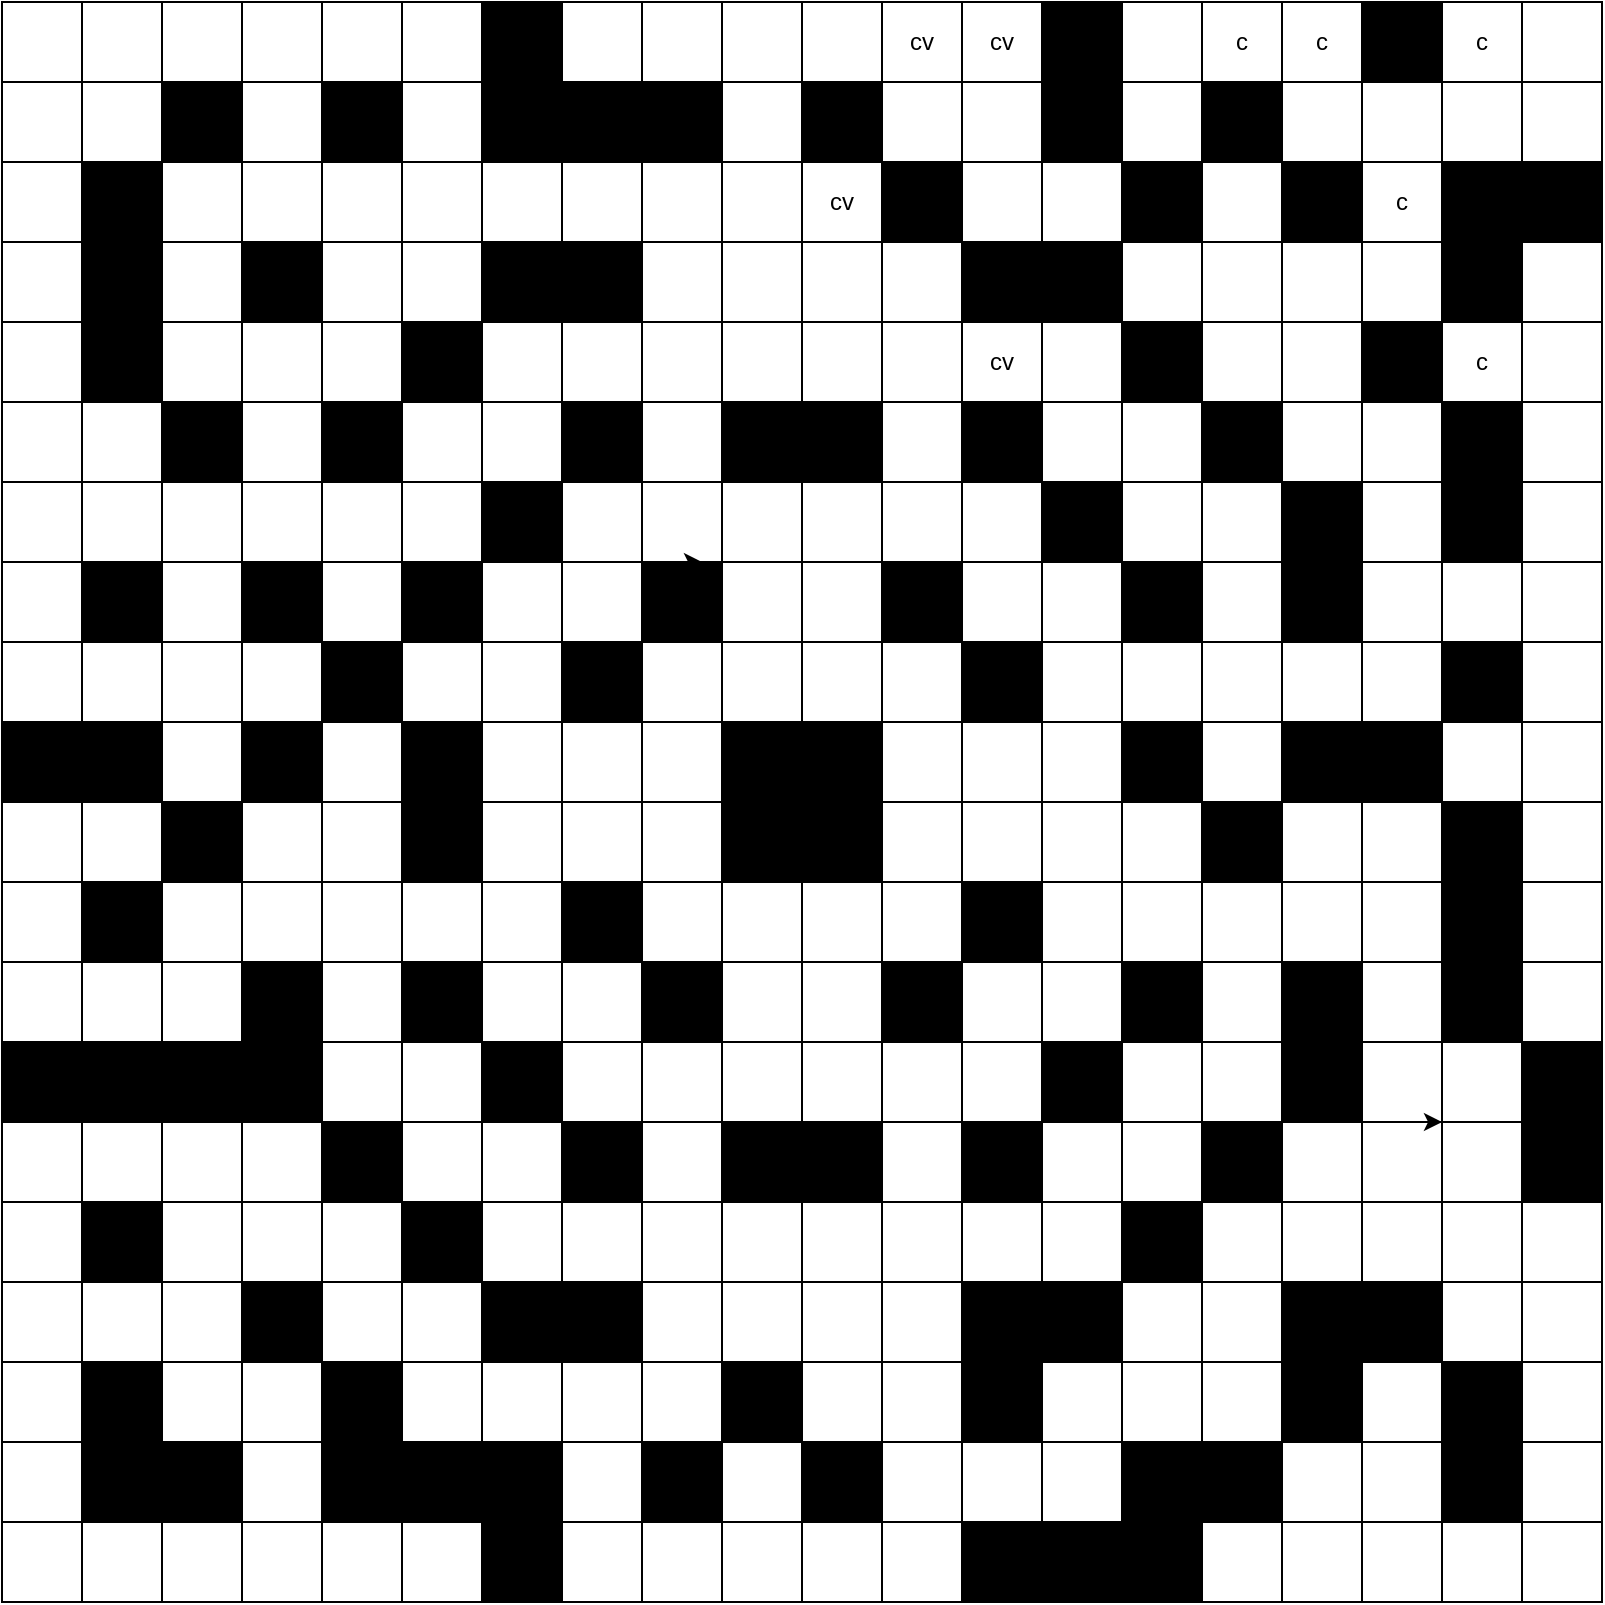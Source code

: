 <mxfile version="14.5.3" type="device"><diagram id="IA0qzb1xBW6qJ1MWYRJE" name="Page-1"><mxGraphModel dx="826" dy="895" grid="1" gridSize="10" guides="1" tooltips="1" connect="1" arrows="1" fold="1" page="1" pageScale="1" pageWidth="850" pageHeight="1100" math="0" shadow="0"><root><mxCell id="0"/><mxCell id="1" parent="0"/><mxCell id="TCXeFEJ9vRaMVH3mz0Y_-1" value="" style="rounded=0;whiteSpace=wrap;html=1;" parent="1" vertex="1"><mxGeometry x="120" y="160" width="40" height="40" as="geometry"/></mxCell><mxCell id="TCXeFEJ9vRaMVH3mz0Y_-2" value="" style="rounded=0;whiteSpace=wrap;html=1;" parent="1" vertex="1"><mxGeometry x="120" y="200" width="40" height="40" as="geometry"/></mxCell><mxCell id="TCXeFEJ9vRaMVH3mz0Y_-3" value="" style="rounded=0;whiteSpace=wrap;html=1;" parent="1" vertex="1"><mxGeometry x="120" y="240" width="40" height="40" as="geometry"/></mxCell><mxCell id="TCXeFEJ9vRaMVH3mz0Y_-4" value="" style="rounded=0;whiteSpace=wrap;html=1;" parent="1" vertex="1"><mxGeometry x="120" y="280" width="40" height="40" as="geometry"/></mxCell><mxCell id="TCXeFEJ9vRaMVH3mz0Y_-5" value="" style="rounded=0;whiteSpace=wrap;html=1;" parent="1" vertex="1"><mxGeometry x="120" y="320" width="40" height="40" as="geometry"/></mxCell><mxCell id="TCXeFEJ9vRaMVH3mz0Y_-7" value="" style="rounded=0;whiteSpace=wrap;html=1;" parent="1" vertex="1"><mxGeometry x="120" y="360" width="40" height="40" as="geometry"/></mxCell><mxCell id="TCXeFEJ9vRaMVH3mz0Y_-8" value="" style="rounded=0;whiteSpace=wrap;html=1;" parent="1" vertex="1"><mxGeometry x="120" y="400" width="40" height="40" as="geometry"/></mxCell><mxCell id="TCXeFEJ9vRaMVH3mz0Y_-9" value="" style="rounded=0;whiteSpace=wrap;html=1;" parent="1" vertex="1"><mxGeometry x="120" y="440" width="40" height="40" as="geometry"/></mxCell><mxCell id="TCXeFEJ9vRaMVH3mz0Y_-10" value="" style="rounded=0;whiteSpace=wrap;html=1;" parent="1" vertex="1"><mxGeometry x="120" y="480" width="40" height="40" as="geometry"/></mxCell><mxCell id="TCXeFEJ9vRaMVH3mz0Y_-11" value="" style="rounded=0;whiteSpace=wrap;html=1;" parent="1" vertex="1"><mxGeometry x="120" y="520" width="40" height="40" as="geometry"/></mxCell><mxCell id="TCXeFEJ9vRaMVH3mz0Y_-12" value="" style="rounded=0;whiteSpace=wrap;html=1;" parent="1" vertex="1"><mxGeometry x="120" y="560" width="40" height="40" as="geometry"/></mxCell><mxCell id="TCXeFEJ9vRaMVH3mz0Y_-13" value="" style="rounded=0;whiteSpace=wrap;html=1;" parent="1" vertex="1"><mxGeometry x="120" y="600" width="40" height="40" as="geometry"/></mxCell><mxCell id="TCXeFEJ9vRaMVH3mz0Y_-14" value="" style="rounded=0;whiteSpace=wrap;html=1;" parent="1" vertex="1"><mxGeometry x="120" y="640" width="40" height="40" as="geometry"/></mxCell><mxCell id="TCXeFEJ9vRaMVH3mz0Y_-15" value="" style="rounded=0;whiteSpace=wrap;html=1;" parent="1" vertex="1"><mxGeometry x="120" y="680" width="40" height="40" as="geometry"/></mxCell><mxCell id="TCXeFEJ9vRaMVH3mz0Y_-16" value="" style="rounded=0;whiteSpace=wrap;html=1;" parent="1" vertex="1"><mxGeometry x="120" y="720" width="40" height="40" as="geometry"/></mxCell><mxCell id="TCXeFEJ9vRaMVH3mz0Y_-17" value="" style="rounded=0;whiteSpace=wrap;html=1;" parent="1" vertex="1"><mxGeometry x="120" y="760" width="40" height="40" as="geometry"/></mxCell><mxCell id="TCXeFEJ9vRaMVH3mz0Y_-18" value="" style="rounded=0;whiteSpace=wrap;html=1;" parent="1" vertex="1"><mxGeometry x="120" y="800" width="40" height="40" as="geometry"/></mxCell><mxCell id="TCXeFEJ9vRaMVH3mz0Y_-19" value="" style="rounded=0;whiteSpace=wrap;html=1;" parent="1" vertex="1"><mxGeometry x="120" y="840" width="40" height="40" as="geometry"/></mxCell><mxCell id="TCXeFEJ9vRaMVH3mz0Y_-20" value="" style="rounded=0;whiteSpace=wrap;html=1;" parent="1" vertex="1"><mxGeometry x="120" y="880" width="40" height="40" as="geometry"/></mxCell><mxCell id="TCXeFEJ9vRaMVH3mz0Y_-21" value="" style="rounded=0;whiteSpace=wrap;html=1;" parent="1" vertex="1"><mxGeometry x="120" y="920" width="40" height="40" as="geometry"/></mxCell><mxCell id="TCXeFEJ9vRaMVH3mz0Y_-22" value="" style="rounded=0;whiteSpace=wrap;html=1;" parent="1" vertex="1"><mxGeometry x="160" y="160" width="40" height="40" as="geometry"/></mxCell><mxCell id="TCXeFEJ9vRaMVH3mz0Y_-23" value="" style="rounded=0;whiteSpace=wrap;html=1;" parent="1" vertex="1"><mxGeometry x="200" y="160" width="40" height="40" as="geometry"/></mxCell><mxCell id="TCXeFEJ9vRaMVH3mz0Y_-24" value="" style="rounded=0;whiteSpace=wrap;html=1;" parent="1" vertex="1"><mxGeometry x="240" y="160" width="40" height="40" as="geometry"/></mxCell><mxCell id="TCXeFEJ9vRaMVH3mz0Y_-25" value="" style="rounded=0;whiteSpace=wrap;html=1;" parent="1" vertex="1"><mxGeometry x="280" y="160" width="40" height="40" as="geometry"/></mxCell><mxCell id="TCXeFEJ9vRaMVH3mz0Y_-26" value="" style="rounded=0;whiteSpace=wrap;html=1;" parent="1" vertex="1"><mxGeometry x="320" y="160" width="40" height="40" as="geometry"/></mxCell><mxCell id="TCXeFEJ9vRaMVH3mz0Y_-27" value="" style="rounded=0;whiteSpace=wrap;html=1;" parent="1" vertex="1"><mxGeometry x="360" y="160" width="40" height="40" as="geometry"/></mxCell><mxCell id="TCXeFEJ9vRaMVH3mz0Y_-28" value="" style="rounded=0;whiteSpace=wrap;html=1;" parent="1" vertex="1"><mxGeometry x="400" y="160" width="40" height="40" as="geometry"/></mxCell><mxCell id="TCXeFEJ9vRaMVH3mz0Y_-29" value="" style="rounded=0;whiteSpace=wrap;html=1;" parent="1" vertex="1"><mxGeometry x="440" y="160" width="40" height="40" as="geometry"/></mxCell><mxCell id="TCXeFEJ9vRaMVH3mz0Y_-30" value="" style="rounded=0;whiteSpace=wrap;html=1;" parent="1" vertex="1"><mxGeometry x="480" y="160" width="40" height="40" as="geometry"/></mxCell><mxCell id="TCXeFEJ9vRaMVH3mz0Y_-31" value="" style="rounded=0;whiteSpace=wrap;html=1;" parent="1" vertex="1"><mxGeometry x="520" y="160" width="40" height="40" as="geometry"/></mxCell><mxCell id="TCXeFEJ9vRaMVH3mz0Y_-32" value="" style="rounded=0;whiteSpace=wrap;html=1;" parent="1" vertex="1"><mxGeometry x="560" y="160" width="40" height="40" as="geometry"/></mxCell><mxCell id="TCXeFEJ9vRaMVH3mz0Y_-33" value="" style="rounded=0;whiteSpace=wrap;html=1;" parent="1" vertex="1"><mxGeometry x="600" y="160" width="40" height="40" as="geometry"/></mxCell><mxCell id="TCXeFEJ9vRaMVH3mz0Y_-34" value="" style="rounded=0;whiteSpace=wrap;html=1;" parent="1" vertex="1"><mxGeometry x="640" y="160" width="40" height="40" as="geometry"/></mxCell><mxCell id="TCXeFEJ9vRaMVH3mz0Y_-35" value="" style="rounded=0;whiteSpace=wrap;html=1;" parent="1" vertex="1"><mxGeometry x="680" y="160" width="40" height="40" as="geometry"/></mxCell><mxCell id="TCXeFEJ9vRaMVH3mz0Y_-36" value="" style="rounded=0;whiteSpace=wrap;html=1;" parent="1" vertex="1"><mxGeometry x="720" y="160" width="40" height="40" as="geometry"/></mxCell><mxCell id="TCXeFEJ9vRaMVH3mz0Y_-37" value="" style="rounded=0;whiteSpace=wrap;html=1;" parent="1" vertex="1"><mxGeometry x="760" y="160" width="40" height="40" as="geometry"/></mxCell><mxCell id="TCXeFEJ9vRaMVH3mz0Y_-38" value="" style="rounded=0;whiteSpace=wrap;html=1;" parent="1" vertex="1"><mxGeometry x="800" y="160" width="40" height="40" as="geometry"/></mxCell><mxCell id="TCXeFEJ9vRaMVH3mz0Y_-39" value="" style="rounded=0;whiteSpace=wrap;html=1;" parent="1" vertex="1"><mxGeometry x="840" y="160" width="40" height="40" as="geometry"/></mxCell><mxCell id="TCXeFEJ9vRaMVH3mz0Y_-40" value="" style="rounded=0;whiteSpace=wrap;html=1;" parent="1" vertex="1"><mxGeometry x="880" y="160" width="40" height="40" as="geometry"/></mxCell><mxCell id="TCXeFEJ9vRaMVH3mz0Y_-41" value="" style="rounded=0;whiteSpace=wrap;html=1;" parent="1" vertex="1"><mxGeometry x="160" y="200" width="40" height="40" as="geometry"/></mxCell><mxCell id="TCXeFEJ9vRaMVH3mz0Y_-42" value="" style="rounded=0;whiteSpace=wrap;html=1;" parent="1" vertex="1"><mxGeometry x="200" y="200" width="40" height="40" as="geometry"/></mxCell><mxCell id="TCXeFEJ9vRaMVH3mz0Y_-43" value="" style="rounded=0;whiteSpace=wrap;html=1;" parent="1" vertex="1"><mxGeometry x="240" y="200" width="40" height="40" as="geometry"/></mxCell><mxCell id="TCXeFEJ9vRaMVH3mz0Y_-44" value="" style="rounded=0;whiteSpace=wrap;html=1;" parent="1" vertex="1"><mxGeometry x="280" y="200" width="40" height="40" as="geometry"/></mxCell><mxCell id="TCXeFEJ9vRaMVH3mz0Y_-45" value="" style="rounded=0;whiteSpace=wrap;html=1;" parent="1" vertex="1"><mxGeometry x="320" y="200" width="40" height="40" as="geometry"/></mxCell><mxCell id="TCXeFEJ9vRaMVH3mz0Y_-46" value="" style="rounded=0;whiteSpace=wrap;html=1;" parent="1" vertex="1"><mxGeometry x="360" y="200" width="40" height="40" as="geometry"/></mxCell><mxCell id="TCXeFEJ9vRaMVH3mz0Y_-47" value="" style="rounded=0;whiteSpace=wrap;html=1;" parent="1" vertex="1"><mxGeometry x="400" y="200" width="40" height="40" as="geometry"/></mxCell><mxCell id="TCXeFEJ9vRaMVH3mz0Y_-48" value="" style="rounded=0;whiteSpace=wrap;html=1;" parent="1" vertex="1"><mxGeometry x="440" y="200" width="40" height="40" as="geometry"/></mxCell><mxCell id="TCXeFEJ9vRaMVH3mz0Y_-49" value="" style="rounded=0;whiteSpace=wrap;html=1;" parent="1" vertex="1"><mxGeometry x="480" y="200" width="40" height="40" as="geometry"/></mxCell><mxCell id="TCXeFEJ9vRaMVH3mz0Y_-50" value="" style="rounded=0;whiteSpace=wrap;html=1;" parent="1" vertex="1"><mxGeometry x="520" y="200" width="40" height="40" as="geometry"/></mxCell><mxCell id="TCXeFEJ9vRaMVH3mz0Y_-51" value="" style="rounded=0;whiteSpace=wrap;html=1;" parent="1" vertex="1"><mxGeometry x="560" y="200" width="40" height="40" as="geometry"/></mxCell><mxCell id="TCXeFEJ9vRaMVH3mz0Y_-52" value="" style="rounded=0;whiteSpace=wrap;html=1;" parent="1" vertex="1"><mxGeometry x="600" y="200" width="40" height="40" as="geometry"/></mxCell><mxCell id="TCXeFEJ9vRaMVH3mz0Y_-53" value="" style="rounded=0;whiteSpace=wrap;html=1;" parent="1" vertex="1"><mxGeometry x="640" y="200" width="40" height="40" as="geometry"/></mxCell><mxCell id="TCXeFEJ9vRaMVH3mz0Y_-54" value="" style="rounded=0;whiteSpace=wrap;html=1;" parent="1" vertex="1"><mxGeometry x="680" y="200" width="40" height="40" as="geometry"/></mxCell><mxCell id="TCXeFEJ9vRaMVH3mz0Y_-55" value="" style="rounded=0;whiteSpace=wrap;html=1;" parent="1" vertex="1"><mxGeometry x="720" y="200" width="40" height="40" as="geometry"/></mxCell><mxCell id="TCXeFEJ9vRaMVH3mz0Y_-56" value="" style="rounded=0;whiteSpace=wrap;html=1;" parent="1" vertex="1"><mxGeometry x="760" y="200" width="40" height="40" as="geometry"/></mxCell><mxCell id="TCXeFEJ9vRaMVH3mz0Y_-57" value="" style="rounded=0;whiteSpace=wrap;html=1;" parent="1" vertex="1"><mxGeometry x="800" y="200" width="40" height="40" as="geometry"/></mxCell><mxCell id="TCXeFEJ9vRaMVH3mz0Y_-58" value="" style="rounded=0;whiteSpace=wrap;html=1;" parent="1" vertex="1"><mxGeometry x="840" y="200" width="40" height="40" as="geometry"/></mxCell><mxCell id="TCXeFEJ9vRaMVH3mz0Y_-59" value="" style="rounded=0;whiteSpace=wrap;html=1;" parent="1" vertex="1"><mxGeometry x="160" y="240" width="40" height="40" as="geometry"/></mxCell><mxCell id="TCXeFEJ9vRaMVH3mz0Y_-60" value="" style="rounded=0;whiteSpace=wrap;html=1;" parent="1" vertex="1"><mxGeometry x="200" y="240" width="40" height="40" as="geometry"/></mxCell><mxCell id="TCXeFEJ9vRaMVH3mz0Y_-61" value="" style="rounded=0;whiteSpace=wrap;html=1;" parent="1" vertex="1"><mxGeometry x="240" y="240" width="40" height="40" as="geometry"/></mxCell><mxCell id="TCXeFEJ9vRaMVH3mz0Y_-62" value="" style="rounded=0;whiteSpace=wrap;html=1;" parent="1" vertex="1"><mxGeometry x="280" y="240" width="40" height="40" as="geometry"/></mxCell><mxCell id="TCXeFEJ9vRaMVH3mz0Y_-63" value="" style="rounded=0;whiteSpace=wrap;html=1;" parent="1" vertex="1"><mxGeometry x="320" y="240" width="40" height="40" as="geometry"/></mxCell><mxCell id="TCXeFEJ9vRaMVH3mz0Y_-64" value="" style="rounded=0;whiteSpace=wrap;html=1;" parent="1" vertex="1"><mxGeometry x="360" y="240" width="40" height="40" as="geometry"/></mxCell><mxCell id="TCXeFEJ9vRaMVH3mz0Y_-65" value="" style="rounded=0;whiteSpace=wrap;html=1;" parent="1" vertex="1"><mxGeometry x="400" y="240" width="40" height="40" as="geometry"/></mxCell><mxCell id="TCXeFEJ9vRaMVH3mz0Y_-66" value="" style="rounded=0;whiteSpace=wrap;html=1;" parent="1" vertex="1"><mxGeometry x="440" y="240" width="40" height="40" as="geometry"/></mxCell><mxCell id="TCXeFEJ9vRaMVH3mz0Y_-67" value="" style="rounded=0;whiteSpace=wrap;html=1;" parent="1" vertex="1"><mxGeometry x="480" y="240" width="40" height="40" as="geometry"/></mxCell><mxCell id="TCXeFEJ9vRaMVH3mz0Y_-68" value="" style="rounded=0;whiteSpace=wrap;html=1;" parent="1" vertex="1"><mxGeometry x="520" y="240" width="40" height="40" as="geometry"/></mxCell><mxCell id="TCXeFEJ9vRaMVH3mz0Y_-69" value="" style="rounded=0;whiteSpace=wrap;html=1;" parent="1" vertex="1"><mxGeometry x="560" y="240" width="40" height="40" as="geometry"/></mxCell><mxCell id="TCXeFEJ9vRaMVH3mz0Y_-70" value="" style="rounded=0;whiteSpace=wrap;html=1;" parent="1" vertex="1"><mxGeometry x="600" y="240" width="40" height="40" as="geometry"/></mxCell><mxCell id="TCXeFEJ9vRaMVH3mz0Y_-71" value="" style="rounded=0;whiteSpace=wrap;html=1;" parent="1" vertex="1"><mxGeometry x="640" y="240" width="40" height="40" as="geometry"/></mxCell><mxCell id="TCXeFEJ9vRaMVH3mz0Y_-72" value="" style="rounded=0;whiteSpace=wrap;html=1;" parent="1" vertex="1"><mxGeometry x="680" y="240" width="40" height="40" as="geometry"/></mxCell><mxCell id="TCXeFEJ9vRaMVH3mz0Y_-73" value="" style="rounded=0;whiteSpace=wrap;html=1;" parent="1" vertex="1"><mxGeometry x="720" y="240" width="40" height="40" as="geometry"/></mxCell><mxCell id="TCXeFEJ9vRaMVH3mz0Y_-74" value="" style="rounded=0;whiteSpace=wrap;html=1;" parent="1" vertex="1"><mxGeometry x="760" y="240" width="40" height="40" as="geometry"/></mxCell><mxCell id="TCXeFEJ9vRaMVH3mz0Y_-75" value="" style="rounded=0;whiteSpace=wrap;html=1;" parent="1" vertex="1"><mxGeometry x="800" y="240" width="40" height="40" as="geometry"/></mxCell><mxCell id="TCXeFEJ9vRaMVH3mz0Y_-76" value="" style="rounded=0;whiteSpace=wrap;html=1;" parent="1" vertex="1"><mxGeometry x="840" y="240" width="40" height="40" as="geometry"/></mxCell><mxCell id="TCXeFEJ9vRaMVH3mz0Y_-77" value="" style="rounded=0;whiteSpace=wrap;html=1;" parent="1" vertex="1"><mxGeometry x="160" y="280" width="40" height="40" as="geometry"/></mxCell><mxCell id="TCXeFEJ9vRaMVH3mz0Y_-78" value="" style="rounded=0;whiteSpace=wrap;html=1;" parent="1" vertex="1"><mxGeometry x="200" y="280" width="40" height="40" as="geometry"/></mxCell><mxCell id="TCXeFEJ9vRaMVH3mz0Y_-79" value="" style="rounded=0;whiteSpace=wrap;html=1;" parent="1" vertex="1"><mxGeometry x="240" y="280" width="40" height="40" as="geometry"/></mxCell><mxCell id="TCXeFEJ9vRaMVH3mz0Y_-80" value="" style="rounded=0;whiteSpace=wrap;html=1;" parent="1" vertex="1"><mxGeometry x="280" y="280" width="40" height="40" as="geometry"/></mxCell><mxCell id="TCXeFEJ9vRaMVH3mz0Y_-81" value="" style="rounded=0;whiteSpace=wrap;html=1;" parent="1" vertex="1"><mxGeometry x="320" y="280" width="40" height="40" as="geometry"/></mxCell><mxCell id="TCXeFEJ9vRaMVH3mz0Y_-82" value="" style="rounded=0;whiteSpace=wrap;html=1;" parent="1" vertex="1"><mxGeometry x="360" y="280" width="40" height="40" as="geometry"/></mxCell><mxCell id="TCXeFEJ9vRaMVH3mz0Y_-83" value="" style="rounded=0;whiteSpace=wrap;html=1;" parent="1" vertex="1"><mxGeometry x="400" y="280" width="40" height="40" as="geometry"/></mxCell><mxCell id="TCXeFEJ9vRaMVH3mz0Y_-84" value="" style="rounded=0;whiteSpace=wrap;html=1;" parent="1" vertex="1"><mxGeometry x="440" y="280" width="40" height="40" as="geometry"/></mxCell><mxCell id="TCXeFEJ9vRaMVH3mz0Y_-85" value="" style="rounded=0;whiteSpace=wrap;html=1;" parent="1" vertex="1"><mxGeometry x="480" y="280" width="40" height="40" as="geometry"/></mxCell><mxCell id="TCXeFEJ9vRaMVH3mz0Y_-86" value="" style="rounded=0;whiteSpace=wrap;html=1;" parent="1" vertex="1"><mxGeometry x="520" y="280" width="40" height="40" as="geometry"/></mxCell><mxCell id="TCXeFEJ9vRaMVH3mz0Y_-87" value="" style="rounded=0;whiteSpace=wrap;html=1;" parent="1" vertex="1"><mxGeometry x="560" y="280" width="40" height="40" as="geometry"/></mxCell><mxCell id="TCXeFEJ9vRaMVH3mz0Y_-88" value="" style="rounded=0;whiteSpace=wrap;html=1;" parent="1" vertex="1"><mxGeometry x="600" y="280" width="40" height="40" as="geometry"/></mxCell><mxCell id="TCXeFEJ9vRaMVH3mz0Y_-89" value="" style="rounded=0;whiteSpace=wrap;html=1;" parent="1" vertex="1"><mxGeometry x="640" y="280" width="40" height="40" as="geometry"/></mxCell><mxCell id="TCXeFEJ9vRaMVH3mz0Y_-90" value="" style="rounded=0;whiteSpace=wrap;html=1;" parent="1" vertex="1"><mxGeometry x="680" y="280" width="40" height="40" as="geometry"/></mxCell><mxCell id="TCXeFEJ9vRaMVH3mz0Y_-91" value="" style="rounded=0;whiteSpace=wrap;html=1;" parent="1" vertex="1"><mxGeometry x="720" y="280" width="40" height="40" as="geometry"/></mxCell><mxCell id="TCXeFEJ9vRaMVH3mz0Y_-92" value="" style="rounded=0;whiteSpace=wrap;html=1;" parent="1" vertex="1"><mxGeometry x="760" y="280" width="40" height="40" as="geometry"/></mxCell><mxCell id="TCXeFEJ9vRaMVH3mz0Y_-93" value="" style="rounded=0;whiteSpace=wrap;html=1;" parent="1" vertex="1"><mxGeometry x="800" y="280" width="40" height="40" as="geometry"/></mxCell><mxCell id="TCXeFEJ9vRaMVH3mz0Y_-94" value="" style="rounded=0;whiteSpace=wrap;html=1;" parent="1" vertex="1"><mxGeometry x="840" y="280" width="40" height="40" as="geometry"/></mxCell><mxCell id="TCXeFEJ9vRaMVH3mz0Y_-95" value="" style="rounded=0;whiteSpace=wrap;html=1;" parent="1" vertex="1"><mxGeometry x="160" y="320" width="40" height="40" as="geometry"/></mxCell><mxCell id="TCXeFEJ9vRaMVH3mz0Y_-96" value="" style="rounded=0;whiteSpace=wrap;html=1;" parent="1" vertex="1"><mxGeometry x="200" y="320" width="40" height="40" as="geometry"/></mxCell><mxCell id="TCXeFEJ9vRaMVH3mz0Y_-97" value="" style="rounded=0;whiteSpace=wrap;html=1;" parent="1" vertex="1"><mxGeometry x="240" y="320" width="40" height="40" as="geometry"/></mxCell><mxCell id="TCXeFEJ9vRaMVH3mz0Y_-98" value="" style="rounded=0;whiteSpace=wrap;html=1;" parent="1" vertex="1"><mxGeometry x="280" y="320" width="40" height="40" as="geometry"/></mxCell><mxCell id="TCXeFEJ9vRaMVH3mz0Y_-99" value="" style="rounded=0;whiteSpace=wrap;html=1;" parent="1" vertex="1"><mxGeometry x="320" y="320" width="40" height="40" as="geometry"/></mxCell><mxCell id="TCXeFEJ9vRaMVH3mz0Y_-100" value="" style="rounded=0;whiteSpace=wrap;html=1;" parent="1" vertex="1"><mxGeometry x="360" y="320" width="40" height="40" as="geometry"/></mxCell><mxCell id="TCXeFEJ9vRaMVH3mz0Y_-101" value="" style="rounded=0;whiteSpace=wrap;html=1;" parent="1" vertex="1"><mxGeometry x="400" y="320" width="40" height="40" as="geometry"/></mxCell><mxCell id="TCXeFEJ9vRaMVH3mz0Y_-102" value="" style="rounded=0;whiteSpace=wrap;html=1;" parent="1" vertex="1"><mxGeometry x="440" y="320" width="40" height="40" as="geometry"/></mxCell><mxCell id="TCXeFEJ9vRaMVH3mz0Y_-103" value="" style="rounded=0;whiteSpace=wrap;html=1;" parent="1" vertex="1"><mxGeometry x="480" y="320" width="40" height="40" as="geometry"/></mxCell><mxCell id="TCXeFEJ9vRaMVH3mz0Y_-104" value="" style="rounded=0;whiteSpace=wrap;html=1;" parent="1" vertex="1"><mxGeometry x="520" y="320" width="40" height="40" as="geometry"/></mxCell><mxCell id="TCXeFEJ9vRaMVH3mz0Y_-105" value="" style="rounded=0;whiteSpace=wrap;html=1;" parent="1" vertex="1"><mxGeometry x="560" y="320" width="40" height="40" as="geometry"/></mxCell><mxCell id="TCXeFEJ9vRaMVH3mz0Y_-106" value="" style="rounded=0;whiteSpace=wrap;html=1;" parent="1" vertex="1"><mxGeometry x="600" y="320" width="40" height="40" as="geometry"/></mxCell><mxCell id="TCXeFEJ9vRaMVH3mz0Y_-107" value="" style="rounded=0;whiteSpace=wrap;html=1;" parent="1" vertex="1"><mxGeometry x="640" y="320" width="40" height="40" as="geometry"/></mxCell><mxCell id="TCXeFEJ9vRaMVH3mz0Y_-108" value="" style="rounded=0;whiteSpace=wrap;html=1;" parent="1" vertex="1"><mxGeometry x="680" y="320" width="40" height="40" as="geometry"/></mxCell><mxCell id="TCXeFEJ9vRaMVH3mz0Y_-109" value="" style="rounded=0;whiteSpace=wrap;html=1;" parent="1" vertex="1"><mxGeometry x="720" y="320" width="40" height="40" as="geometry"/></mxCell><mxCell id="TCXeFEJ9vRaMVH3mz0Y_-110" value="" style="rounded=0;whiteSpace=wrap;html=1;" parent="1" vertex="1"><mxGeometry x="760" y="320" width="40" height="40" as="geometry"/></mxCell><mxCell id="TCXeFEJ9vRaMVH3mz0Y_-111" value="" style="rounded=0;whiteSpace=wrap;html=1;" parent="1" vertex="1"><mxGeometry x="800" y="320" width="40" height="40" as="geometry"/></mxCell><mxCell id="TCXeFEJ9vRaMVH3mz0Y_-112" value="" style="rounded=0;whiteSpace=wrap;html=1;" parent="1" vertex="1"><mxGeometry x="160" y="360" width="40" height="40" as="geometry"/></mxCell><mxCell id="TCXeFEJ9vRaMVH3mz0Y_-113" value="" style="rounded=0;whiteSpace=wrap;html=1;" parent="1" vertex="1"><mxGeometry x="200" y="360" width="40" height="40" as="geometry"/></mxCell><mxCell id="TCXeFEJ9vRaMVH3mz0Y_-114" value="" style="rounded=0;whiteSpace=wrap;html=1;" parent="1" vertex="1"><mxGeometry x="240" y="360" width="40" height="40" as="geometry"/></mxCell><mxCell id="TCXeFEJ9vRaMVH3mz0Y_-115" value="" style="rounded=0;whiteSpace=wrap;html=1;" parent="1" vertex="1"><mxGeometry x="280" y="360" width="40" height="40" as="geometry"/></mxCell><mxCell id="TCXeFEJ9vRaMVH3mz0Y_-116" value="" style="rounded=0;whiteSpace=wrap;html=1;" parent="1" vertex="1"><mxGeometry x="320" y="360" width="40" height="40" as="geometry"/></mxCell><mxCell id="TCXeFEJ9vRaMVH3mz0Y_-117" value="" style="rounded=0;whiteSpace=wrap;html=1;" parent="1" vertex="1"><mxGeometry x="360" y="360" width="40" height="40" as="geometry"/></mxCell><mxCell id="TCXeFEJ9vRaMVH3mz0Y_-118" value="" style="rounded=0;whiteSpace=wrap;html=1;" parent="1" vertex="1"><mxGeometry x="400" y="360" width="40" height="40" as="geometry"/></mxCell><mxCell id="TCXeFEJ9vRaMVH3mz0Y_-119" value="" style="rounded=0;whiteSpace=wrap;html=1;" parent="1" vertex="1"><mxGeometry x="440" y="360" width="40" height="40" as="geometry"/></mxCell><mxCell id="TCXeFEJ9vRaMVH3mz0Y_-120" value="" style="rounded=0;whiteSpace=wrap;html=1;" parent="1" vertex="1"><mxGeometry x="480" y="360" width="40" height="40" as="geometry"/></mxCell><mxCell id="TCXeFEJ9vRaMVH3mz0Y_-121" value="" style="rounded=0;whiteSpace=wrap;html=1;" parent="1" vertex="1"><mxGeometry x="520" y="360" width="40" height="40" as="geometry"/></mxCell><mxCell id="TCXeFEJ9vRaMVH3mz0Y_-122" value="" style="rounded=0;whiteSpace=wrap;html=1;" parent="1" vertex="1"><mxGeometry x="560" y="360" width="40" height="40" as="geometry"/></mxCell><mxCell id="TCXeFEJ9vRaMVH3mz0Y_-123" value="" style="rounded=0;whiteSpace=wrap;html=1;" parent="1" vertex="1"><mxGeometry x="600" y="360" width="40" height="40" as="geometry"/></mxCell><mxCell id="TCXeFEJ9vRaMVH3mz0Y_-124" value="" style="rounded=0;whiteSpace=wrap;html=1;" parent="1" vertex="1"><mxGeometry x="640" y="360" width="40" height="40" as="geometry"/></mxCell><mxCell id="TCXeFEJ9vRaMVH3mz0Y_-125" value="" style="rounded=0;whiteSpace=wrap;html=1;" parent="1" vertex="1"><mxGeometry x="680" y="360" width="40" height="40" as="geometry"/></mxCell><mxCell id="TCXeFEJ9vRaMVH3mz0Y_-126" value="" style="rounded=0;whiteSpace=wrap;html=1;" parent="1" vertex="1"><mxGeometry x="720" y="360" width="40" height="40" as="geometry"/></mxCell><mxCell id="TCXeFEJ9vRaMVH3mz0Y_-127" value="" style="rounded=0;whiteSpace=wrap;html=1;" parent="1" vertex="1"><mxGeometry x="760" y="360" width="40" height="40" as="geometry"/></mxCell><mxCell id="TCXeFEJ9vRaMVH3mz0Y_-128" value="" style="rounded=0;whiteSpace=wrap;html=1;" parent="1" vertex="1"><mxGeometry x="800" y="360" width="40" height="40" as="geometry"/></mxCell><mxCell id="TCXeFEJ9vRaMVH3mz0Y_-129" value="" style="rounded=0;whiteSpace=wrap;html=1;" parent="1" vertex="1"><mxGeometry x="160" y="400" width="40" height="40" as="geometry"/></mxCell><mxCell id="TCXeFEJ9vRaMVH3mz0Y_-130" value="" style="rounded=0;whiteSpace=wrap;html=1;" parent="1" vertex="1"><mxGeometry x="200" y="400" width="40" height="40" as="geometry"/></mxCell><mxCell id="TCXeFEJ9vRaMVH3mz0Y_-131" value="" style="rounded=0;whiteSpace=wrap;html=1;" parent="1" vertex="1"><mxGeometry x="240" y="400" width="40" height="40" as="geometry"/></mxCell><mxCell id="TCXeFEJ9vRaMVH3mz0Y_-132" value="" style="rounded=0;whiteSpace=wrap;html=1;" parent="1" vertex="1"><mxGeometry x="280" y="400" width="40" height="40" as="geometry"/></mxCell><mxCell id="TCXeFEJ9vRaMVH3mz0Y_-133" value="" style="rounded=0;whiteSpace=wrap;html=1;" parent="1" vertex="1"><mxGeometry x="320" y="400" width="40" height="40" as="geometry"/></mxCell><mxCell id="TCXeFEJ9vRaMVH3mz0Y_-134" value="" style="rounded=0;whiteSpace=wrap;html=1;" parent="1" vertex="1"><mxGeometry x="360" y="400" width="40" height="40" as="geometry"/></mxCell><mxCell id="TCXeFEJ9vRaMVH3mz0Y_-135" value="" style="rounded=0;whiteSpace=wrap;html=1;" parent="1" vertex="1"><mxGeometry x="400" y="400" width="40" height="40" as="geometry"/></mxCell><mxCell id="fRm7bO2cJjpwmq_NVEUP-1" style="edgeStyle=orthogonalEdgeStyle;rounded=0;orthogonalLoop=1;jettySize=auto;html=1;exitX=0.5;exitY=1;exitDx=0;exitDy=0;strokeColor=#FCFCFC;" edge="1" parent="1" source="TCXeFEJ9vRaMVH3mz0Y_-136"><mxGeometry relative="1" as="geometry"><mxPoint x="470" y="450" as="targetPoint"/></mxGeometry></mxCell><mxCell id="TCXeFEJ9vRaMVH3mz0Y_-136" value="" style="rounded=0;whiteSpace=wrap;html=1;" parent="1" vertex="1"><mxGeometry x="440" y="400" width="40" height="40" as="geometry"/></mxCell><mxCell id="TCXeFEJ9vRaMVH3mz0Y_-137" value="" style="rounded=0;whiteSpace=wrap;html=1;" parent="1" vertex="1"><mxGeometry x="480" y="400" width="40" height="40" as="geometry"/></mxCell><mxCell id="TCXeFEJ9vRaMVH3mz0Y_-138" value="" style="rounded=0;whiteSpace=wrap;html=1;" parent="1" vertex="1"><mxGeometry x="520" y="400" width="40" height="40" as="geometry"/></mxCell><mxCell id="TCXeFEJ9vRaMVH3mz0Y_-139" value="" style="rounded=0;whiteSpace=wrap;html=1;" parent="1" vertex="1"><mxGeometry x="560" y="400" width="40" height="40" as="geometry"/></mxCell><mxCell id="TCXeFEJ9vRaMVH3mz0Y_-140" value="" style="rounded=0;whiteSpace=wrap;html=1;" parent="1" vertex="1"><mxGeometry x="600" y="400" width="40" height="40" as="geometry"/></mxCell><mxCell id="TCXeFEJ9vRaMVH3mz0Y_-141" value="" style="rounded=0;whiteSpace=wrap;html=1;" parent="1" vertex="1"><mxGeometry x="640" y="400" width="40" height="40" as="geometry"/></mxCell><mxCell id="TCXeFEJ9vRaMVH3mz0Y_-142" value="" style="rounded=0;whiteSpace=wrap;html=1;" parent="1" vertex="1"><mxGeometry x="680" y="400" width="40" height="40" as="geometry"/></mxCell><mxCell id="TCXeFEJ9vRaMVH3mz0Y_-143" value="" style="rounded=0;whiteSpace=wrap;html=1;" parent="1" vertex="1"><mxGeometry x="720" y="400" width="40" height="40" as="geometry"/></mxCell><mxCell id="TCXeFEJ9vRaMVH3mz0Y_-144" value="" style="rounded=0;whiteSpace=wrap;html=1;" parent="1" vertex="1"><mxGeometry x="760" y="400" width="40" height="40" as="geometry"/></mxCell><mxCell id="TCXeFEJ9vRaMVH3mz0Y_-145" value="" style="rounded=0;whiteSpace=wrap;html=1;" parent="1" vertex="1"><mxGeometry x="800" y="400" width="40" height="40" as="geometry"/></mxCell><mxCell id="TCXeFEJ9vRaMVH3mz0Y_-146" value="" style="rounded=0;whiteSpace=wrap;html=1;" parent="1" vertex="1"><mxGeometry x="840" y="400" width="40" height="40" as="geometry"/></mxCell><mxCell id="TCXeFEJ9vRaMVH3mz0Y_-147" value="" style="rounded=0;whiteSpace=wrap;html=1;" parent="1" vertex="1"><mxGeometry x="160" y="440" width="40" height="40" as="geometry"/></mxCell><mxCell id="TCXeFEJ9vRaMVH3mz0Y_-148" value="" style="rounded=0;whiteSpace=wrap;html=1;" parent="1" vertex="1"><mxGeometry x="200" y="440" width="40" height="40" as="geometry"/></mxCell><mxCell id="TCXeFEJ9vRaMVH3mz0Y_-149" value="" style="rounded=0;whiteSpace=wrap;html=1;" parent="1" vertex="1"><mxGeometry x="240" y="440" width="40" height="40" as="geometry"/></mxCell><mxCell id="TCXeFEJ9vRaMVH3mz0Y_-150" value="" style="rounded=0;whiteSpace=wrap;html=1;" parent="1" vertex="1"><mxGeometry x="280" y="440" width="40" height="40" as="geometry"/></mxCell><mxCell id="TCXeFEJ9vRaMVH3mz0Y_-151" value="" style="rounded=0;whiteSpace=wrap;html=1;" parent="1" vertex="1"><mxGeometry x="320" y="440" width="40" height="40" as="geometry"/></mxCell><mxCell id="TCXeFEJ9vRaMVH3mz0Y_-152" value="" style="rounded=0;whiteSpace=wrap;html=1;" parent="1" vertex="1"><mxGeometry x="360" y="440" width="40" height="40" as="geometry"/></mxCell><mxCell id="TCXeFEJ9vRaMVH3mz0Y_-153" value="" style="rounded=0;whiteSpace=wrap;html=1;" parent="1" vertex="1"><mxGeometry x="400" y="440" width="40" height="40" as="geometry"/></mxCell><mxCell id="TCXeFEJ9vRaMVH3mz0Y_-155" value="" style="rounded=0;whiteSpace=wrap;html=1;" parent="1" vertex="1"><mxGeometry x="480" y="440" width="40" height="40" as="geometry"/></mxCell><mxCell id="TCXeFEJ9vRaMVH3mz0Y_-156" value="" style="rounded=0;whiteSpace=wrap;html=1;" parent="1" vertex="1"><mxGeometry x="520" y="440" width="40" height="40" as="geometry"/></mxCell><mxCell id="TCXeFEJ9vRaMVH3mz0Y_-157" value="" style="rounded=0;whiteSpace=wrap;html=1;" parent="1" vertex="1"><mxGeometry x="560" y="440" width="40" height="40" as="geometry"/></mxCell><mxCell id="TCXeFEJ9vRaMVH3mz0Y_-158" value="" style="rounded=0;whiteSpace=wrap;html=1;" parent="1" vertex="1"><mxGeometry x="600" y="440" width="40" height="40" as="geometry"/></mxCell><mxCell id="TCXeFEJ9vRaMVH3mz0Y_-159" value="" style="rounded=0;whiteSpace=wrap;html=1;" parent="1" vertex="1"><mxGeometry x="640" y="440" width="40" height="40" as="geometry"/></mxCell><mxCell id="TCXeFEJ9vRaMVH3mz0Y_-160" value="" style="rounded=0;whiteSpace=wrap;html=1;" parent="1" vertex="1"><mxGeometry x="680" y="440" width="40" height="40" as="geometry"/></mxCell><mxCell id="TCXeFEJ9vRaMVH3mz0Y_-161" value="" style="rounded=0;whiteSpace=wrap;html=1;" parent="1" vertex="1"><mxGeometry x="720" y="440" width="40" height="40" as="geometry"/></mxCell><mxCell id="TCXeFEJ9vRaMVH3mz0Y_-162" value="" style="rounded=0;whiteSpace=wrap;html=1;" parent="1" vertex="1"><mxGeometry x="760" y="440" width="40" height="40" as="geometry"/></mxCell><mxCell id="TCXeFEJ9vRaMVH3mz0Y_-163" value="" style="rounded=0;whiteSpace=wrap;html=1;" parent="1" vertex="1"><mxGeometry x="800" y="440" width="40" height="40" as="geometry"/></mxCell><mxCell id="TCXeFEJ9vRaMVH3mz0Y_-164" value="" style="rounded=0;whiteSpace=wrap;html=1;" parent="1" vertex="1"><mxGeometry x="160" y="480" width="40" height="40" as="geometry"/></mxCell><mxCell id="TCXeFEJ9vRaMVH3mz0Y_-165" value="" style="rounded=0;whiteSpace=wrap;html=1;" parent="1" vertex="1"><mxGeometry x="200" y="480" width="40" height="40" as="geometry"/></mxCell><mxCell id="TCXeFEJ9vRaMVH3mz0Y_-166" value="" style="rounded=0;whiteSpace=wrap;html=1;" parent="1" vertex="1"><mxGeometry x="240" y="480" width="40" height="40" as="geometry"/></mxCell><mxCell id="TCXeFEJ9vRaMVH3mz0Y_-167" value="" style="rounded=0;whiteSpace=wrap;html=1;" parent="1" vertex="1"><mxGeometry x="280" y="480" width="40" height="40" as="geometry"/></mxCell><mxCell id="TCXeFEJ9vRaMVH3mz0Y_-168" value="" style="rounded=0;whiteSpace=wrap;html=1;" parent="1" vertex="1"><mxGeometry x="320" y="480" width="40" height="40" as="geometry"/></mxCell><mxCell id="TCXeFEJ9vRaMVH3mz0Y_-169" value="" style="rounded=0;whiteSpace=wrap;html=1;" parent="1" vertex="1"><mxGeometry x="360" y="480" width="40" height="40" as="geometry"/></mxCell><mxCell id="TCXeFEJ9vRaMVH3mz0Y_-170" value="" style="rounded=0;whiteSpace=wrap;html=1;" parent="1" vertex="1"><mxGeometry x="400" y="480" width="40" height="40" as="geometry"/></mxCell><mxCell id="TCXeFEJ9vRaMVH3mz0Y_-171" value="" style="rounded=0;whiteSpace=wrap;html=1;" parent="1" vertex="1"><mxGeometry x="440" y="480" width="40" height="40" as="geometry"/></mxCell><mxCell id="TCXeFEJ9vRaMVH3mz0Y_-172" value="" style="rounded=0;whiteSpace=wrap;html=1;" parent="1" vertex="1"><mxGeometry x="480" y="480" width="40" height="40" as="geometry"/></mxCell><mxCell id="TCXeFEJ9vRaMVH3mz0Y_-173" value="" style="rounded=0;whiteSpace=wrap;html=1;" parent="1" vertex="1"><mxGeometry x="520" y="480" width="40" height="40" as="geometry"/></mxCell><mxCell id="TCXeFEJ9vRaMVH3mz0Y_-174" value="" style="rounded=0;whiteSpace=wrap;html=1;" parent="1" vertex="1"><mxGeometry x="560" y="480" width="40" height="40" as="geometry"/></mxCell><mxCell id="TCXeFEJ9vRaMVH3mz0Y_-175" value="" style="rounded=0;whiteSpace=wrap;html=1;" parent="1" vertex="1"><mxGeometry x="600" y="480" width="40" height="40" as="geometry"/></mxCell><mxCell id="TCXeFEJ9vRaMVH3mz0Y_-176" value="" style="rounded=0;whiteSpace=wrap;html=1;" parent="1" vertex="1"><mxGeometry x="640" y="480" width="40" height="40" as="geometry"/></mxCell><mxCell id="TCXeFEJ9vRaMVH3mz0Y_-177" value="" style="rounded=0;whiteSpace=wrap;html=1;" parent="1" vertex="1"><mxGeometry x="680" y="480" width="40" height="40" as="geometry"/></mxCell><mxCell id="TCXeFEJ9vRaMVH3mz0Y_-178" value="" style="rounded=0;whiteSpace=wrap;html=1;" parent="1" vertex="1"><mxGeometry x="720" y="480" width="40" height="40" as="geometry"/></mxCell><mxCell id="TCXeFEJ9vRaMVH3mz0Y_-179" value="" style="rounded=0;whiteSpace=wrap;html=1;" parent="1" vertex="1"><mxGeometry x="760" y="480" width="40" height="40" as="geometry"/></mxCell><mxCell id="TCXeFEJ9vRaMVH3mz0Y_-180" value="" style="rounded=0;whiteSpace=wrap;html=1;" parent="1" vertex="1"><mxGeometry x="800" y="480" width="40" height="40" as="geometry"/></mxCell><mxCell id="TCXeFEJ9vRaMVH3mz0Y_-181" value="" style="rounded=0;whiteSpace=wrap;html=1;" parent="1" vertex="1"><mxGeometry x="840" y="480" width="40" height="40" as="geometry"/></mxCell><mxCell id="TCXeFEJ9vRaMVH3mz0Y_-182" value="" style="rounded=0;whiteSpace=wrap;html=1;" parent="1" vertex="1"><mxGeometry x="840" y="360" width="40" height="40" as="geometry"/></mxCell><mxCell id="TCXeFEJ9vRaMVH3mz0Y_-183" value="" style="rounded=0;whiteSpace=wrap;html=1;" parent="1" vertex="1"><mxGeometry x="840" y="320" width="40" height="40" as="geometry"/></mxCell><mxCell id="TCXeFEJ9vRaMVH3mz0Y_-184" value="" style="rounded=0;whiteSpace=wrap;html=1;" parent="1" vertex="1"><mxGeometry x="880" y="200" width="40" height="40" as="geometry"/></mxCell><mxCell id="TCXeFEJ9vRaMVH3mz0Y_-187" value="" style="rounded=0;whiteSpace=wrap;html=1;" parent="1" vertex="1"><mxGeometry x="840" y="440" width="40" height="40" as="geometry"/></mxCell><mxCell id="TCXeFEJ9vRaMVH3mz0Y_-189" value="" style="rounded=0;whiteSpace=wrap;html=1;" parent="1" vertex="1"><mxGeometry x="880" y="240" width="40" height="40" as="geometry"/></mxCell><mxCell id="TCXeFEJ9vRaMVH3mz0Y_-190" value="" style="rounded=0;whiteSpace=wrap;html=1;" parent="1" vertex="1"><mxGeometry x="880" y="280" width="40" height="40" as="geometry"/></mxCell><mxCell id="TCXeFEJ9vRaMVH3mz0Y_-191" value="" style="rounded=0;whiteSpace=wrap;html=1;" parent="1" vertex="1"><mxGeometry x="880" y="320" width="40" height="40" as="geometry"/></mxCell><mxCell id="TCXeFEJ9vRaMVH3mz0Y_-192" value="" style="rounded=0;whiteSpace=wrap;html=1;" parent="1" vertex="1"><mxGeometry x="880" y="360" width="40" height="40" as="geometry"/></mxCell><mxCell id="TCXeFEJ9vRaMVH3mz0Y_-193" value="" style="rounded=0;whiteSpace=wrap;html=1;" parent="1" vertex="1"><mxGeometry x="880" y="400" width="40" height="40" as="geometry"/></mxCell><mxCell id="TCXeFEJ9vRaMVH3mz0Y_-194" value="" style="rounded=0;whiteSpace=wrap;html=1;" parent="1" vertex="1"><mxGeometry x="880" y="440" width="40" height="40" as="geometry"/></mxCell><mxCell id="TCXeFEJ9vRaMVH3mz0Y_-198" value="" style="rounded=0;whiteSpace=wrap;html=1;" parent="1" vertex="1"><mxGeometry x="880" y="480" width="40" height="40" as="geometry"/></mxCell><mxCell id="TCXeFEJ9vRaMVH3mz0Y_-199" value="" style="rounded=0;whiteSpace=wrap;html=1;" parent="1" vertex="1"><mxGeometry x="120" y="520" width="40" height="40" as="geometry"/></mxCell><mxCell id="TCXeFEJ9vRaMVH3mz0Y_-200" value="" style="rounded=0;whiteSpace=wrap;html=1;" parent="1" vertex="1"><mxGeometry x="120" y="560" width="40" height="40" as="geometry"/></mxCell><mxCell id="TCXeFEJ9vRaMVH3mz0Y_-201" value="" style="rounded=0;whiteSpace=wrap;html=1;" parent="1" vertex="1"><mxGeometry x="120" y="600" width="40" height="40" as="geometry"/></mxCell><mxCell id="TCXeFEJ9vRaMVH3mz0Y_-202" value="" style="rounded=0;whiteSpace=wrap;html=1;" parent="1" vertex="1"><mxGeometry x="120" y="640" width="40" height="40" as="geometry"/></mxCell><mxCell id="TCXeFEJ9vRaMVH3mz0Y_-203" value="" style="rounded=0;whiteSpace=wrap;html=1;" parent="1" vertex="1"><mxGeometry x="120" y="680" width="40" height="40" as="geometry"/></mxCell><mxCell id="TCXeFEJ9vRaMVH3mz0Y_-204" value="" style="rounded=0;whiteSpace=wrap;html=1;" parent="1" vertex="1"><mxGeometry x="120" y="720" width="40" height="40" as="geometry"/></mxCell><mxCell id="TCXeFEJ9vRaMVH3mz0Y_-205" value="" style="rounded=0;whiteSpace=wrap;html=1;" parent="1" vertex="1"><mxGeometry x="120" y="760" width="40" height="40" as="geometry"/></mxCell><mxCell id="TCXeFEJ9vRaMVH3mz0Y_-206" value="" style="rounded=0;whiteSpace=wrap;html=1;" parent="1" vertex="1"><mxGeometry x="120" y="800" width="40" height="40" as="geometry"/></mxCell><mxCell id="TCXeFEJ9vRaMVH3mz0Y_-207" value="" style="rounded=0;whiteSpace=wrap;html=1;" parent="1" vertex="1"><mxGeometry x="120" y="840" width="40" height="40" as="geometry"/></mxCell><mxCell id="TCXeFEJ9vRaMVH3mz0Y_-208" value="" style="rounded=0;whiteSpace=wrap;html=1;" parent="1" vertex="1"><mxGeometry x="160" y="520" width="40" height="40" as="geometry"/></mxCell><mxCell id="TCXeFEJ9vRaMVH3mz0Y_-209" value="" style="rounded=0;whiteSpace=wrap;html=1;" parent="1" vertex="1"><mxGeometry x="200" y="520" width="40" height="40" as="geometry"/></mxCell><mxCell id="TCXeFEJ9vRaMVH3mz0Y_-210" value="" style="rounded=0;whiteSpace=wrap;html=1;" parent="1" vertex="1"><mxGeometry x="240" y="520" width="40" height="40" as="geometry"/></mxCell><mxCell id="TCXeFEJ9vRaMVH3mz0Y_-211" value="" style="rounded=0;whiteSpace=wrap;html=1;" parent="1" vertex="1"><mxGeometry x="280" y="520" width="40" height="40" as="geometry"/></mxCell><mxCell id="TCXeFEJ9vRaMVH3mz0Y_-212" value="" style="rounded=0;whiteSpace=wrap;html=1;" parent="1" vertex="1"><mxGeometry x="320" y="520" width="40" height="40" as="geometry"/></mxCell><mxCell id="TCXeFEJ9vRaMVH3mz0Y_-213" value="" style="rounded=0;whiteSpace=wrap;html=1;" parent="1" vertex="1"><mxGeometry x="360" y="520" width="40" height="40" as="geometry"/></mxCell><mxCell id="TCXeFEJ9vRaMVH3mz0Y_-214" value="" style="rounded=0;whiteSpace=wrap;html=1;" parent="1" vertex="1"><mxGeometry x="400" y="520" width="40" height="40" as="geometry"/></mxCell><mxCell id="TCXeFEJ9vRaMVH3mz0Y_-215" value="" style="rounded=0;whiteSpace=wrap;html=1;" parent="1" vertex="1"><mxGeometry x="440" y="520" width="40" height="40" as="geometry"/></mxCell><mxCell id="TCXeFEJ9vRaMVH3mz0Y_-216" value="" style="rounded=0;whiteSpace=wrap;html=1;" parent="1" vertex="1"><mxGeometry x="480" y="520" width="40" height="40" as="geometry"/></mxCell><mxCell id="TCXeFEJ9vRaMVH3mz0Y_-217" value="" style="rounded=0;whiteSpace=wrap;html=1;" parent="1" vertex="1"><mxGeometry x="520" y="520" width="40" height="40" as="geometry"/></mxCell><mxCell id="TCXeFEJ9vRaMVH3mz0Y_-218" value="" style="rounded=0;whiteSpace=wrap;html=1;" parent="1" vertex="1"><mxGeometry x="560" y="520" width="40" height="40" as="geometry"/></mxCell><mxCell id="TCXeFEJ9vRaMVH3mz0Y_-219" value="" style="rounded=0;whiteSpace=wrap;html=1;" parent="1" vertex="1"><mxGeometry x="600" y="520" width="40" height="40" as="geometry"/></mxCell><mxCell id="TCXeFEJ9vRaMVH3mz0Y_-220" value="" style="rounded=0;whiteSpace=wrap;html=1;" parent="1" vertex="1"><mxGeometry x="640" y="520" width="40" height="40" as="geometry"/></mxCell><mxCell id="TCXeFEJ9vRaMVH3mz0Y_-221" value="" style="rounded=0;whiteSpace=wrap;html=1;" parent="1" vertex="1"><mxGeometry x="680" y="520" width="40" height="40" as="geometry"/></mxCell><mxCell id="TCXeFEJ9vRaMVH3mz0Y_-222" value="" style="rounded=0;whiteSpace=wrap;html=1;" parent="1" vertex="1"><mxGeometry x="720" y="520" width="40" height="40" as="geometry"/></mxCell><mxCell id="TCXeFEJ9vRaMVH3mz0Y_-223" value="" style="rounded=0;whiteSpace=wrap;html=1;" parent="1" vertex="1"><mxGeometry x="760" y="520" width="40" height="40" as="geometry"/></mxCell><mxCell id="TCXeFEJ9vRaMVH3mz0Y_-224" value="" style="rounded=0;whiteSpace=wrap;html=1;" parent="1" vertex="1"><mxGeometry x="800" y="520" width="40" height="40" as="geometry"/></mxCell><mxCell id="TCXeFEJ9vRaMVH3mz0Y_-225" value="" style="rounded=0;whiteSpace=wrap;html=1;" parent="1" vertex="1"><mxGeometry x="840" y="520" width="40" height="40" as="geometry"/></mxCell><mxCell id="TCXeFEJ9vRaMVH3mz0Y_-226" value="" style="rounded=0;whiteSpace=wrap;html=1;" parent="1" vertex="1"><mxGeometry x="880" y="520" width="40" height="40" as="geometry"/></mxCell><mxCell id="TCXeFEJ9vRaMVH3mz0Y_-227" value="" style="rounded=0;whiteSpace=wrap;html=1;" parent="1" vertex="1"><mxGeometry x="160" y="560" width="40" height="40" as="geometry"/></mxCell><mxCell id="TCXeFEJ9vRaMVH3mz0Y_-228" value="" style="rounded=0;whiteSpace=wrap;html=1;" parent="1" vertex="1"><mxGeometry x="200" y="560" width="40" height="40" as="geometry"/></mxCell><mxCell id="TCXeFEJ9vRaMVH3mz0Y_-229" value="" style="rounded=0;whiteSpace=wrap;html=1;" parent="1" vertex="1"><mxGeometry x="240" y="560" width="40" height="40" as="geometry"/></mxCell><mxCell id="TCXeFEJ9vRaMVH3mz0Y_-230" value="" style="rounded=0;whiteSpace=wrap;html=1;" parent="1" vertex="1"><mxGeometry x="280" y="560" width="40" height="40" as="geometry"/></mxCell><mxCell id="TCXeFEJ9vRaMVH3mz0Y_-231" value="" style="rounded=0;whiteSpace=wrap;html=1;" parent="1" vertex="1"><mxGeometry x="320" y="560" width="40" height="40" as="geometry"/></mxCell><mxCell id="TCXeFEJ9vRaMVH3mz0Y_-232" value="" style="rounded=0;whiteSpace=wrap;html=1;" parent="1" vertex="1"><mxGeometry x="360" y="560" width="40" height="40" as="geometry"/></mxCell><mxCell id="TCXeFEJ9vRaMVH3mz0Y_-233" value="" style="rounded=0;whiteSpace=wrap;html=1;" parent="1" vertex="1"><mxGeometry x="400" y="560" width="40" height="40" as="geometry"/></mxCell><mxCell id="TCXeFEJ9vRaMVH3mz0Y_-234" value="" style="rounded=0;whiteSpace=wrap;html=1;" parent="1" vertex="1"><mxGeometry x="440" y="560" width="40" height="40" as="geometry"/></mxCell><mxCell id="TCXeFEJ9vRaMVH3mz0Y_-235" value="" style="rounded=0;whiteSpace=wrap;html=1;" parent="1" vertex="1"><mxGeometry x="480" y="560" width="40" height="40" as="geometry"/></mxCell><mxCell id="TCXeFEJ9vRaMVH3mz0Y_-236" value="" style="rounded=0;whiteSpace=wrap;html=1;" parent="1" vertex="1"><mxGeometry x="520" y="560" width="40" height="40" as="geometry"/></mxCell><mxCell id="TCXeFEJ9vRaMVH3mz0Y_-237" value="" style="rounded=0;whiteSpace=wrap;html=1;" parent="1" vertex="1"><mxGeometry x="560" y="560" width="40" height="40" as="geometry"/></mxCell><mxCell id="TCXeFEJ9vRaMVH3mz0Y_-238" value="" style="rounded=0;whiteSpace=wrap;html=1;" parent="1" vertex="1"><mxGeometry x="600" y="560" width="40" height="40" as="geometry"/></mxCell><mxCell id="TCXeFEJ9vRaMVH3mz0Y_-239" value="" style="rounded=0;whiteSpace=wrap;html=1;" parent="1" vertex="1"><mxGeometry x="640" y="560" width="40" height="40" as="geometry"/></mxCell><mxCell id="TCXeFEJ9vRaMVH3mz0Y_-240" value="" style="rounded=0;whiteSpace=wrap;html=1;" parent="1" vertex="1"><mxGeometry x="680" y="560" width="40" height="40" as="geometry"/></mxCell><mxCell id="TCXeFEJ9vRaMVH3mz0Y_-241" value="" style="rounded=0;whiteSpace=wrap;html=1;" parent="1" vertex="1"><mxGeometry x="720" y="560" width="40" height="40" as="geometry"/></mxCell><mxCell id="TCXeFEJ9vRaMVH3mz0Y_-242" value="" style="rounded=0;whiteSpace=wrap;html=1;" parent="1" vertex="1"><mxGeometry x="760" y="560" width="40" height="40" as="geometry"/></mxCell><mxCell id="TCXeFEJ9vRaMVH3mz0Y_-243" value="" style="rounded=0;whiteSpace=wrap;html=1;" parent="1" vertex="1"><mxGeometry x="800" y="560" width="40" height="40" as="geometry"/></mxCell><mxCell id="TCXeFEJ9vRaMVH3mz0Y_-244" value="" style="rounded=0;whiteSpace=wrap;html=1;" parent="1" vertex="1"><mxGeometry x="840" y="560" width="40" height="40" as="geometry"/></mxCell><mxCell id="TCXeFEJ9vRaMVH3mz0Y_-245" value="" style="rounded=0;whiteSpace=wrap;html=1;" parent="1" vertex="1"><mxGeometry x="160" y="600" width="40" height="40" as="geometry"/></mxCell><mxCell id="TCXeFEJ9vRaMVH3mz0Y_-246" value="" style="rounded=0;whiteSpace=wrap;html=1;" parent="1" vertex="1"><mxGeometry x="200" y="600" width="40" height="40" as="geometry"/></mxCell><mxCell id="TCXeFEJ9vRaMVH3mz0Y_-247" value="" style="rounded=0;whiteSpace=wrap;html=1;" parent="1" vertex="1"><mxGeometry x="240" y="600" width="40" height="40" as="geometry"/></mxCell><mxCell id="TCXeFEJ9vRaMVH3mz0Y_-248" value="" style="rounded=0;whiteSpace=wrap;html=1;" parent="1" vertex="1"><mxGeometry x="280" y="600" width="40" height="40" as="geometry"/></mxCell><mxCell id="TCXeFEJ9vRaMVH3mz0Y_-249" value="" style="rounded=0;whiteSpace=wrap;html=1;" parent="1" vertex="1"><mxGeometry x="320" y="600" width="40" height="40" as="geometry"/></mxCell><mxCell id="TCXeFEJ9vRaMVH3mz0Y_-250" value="" style="rounded=0;whiteSpace=wrap;html=1;" parent="1" vertex="1"><mxGeometry x="360" y="600" width="40" height="40" as="geometry"/></mxCell><mxCell id="TCXeFEJ9vRaMVH3mz0Y_-251" value="" style="rounded=0;whiteSpace=wrap;html=1;" parent="1" vertex="1"><mxGeometry x="400" y="600" width="40" height="40" as="geometry"/></mxCell><mxCell id="TCXeFEJ9vRaMVH3mz0Y_-252" value="" style="rounded=0;whiteSpace=wrap;html=1;" parent="1" vertex="1"><mxGeometry x="440" y="600" width="40" height="40" as="geometry"/></mxCell><mxCell id="TCXeFEJ9vRaMVH3mz0Y_-253" value="" style="rounded=0;whiteSpace=wrap;html=1;" parent="1" vertex="1"><mxGeometry x="480" y="600" width="40" height="40" as="geometry"/></mxCell><mxCell id="TCXeFEJ9vRaMVH3mz0Y_-254" value="" style="rounded=0;whiteSpace=wrap;html=1;" parent="1" vertex="1"><mxGeometry x="520" y="600" width="40" height="40" as="geometry"/></mxCell><mxCell id="TCXeFEJ9vRaMVH3mz0Y_-255" value="" style="rounded=0;whiteSpace=wrap;html=1;" parent="1" vertex="1"><mxGeometry x="560" y="600" width="40" height="40" as="geometry"/></mxCell><mxCell id="TCXeFEJ9vRaMVH3mz0Y_-256" value="" style="rounded=0;whiteSpace=wrap;html=1;" parent="1" vertex="1"><mxGeometry x="600" y="600" width="40" height="40" as="geometry"/></mxCell><mxCell id="TCXeFEJ9vRaMVH3mz0Y_-257" value="" style="rounded=0;whiteSpace=wrap;html=1;" parent="1" vertex="1"><mxGeometry x="640" y="600" width="40" height="40" as="geometry"/></mxCell><mxCell id="TCXeFEJ9vRaMVH3mz0Y_-258" value="" style="rounded=0;whiteSpace=wrap;html=1;" parent="1" vertex="1"><mxGeometry x="680" y="600" width="40" height="40" as="geometry"/></mxCell><mxCell id="TCXeFEJ9vRaMVH3mz0Y_-259" value="" style="rounded=0;whiteSpace=wrap;html=1;" parent="1" vertex="1"><mxGeometry x="720" y="600" width="40" height="40" as="geometry"/></mxCell><mxCell id="TCXeFEJ9vRaMVH3mz0Y_-260" value="" style="rounded=0;whiteSpace=wrap;html=1;" parent="1" vertex="1"><mxGeometry x="760" y="600" width="40" height="40" as="geometry"/></mxCell><mxCell id="TCXeFEJ9vRaMVH3mz0Y_-261" value="" style="rounded=0;whiteSpace=wrap;html=1;" parent="1" vertex="1"><mxGeometry x="800" y="600" width="40" height="40" as="geometry"/></mxCell><mxCell id="TCXeFEJ9vRaMVH3mz0Y_-262" value="" style="rounded=0;whiteSpace=wrap;html=1;" parent="1" vertex="1"><mxGeometry x="840" y="600" width="40" height="40" as="geometry"/></mxCell><mxCell id="TCXeFEJ9vRaMVH3mz0Y_-263" value="" style="rounded=0;whiteSpace=wrap;html=1;" parent="1" vertex="1"><mxGeometry x="160" y="640" width="40" height="40" as="geometry"/></mxCell><mxCell id="TCXeFEJ9vRaMVH3mz0Y_-264" value="" style="rounded=0;whiteSpace=wrap;html=1;" parent="1" vertex="1"><mxGeometry x="200" y="640" width="40" height="40" as="geometry"/></mxCell><mxCell id="TCXeFEJ9vRaMVH3mz0Y_-265" value="" style="rounded=0;whiteSpace=wrap;html=1;" parent="1" vertex="1"><mxGeometry x="240" y="640" width="40" height="40" as="geometry"/></mxCell><mxCell id="TCXeFEJ9vRaMVH3mz0Y_-266" value="" style="rounded=0;whiteSpace=wrap;html=1;" parent="1" vertex="1"><mxGeometry x="280" y="640" width="40" height="40" as="geometry"/></mxCell><mxCell id="TCXeFEJ9vRaMVH3mz0Y_-267" value="" style="rounded=0;whiteSpace=wrap;html=1;" parent="1" vertex="1"><mxGeometry x="320" y="640" width="40" height="40" as="geometry"/></mxCell><mxCell id="TCXeFEJ9vRaMVH3mz0Y_-268" value="" style="rounded=0;whiteSpace=wrap;html=1;" parent="1" vertex="1"><mxGeometry x="360" y="640" width="40" height="40" as="geometry"/></mxCell><mxCell id="TCXeFEJ9vRaMVH3mz0Y_-269" value="" style="rounded=0;whiteSpace=wrap;html=1;" parent="1" vertex="1"><mxGeometry x="400" y="640" width="40" height="40" as="geometry"/></mxCell><mxCell id="TCXeFEJ9vRaMVH3mz0Y_-270" value="" style="rounded=0;whiteSpace=wrap;html=1;" parent="1" vertex="1"><mxGeometry x="440" y="640" width="40" height="40" as="geometry"/></mxCell><mxCell id="TCXeFEJ9vRaMVH3mz0Y_-271" value="" style="rounded=0;whiteSpace=wrap;html=1;" parent="1" vertex="1"><mxGeometry x="480" y="640" width="40" height="40" as="geometry"/></mxCell><mxCell id="TCXeFEJ9vRaMVH3mz0Y_-272" value="" style="rounded=0;whiteSpace=wrap;html=1;" parent="1" vertex="1"><mxGeometry x="520" y="640" width="40" height="40" as="geometry"/></mxCell><mxCell id="TCXeFEJ9vRaMVH3mz0Y_-273" value="" style="rounded=0;whiteSpace=wrap;html=1;" parent="1" vertex="1"><mxGeometry x="560" y="640" width="40" height="40" as="geometry"/></mxCell><mxCell id="TCXeFEJ9vRaMVH3mz0Y_-274" value="" style="rounded=0;whiteSpace=wrap;html=1;" parent="1" vertex="1"><mxGeometry x="600" y="640" width="40" height="40" as="geometry"/></mxCell><mxCell id="TCXeFEJ9vRaMVH3mz0Y_-275" value="" style="rounded=0;whiteSpace=wrap;html=1;" parent="1" vertex="1"><mxGeometry x="640" y="640" width="40" height="40" as="geometry"/></mxCell><mxCell id="TCXeFEJ9vRaMVH3mz0Y_-276" value="" style="rounded=0;whiteSpace=wrap;html=1;" parent="1" vertex="1"><mxGeometry x="680" y="640" width="40" height="40" as="geometry"/></mxCell><mxCell id="TCXeFEJ9vRaMVH3mz0Y_-277" value="" style="rounded=0;whiteSpace=wrap;html=1;" parent="1" vertex="1"><mxGeometry x="720" y="640" width="40" height="40" as="geometry"/></mxCell><mxCell id="TCXeFEJ9vRaMVH3mz0Y_-278" value="" style="rounded=0;whiteSpace=wrap;html=1;" parent="1" vertex="1"><mxGeometry x="760" y="640" width="40" height="40" as="geometry"/></mxCell><mxCell id="TCXeFEJ9vRaMVH3mz0Y_-279" value="" style="rounded=0;whiteSpace=wrap;html=1;" parent="1" vertex="1"><mxGeometry x="800" y="640" width="40" height="40" as="geometry"/></mxCell><mxCell id="TCXeFEJ9vRaMVH3mz0Y_-280" value="" style="rounded=0;whiteSpace=wrap;html=1;" parent="1" vertex="1"><mxGeometry x="840" y="640" width="40" height="40" as="geometry"/></mxCell><mxCell id="TCXeFEJ9vRaMVH3mz0Y_-281" value="" style="rounded=0;whiteSpace=wrap;html=1;" parent="1" vertex="1"><mxGeometry x="160" y="680" width="40" height="40" as="geometry"/></mxCell><mxCell id="TCXeFEJ9vRaMVH3mz0Y_-282" value="" style="rounded=0;whiteSpace=wrap;html=1;" parent="1" vertex="1"><mxGeometry x="200" y="680" width="40" height="40" as="geometry"/></mxCell><mxCell id="TCXeFEJ9vRaMVH3mz0Y_-283" value="" style="rounded=0;whiteSpace=wrap;html=1;" parent="1" vertex="1"><mxGeometry x="240" y="680" width="40" height="40" as="geometry"/></mxCell><mxCell id="TCXeFEJ9vRaMVH3mz0Y_-284" value="" style="rounded=0;whiteSpace=wrap;html=1;" parent="1" vertex="1"><mxGeometry x="280" y="680" width="40" height="40" as="geometry"/></mxCell><mxCell id="TCXeFEJ9vRaMVH3mz0Y_-285" value="" style="rounded=0;whiteSpace=wrap;html=1;" parent="1" vertex="1"><mxGeometry x="320" y="680" width="40" height="40" as="geometry"/></mxCell><mxCell id="TCXeFEJ9vRaMVH3mz0Y_-286" value="" style="rounded=0;whiteSpace=wrap;html=1;" parent="1" vertex="1"><mxGeometry x="360" y="680" width="40" height="40" as="geometry"/></mxCell><mxCell id="TCXeFEJ9vRaMVH3mz0Y_-287" value="" style="rounded=0;whiteSpace=wrap;html=1;" parent="1" vertex="1"><mxGeometry x="400" y="680" width="40" height="40" as="geometry"/></mxCell><mxCell id="TCXeFEJ9vRaMVH3mz0Y_-288" value="" style="rounded=0;whiteSpace=wrap;html=1;" parent="1" vertex="1"><mxGeometry x="440" y="680" width="40" height="40" as="geometry"/></mxCell><mxCell id="TCXeFEJ9vRaMVH3mz0Y_-289" value="" style="rounded=0;whiteSpace=wrap;html=1;" parent="1" vertex="1"><mxGeometry x="480" y="680" width="40" height="40" as="geometry"/></mxCell><mxCell id="TCXeFEJ9vRaMVH3mz0Y_-290" value="" style="rounded=0;whiteSpace=wrap;html=1;" parent="1" vertex="1"><mxGeometry x="520" y="680" width="40" height="40" as="geometry"/></mxCell><mxCell id="TCXeFEJ9vRaMVH3mz0Y_-291" value="" style="rounded=0;whiteSpace=wrap;html=1;" parent="1" vertex="1"><mxGeometry x="560" y="680" width="40" height="40" as="geometry"/></mxCell><mxCell id="TCXeFEJ9vRaMVH3mz0Y_-292" value="" style="rounded=0;whiteSpace=wrap;html=1;" parent="1" vertex="1"><mxGeometry x="600" y="680" width="40" height="40" as="geometry"/></mxCell><mxCell id="TCXeFEJ9vRaMVH3mz0Y_-293" value="" style="rounded=0;whiteSpace=wrap;html=1;" parent="1" vertex="1"><mxGeometry x="640" y="680" width="40" height="40" as="geometry"/></mxCell><mxCell id="TCXeFEJ9vRaMVH3mz0Y_-294" value="" style="rounded=0;whiteSpace=wrap;html=1;" parent="1" vertex="1"><mxGeometry x="680" y="680" width="40" height="40" as="geometry"/></mxCell><mxCell id="TCXeFEJ9vRaMVH3mz0Y_-295" value="" style="rounded=0;whiteSpace=wrap;html=1;" parent="1" vertex="1"><mxGeometry x="720" y="680" width="40" height="40" as="geometry"/></mxCell><mxCell id="TCXeFEJ9vRaMVH3mz0Y_-296" value="" style="rounded=0;whiteSpace=wrap;html=1;" parent="1" vertex="1"><mxGeometry x="760" y="680" width="40" height="40" as="geometry"/></mxCell><mxCell id="TCXeFEJ9vRaMVH3mz0Y_-297" value="" style="rounded=0;whiteSpace=wrap;html=1;" parent="1" vertex="1"><mxGeometry x="800" y="680" width="40" height="40" as="geometry"/></mxCell><mxCell id="TCXeFEJ9vRaMVH3mz0Y_-298" value="" style="rounded=0;whiteSpace=wrap;html=1;" parent="1" vertex="1"><mxGeometry x="160" y="720" width="40" height="40" as="geometry"/></mxCell><mxCell id="TCXeFEJ9vRaMVH3mz0Y_-299" value="" style="rounded=0;whiteSpace=wrap;html=1;" parent="1" vertex="1"><mxGeometry x="200" y="720" width="40" height="40" as="geometry"/></mxCell><mxCell id="TCXeFEJ9vRaMVH3mz0Y_-300" value="" style="rounded=0;whiteSpace=wrap;html=1;" parent="1" vertex="1"><mxGeometry x="240" y="720" width="40" height="40" as="geometry"/></mxCell><mxCell id="TCXeFEJ9vRaMVH3mz0Y_-301" value="" style="rounded=0;whiteSpace=wrap;html=1;" parent="1" vertex="1"><mxGeometry x="280" y="720" width="40" height="40" as="geometry"/></mxCell><mxCell id="TCXeFEJ9vRaMVH3mz0Y_-302" value="" style="rounded=0;whiteSpace=wrap;html=1;" parent="1" vertex="1"><mxGeometry x="320" y="720" width="40" height="40" as="geometry"/></mxCell><mxCell id="TCXeFEJ9vRaMVH3mz0Y_-303" value="" style="rounded=0;whiteSpace=wrap;html=1;" parent="1" vertex="1"><mxGeometry x="360" y="720" width="40" height="40" as="geometry"/></mxCell><mxCell id="TCXeFEJ9vRaMVH3mz0Y_-304" value="" style="rounded=0;whiteSpace=wrap;html=1;" parent="1" vertex="1"><mxGeometry x="400" y="720" width="40" height="40" as="geometry"/></mxCell><mxCell id="TCXeFEJ9vRaMVH3mz0Y_-305" value="" style="rounded=0;whiteSpace=wrap;html=1;" parent="1" vertex="1"><mxGeometry x="440" y="720" width="40" height="40" as="geometry"/></mxCell><mxCell id="TCXeFEJ9vRaMVH3mz0Y_-306" value="" style="rounded=0;whiteSpace=wrap;html=1;" parent="1" vertex="1"><mxGeometry x="480" y="720" width="40" height="40" as="geometry"/></mxCell><mxCell id="TCXeFEJ9vRaMVH3mz0Y_-307" value="" style="rounded=0;whiteSpace=wrap;html=1;" parent="1" vertex="1"><mxGeometry x="520" y="720" width="40" height="40" as="geometry"/></mxCell><mxCell id="TCXeFEJ9vRaMVH3mz0Y_-308" value="" style="rounded=0;whiteSpace=wrap;html=1;" parent="1" vertex="1"><mxGeometry x="560" y="720" width="40" height="40" as="geometry"/></mxCell><mxCell id="TCXeFEJ9vRaMVH3mz0Y_-309" value="" style="rounded=0;whiteSpace=wrap;html=1;" parent="1" vertex="1"><mxGeometry x="600" y="720" width="40" height="40" as="geometry"/></mxCell><mxCell id="TCXeFEJ9vRaMVH3mz0Y_-310" value="" style="rounded=0;whiteSpace=wrap;html=1;" parent="1" vertex="1"><mxGeometry x="640" y="720" width="40" height="40" as="geometry"/></mxCell><mxCell id="TCXeFEJ9vRaMVH3mz0Y_-311" value="" style="rounded=0;whiteSpace=wrap;html=1;" parent="1" vertex="1"><mxGeometry x="680" y="720" width="40" height="40" as="geometry"/></mxCell><mxCell id="TCXeFEJ9vRaMVH3mz0Y_-312" value="" style="rounded=0;whiteSpace=wrap;html=1;" parent="1" vertex="1"><mxGeometry x="720" y="720" width="40" height="40" as="geometry"/></mxCell><mxCell id="TCXeFEJ9vRaMVH3mz0Y_-313" value="" style="rounded=0;whiteSpace=wrap;html=1;" parent="1" vertex="1"><mxGeometry x="760" y="720" width="40" height="40" as="geometry"/></mxCell><mxCell id="TCXeFEJ9vRaMVH3mz0Y_-314" value="" style="rounded=0;whiteSpace=wrap;html=1;" parent="1" vertex="1"><mxGeometry x="800" y="720" width="40" height="40" as="geometry"/></mxCell><mxCell id="TCXeFEJ9vRaMVH3mz0Y_-315" value="" style="rounded=0;whiteSpace=wrap;html=1;" parent="1" vertex="1"><mxGeometry x="160" y="760" width="40" height="40" as="geometry"/></mxCell><mxCell id="TCXeFEJ9vRaMVH3mz0Y_-316" value="" style="rounded=0;whiteSpace=wrap;html=1;" parent="1" vertex="1"><mxGeometry x="200" y="760" width="40" height="40" as="geometry"/></mxCell><mxCell id="TCXeFEJ9vRaMVH3mz0Y_-317" value="" style="rounded=0;whiteSpace=wrap;html=1;" parent="1" vertex="1"><mxGeometry x="240" y="760" width="40" height="40" as="geometry"/></mxCell><mxCell id="TCXeFEJ9vRaMVH3mz0Y_-318" value="" style="rounded=0;whiteSpace=wrap;html=1;" parent="1" vertex="1"><mxGeometry x="280" y="760" width="40" height="40" as="geometry"/></mxCell><mxCell id="TCXeFEJ9vRaMVH3mz0Y_-319" value="" style="rounded=0;whiteSpace=wrap;html=1;" parent="1" vertex="1"><mxGeometry x="320" y="760" width="40" height="40" as="geometry"/></mxCell><mxCell id="TCXeFEJ9vRaMVH3mz0Y_-320" value="" style="rounded=0;whiteSpace=wrap;html=1;" parent="1" vertex="1"><mxGeometry x="360" y="760" width="40" height="40" as="geometry"/></mxCell><mxCell id="TCXeFEJ9vRaMVH3mz0Y_-321" value="" style="rounded=0;whiteSpace=wrap;html=1;" parent="1" vertex="1"><mxGeometry x="400" y="760" width="40" height="40" as="geometry"/></mxCell><mxCell id="TCXeFEJ9vRaMVH3mz0Y_-322" value="" style="rounded=0;whiteSpace=wrap;html=1;" parent="1" vertex="1"><mxGeometry x="440" y="760" width="40" height="40" as="geometry"/></mxCell><mxCell id="TCXeFEJ9vRaMVH3mz0Y_-323" value="" style="rounded=0;whiteSpace=wrap;html=1;" parent="1" vertex="1"><mxGeometry x="480" y="760" width="40" height="40" as="geometry"/></mxCell><mxCell id="TCXeFEJ9vRaMVH3mz0Y_-324" value="" style="rounded=0;whiteSpace=wrap;html=1;" parent="1" vertex="1"><mxGeometry x="520" y="760" width="40" height="40" as="geometry"/></mxCell><mxCell id="TCXeFEJ9vRaMVH3mz0Y_-325" value="" style="rounded=0;whiteSpace=wrap;html=1;" parent="1" vertex="1"><mxGeometry x="560" y="760" width="40" height="40" as="geometry"/></mxCell><mxCell id="TCXeFEJ9vRaMVH3mz0Y_-326" value="" style="rounded=0;whiteSpace=wrap;html=1;" parent="1" vertex="1"><mxGeometry x="600" y="760" width="40" height="40" as="geometry"/></mxCell><mxCell id="TCXeFEJ9vRaMVH3mz0Y_-327" value="" style="rounded=0;whiteSpace=wrap;html=1;" parent="1" vertex="1"><mxGeometry x="640" y="760" width="40" height="40" as="geometry"/></mxCell><mxCell id="TCXeFEJ9vRaMVH3mz0Y_-328" value="" style="rounded=0;whiteSpace=wrap;html=1;" parent="1" vertex="1"><mxGeometry x="680" y="760" width="40" height="40" as="geometry"/></mxCell><mxCell id="TCXeFEJ9vRaMVH3mz0Y_-329" value="" style="rounded=0;whiteSpace=wrap;html=1;" parent="1" vertex="1"><mxGeometry x="720" y="760" width="40" height="40" as="geometry"/></mxCell><mxCell id="TCXeFEJ9vRaMVH3mz0Y_-330" value="" style="rounded=0;whiteSpace=wrap;html=1;" parent="1" vertex="1"><mxGeometry x="760" y="760" width="40" height="40" as="geometry"/></mxCell><mxCell id="TCXeFEJ9vRaMVH3mz0Y_-331" value="" style="rounded=0;whiteSpace=wrap;html=1;" parent="1" vertex="1"><mxGeometry x="800" y="760" width="40" height="40" as="geometry"/></mxCell><mxCell id="TCXeFEJ9vRaMVH3mz0Y_-332" value="" style="rounded=0;whiteSpace=wrap;html=1;" parent="1" vertex="1"><mxGeometry x="840" y="760" width="40" height="40" as="geometry"/></mxCell><mxCell id="TCXeFEJ9vRaMVH3mz0Y_-333" value="" style="rounded=0;whiteSpace=wrap;html=1;" parent="1" vertex="1"><mxGeometry x="160" y="800" width="40" height="40" as="geometry"/></mxCell><mxCell id="TCXeFEJ9vRaMVH3mz0Y_-334" value="" style="rounded=0;whiteSpace=wrap;html=1;" parent="1" vertex="1"><mxGeometry x="200" y="800" width="40" height="40" as="geometry"/></mxCell><mxCell id="TCXeFEJ9vRaMVH3mz0Y_-335" value="" style="rounded=0;whiteSpace=wrap;html=1;" parent="1" vertex="1"><mxGeometry x="240" y="800" width="40" height="40" as="geometry"/></mxCell><mxCell id="TCXeFEJ9vRaMVH3mz0Y_-336" value="" style="rounded=0;whiteSpace=wrap;html=1;" parent="1" vertex="1"><mxGeometry x="280" y="800" width="40" height="40" as="geometry"/></mxCell><mxCell id="TCXeFEJ9vRaMVH3mz0Y_-337" value="" style="rounded=0;whiteSpace=wrap;html=1;" parent="1" vertex="1"><mxGeometry x="320" y="800" width="40" height="40" as="geometry"/></mxCell><mxCell id="TCXeFEJ9vRaMVH3mz0Y_-338" value="" style="rounded=0;whiteSpace=wrap;html=1;" parent="1" vertex="1"><mxGeometry x="360" y="800" width="40" height="40" as="geometry"/></mxCell><mxCell id="TCXeFEJ9vRaMVH3mz0Y_-339" value="" style="rounded=0;whiteSpace=wrap;html=1;" parent="1" vertex="1"><mxGeometry x="400" y="800" width="40" height="40" as="geometry"/></mxCell><mxCell id="TCXeFEJ9vRaMVH3mz0Y_-340" value="" style="rounded=0;whiteSpace=wrap;html=1;" parent="1" vertex="1"><mxGeometry x="440" y="800" width="40" height="40" as="geometry"/></mxCell><mxCell id="TCXeFEJ9vRaMVH3mz0Y_-341" value="" style="rounded=0;whiteSpace=wrap;html=1;" parent="1" vertex="1"><mxGeometry x="480" y="800" width="40" height="40" as="geometry"/></mxCell><mxCell id="TCXeFEJ9vRaMVH3mz0Y_-342" value="" style="rounded=0;whiteSpace=wrap;html=1;" parent="1" vertex="1"><mxGeometry x="520" y="800" width="40" height="40" as="geometry"/></mxCell><mxCell id="TCXeFEJ9vRaMVH3mz0Y_-343" value="" style="rounded=0;whiteSpace=wrap;html=1;" parent="1" vertex="1"><mxGeometry x="560" y="800" width="40" height="40" as="geometry"/></mxCell><mxCell id="TCXeFEJ9vRaMVH3mz0Y_-344" value="" style="rounded=0;whiteSpace=wrap;html=1;" parent="1" vertex="1"><mxGeometry x="600" y="800" width="40" height="40" as="geometry"/></mxCell><mxCell id="TCXeFEJ9vRaMVH3mz0Y_-345" value="" style="rounded=0;whiteSpace=wrap;html=1;" parent="1" vertex="1"><mxGeometry x="640" y="800" width="40" height="40" as="geometry"/></mxCell><mxCell id="TCXeFEJ9vRaMVH3mz0Y_-346" value="" style="rounded=0;whiteSpace=wrap;html=1;" parent="1" vertex="1"><mxGeometry x="680" y="800" width="40" height="40" as="geometry"/></mxCell><mxCell id="TCXeFEJ9vRaMVH3mz0Y_-347" value="" style="rounded=0;whiteSpace=wrap;html=1;" parent="1" vertex="1"><mxGeometry x="720" y="800" width="40" height="40" as="geometry"/></mxCell><mxCell id="TCXeFEJ9vRaMVH3mz0Y_-348" value="" style="rounded=0;whiteSpace=wrap;html=1;" parent="1" vertex="1"><mxGeometry x="760" y="800" width="40" height="40" as="geometry"/></mxCell><mxCell id="TCXeFEJ9vRaMVH3mz0Y_-349" value="" style="rounded=0;whiteSpace=wrap;html=1;" parent="1" vertex="1"><mxGeometry x="800" y="800" width="40" height="40" as="geometry"/></mxCell><mxCell id="TCXeFEJ9vRaMVH3mz0Y_-350" value="" style="rounded=0;whiteSpace=wrap;html=1;" parent="1" vertex="1"><mxGeometry x="160" y="840" width="40" height="40" as="geometry"/></mxCell><mxCell id="TCXeFEJ9vRaMVH3mz0Y_-351" value="" style="rounded=0;whiteSpace=wrap;html=1;" parent="1" vertex="1"><mxGeometry x="200" y="840" width="40" height="40" as="geometry"/></mxCell><mxCell id="TCXeFEJ9vRaMVH3mz0Y_-352" value="" style="rounded=0;whiteSpace=wrap;html=1;" parent="1" vertex="1"><mxGeometry x="240" y="840" width="40" height="40" as="geometry"/></mxCell><mxCell id="TCXeFEJ9vRaMVH3mz0Y_-353" value="" style="rounded=0;whiteSpace=wrap;html=1;" parent="1" vertex="1"><mxGeometry x="280" y="840" width="40" height="40" as="geometry"/></mxCell><mxCell id="TCXeFEJ9vRaMVH3mz0Y_-354" value="" style="rounded=0;whiteSpace=wrap;html=1;" parent="1" vertex="1"><mxGeometry x="320" y="840" width="40" height="40" as="geometry"/></mxCell><mxCell id="TCXeFEJ9vRaMVH3mz0Y_-355" value="" style="rounded=0;whiteSpace=wrap;html=1;" parent="1" vertex="1"><mxGeometry x="360" y="840" width="40" height="40" as="geometry"/></mxCell><mxCell id="TCXeFEJ9vRaMVH3mz0Y_-356" value="" style="rounded=0;whiteSpace=wrap;html=1;" parent="1" vertex="1"><mxGeometry x="400" y="840" width="40" height="40" as="geometry"/></mxCell><mxCell id="TCXeFEJ9vRaMVH3mz0Y_-357" value="" style="rounded=0;whiteSpace=wrap;html=1;" parent="1" vertex="1"><mxGeometry x="440" y="840" width="40" height="40" as="geometry"/></mxCell><mxCell id="TCXeFEJ9vRaMVH3mz0Y_-358" value="" style="rounded=0;whiteSpace=wrap;html=1;" parent="1" vertex="1"><mxGeometry x="480" y="840" width="40" height="40" as="geometry"/></mxCell><mxCell id="TCXeFEJ9vRaMVH3mz0Y_-359" value="" style="rounded=0;whiteSpace=wrap;html=1;" parent="1" vertex="1"><mxGeometry x="520" y="840" width="40" height="40" as="geometry"/></mxCell><mxCell id="TCXeFEJ9vRaMVH3mz0Y_-360" value="" style="rounded=0;whiteSpace=wrap;html=1;" parent="1" vertex="1"><mxGeometry x="560" y="840" width="40" height="40" as="geometry"/></mxCell><mxCell id="TCXeFEJ9vRaMVH3mz0Y_-361" value="" style="rounded=0;whiteSpace=wrap;html=1;" parent="1" vertex="1"><mxGeometry x="600" y="840" width="40" height="40" as="geometry"/></mxCell><mxCell id="TCXeFEJ9vRaMVH3mz0Y_-362" value="" style="rounded=0;whiteSpace=wrap;html=1;" parent="1" vertex="1"><mxGeometry x="640" y="840" width="40" height="40" as="geometry"/></mxCell><mxCell id="TCXeFEJ9vRaMVH3mz0Y_-363" value="" style="rounded=0;whiteSpace=wrap;html=1;" parent="1" vertex="1"><mxGeometry x="680" y="840" width="40" height="40" as="geometry"/></mxCell><mxCell id="TCXeFEJ9vRaMVH3mz0Y_-364" value="" style="rounded=0;whiteSpace=wrap;html=1;" parent="1" vertex="1"><mxGeometry x="720" y="840" width="40" height="40" as="geometry"/></mxCell><mxCell id="TCXeFEJ9vRaMVH3mz0Y_-365" value="" style="rounded=0;whiteSpace=wrap;html=1;" parent="1" vertex="1"><mxGeometry x="760" y="840" width="40" height="40" as="geometry"/></mxCell><mxCell id="TCXeFEJ9vRaMVH3mz0Y_-366" value="" style="rounded=0;whiteSpace=wrap;html=1;" parent="1" vertex="1"><mxGeometry x="800" y="840" width="40" height="40" as="geometry"/></mxCell><mxCell id="TCXeFEJ9vRaMVH3mz0Y_-367" value="" style="rounded=0;whiteSpace=wrap;html=1;" parent="1" vertex="1"><mxGeometry x="840" y="840" width="40" height="40" as="geometry"/></mxCell><mxCell id="TCXeFEJ9vRaMVH3mz0Y_-368" value="" style="rounded=0;whiteSpace=wrap;html=1;" parent="1" vertex="1"><mxGeometry x="840" y="720" width="40" height="40" as="geometry"/></mxCell><mxCell id="TCXeFEJ9vRaMVH3mz0Y_-369" value="" style="rounded=0;whiteSpace=wrap;html=1;" parent="1" vertex="1"><mxGeometry x="840" y="680" width="40" height="40" as="geometry"/></mxCell><mxCell id="TCXeFEJ9vRaMVH3mz0Y_-370" value="" style="rounded=0;whiteSpace=wrap;html=1;" parent="1" vertex="1"><mxGeometry x="880" y="560" width="40" height="40" as="geometry"/></mxCell><mxCell id="TCXeFEJ9vRaMVH3mz0Y_-371" value="" style="rounded=0;whiteSpace=wrap;html=1;" parent="1" vertex="1"><mxGeometry x="840" y="800" width="40" height="40" as="geometry"/></mxCell><mxCell id="TCXeFEJ9vRaMVH3mz0Y_-372" value="" style="rounded=0;whiteSpace=wrap;html=1;" parent="1" vertex="1"><mxGeometry x="880" y="600" width="40" height="40" as="geometry"/></mxCell><mxCell id="TCXeFEJ9vRaMVH3mz0Y_-373" value="" style="rounded=0;whiteSpace=wrap;html=1;" parent="1" vertex="1"><mxGeometry x="880" y="640" width="40" height="40" as="geometry"/></mxCell><mxCell id="TCXeFEJ9vRaMVH3mz0Y_-374" value="" style="rounded=0;whiteSpace=wrap;html=1;" parent="1" vertex="1"><mxGeometry x="880" y="680" width="40" height="40" as="geometry"/></mxCell><mxCell id="TCXeFEJ9vRaMVH3mz0Y_-375" value="" style="rounded=0;whiteSpace=wrap;html=1;" parent="1" vertex="1"><mxGeometry x="880" y="720" width="40" height="40" as="geometry"/></mxCell><mxCell id="TCXeFEJ9vRaMVH3mz0Y_-376" value="" style="rounded=0;whiteSpace=wrap;html=1;" parent="1" vertex="1"><mxGeometry x="880" y="760" width="40" height="40" as="geometry"/></mxCell><mxCell id="TCXeFEJ9vRaMVH3mz0Y_-377" value="" style="rounded=0;whiteSpace=wrap;html=1;" parent="1" vertex="1"><mxGeometry x="880" y="800" width="40" height="40" as="geometry"/></mxCell><mxCell id="TCXeFEJ9vRaMVH3mz0Y_-378" value="" style="rounded=0;whiteSpace=wrap;html=1;" parent="1" vertex="1"><mxGeometry x="880" y="840" width="40" height="40" as="geometry"/></mxCell><mxCell id="TCXeFEJ9vRaMVH3mz0Y_-559" value="" style="rounded=0;whiteSpace=wrap;html=1;" parent="1" vertex="1"><mxGeometry x="120" y="880" width="40" height="40" as="geometry"/></mxCell><mxCell id="TCXeFEJ9vRaMVH3mz0Y_-560" value="" style="rounded=0;whiteSpace=wrap;html=1;" parent="1" vertex="1"><mxGeometry x="120" y="920" width="40" height="40" as="geometry"/></mxCell><mxCell id="TCXeFEJ9vRaMVH3mz0Y_-563" value="" style="rounded=0;whiteSpace=wrap;html=1;" parent="1" vertex="1"><mxGeometry x="120" y="880" width="40" height="40" as="geometry"/></mxCell><mxCell id="TCXeFEJ9vRaMVH3mz0Y_-564" value="" style="rounded=0;whiteSpace=wrap;html=1;" parent="1" vertex="1"><mxGeometry x="120" y="920" width="40" height="40" as="geometry"/></mxCell><mxCell id="TCXeFEJ9vRaMVH3mz0Y_-565" value="" style="rounded=0;whiteSpace=wrap;html=1;" parent="1" vertex="1"><mxGeometry x="160" y="880" width="40" height="40" as="geometry"/></mxCell><mxCell id="TCXeFEJ9vRaMVH3mz0Y_-566" value="" style="rounded=0;whiteSpace=wrap;html=1;" parent="1" vertex="1"><mxGeometry x="200" y="880" width="40" height="40" as="geometry"/></mxCell><mxCell id="TCXeFEJ9vRaMVH3mz0Y_-567" value="" style="rounded=0;whiteSpace=wrap;html=1;" parent="1" vertex="1"><mxGeometry x="240" y="880" width="40" height="40" as="geometry"/></mxCell><mxCell id="TCXeFEJ9vRaMVH3mz0Y_-568" value="" style="rounded=0;whiteSpace=wrap;html=1;" parent="1" vertex="1"><mxGeometry x="280" y="880" width="40" height="40" as="geometry"/></mxCell><mxCell id="TCXeFEJ9vRaMVH3mz0Y_-569" value="" style="rounded=0;whiteSpace=wrap;html=1;" parent="1" vertex="1"><mxGeometry x="320" y="880" width="40" height="40" as="geometry"/></mxCell><mxCell id="TCXeFEJ9vRaMVH3mz0Y_-570" value="" style="rounded=0;whiteSpace=wrap;html=1;" parent="1" vertex="1"><mxGeometry x="360" y="880" width="40" height="40" as="geometry"/></mxCell><mxCell id="TCXeFEJ9vRaMVH3mz0Y_-571" value="" style="rounded=0;whiteSpace=wrap;html=1;" parent="1" vertex="1"><mxGeometry x="400" y="880" width="40" height="40" as="geometry"/></mxCell><mxCell id="TCXeFEJ9vRaMVH3mz0Y_-572" value="" style="rounded=0;whiteSpace=wrap;html=1;" parent="1" vertex="1"><mxGeometry x="440" y="880" width="40" height="40" as="geometry"/></mxCell><mxCell id="TCXeFEJ9vRaMVH3mz0Y_-573" value="" style="rounded=0;whiteSpace=wrap;html=1;" parent="1" vertex="1"><mxGeometry x="480" y="880" width="40" height="40" as="geometry"/></mxCell><mxCell id="TCXeFEJ9vRaMVH3mz0Y_-574" value="" style="rounded=0;whiteSpace=wrap;html=1;" parent="1" vertex="1"><mxGeometry x="520" y="880" width="40" height="40" as="geometry"/></mxCell><mxCell id="TCXeFEJ9vRaMVH3mz0Y_-575" value="" style="rounded=0;whiteSpace=wrap;html=1;" parent="1" vertex="1"><mxGeometry x="560" y="880" width="40" height="40" as="geometry"/></mxCell><mxCell id="TCXeFEJ9vRaMVH3mz0Y_-576" value="" style="rounded=0;whiteSpace=wrap;html=1;" parent="1" vertex="1"><mxGeometry x="600" y="880" width="40" height="40" as="geometry"/></mxCell><mxCell id="TCXeFEJ9vRaMVH3mz0Y_-577" value="" style="rounded=0;whiteSpace=wrap;html=1;" parent="1" vertex="1"><mxGeometry x="640" y="880" width="40" height="40" as="geometry"/></mxCell><mxCell id="TCXeFEJ9vRaMVH3mz0Y_-578" value="" style="rounded=0;whiteSpace=wrap;html=1;" parent="1" vertex="1"><mxGeometry x="680" y="880" width="40" height="40" as="geometry"/></mxCell><mxCell id="TCXeFEJ9vRaMVH3mz0Y_-579" value="" style="rounded=0;whiteSpace=wrap;html=1;" parent="1" vertex="1"><mxGeometry x="720" y="880" width="40" height="40" as="geometry"/></mxCell><mxCell id="TCXeFEJ9vRaMVH3mz0Y_-580" value="" style="rounded=0;whiteSpace=wrap;html=1;" parent="1" vertex="1"><mxGeometry x="760" y="880" width="40" height="40" as="geometry"/></mxCell><mxCell id="TCXeFEJ9vRaMVH3mz0Y_-581" value="" style="rounded=0;whiteSpace=wrap;html=1;" parent="1" vertex="1"><mxGeometry x="800" y="880" width="40" height="40" as="geometry"/></mxCell><mxCell id="TCXeFEJ9vRaMVH3mz0Y_-582" value="" style="rounded=0;whiteSpace=wrap;html=1;" parent="1" vertex="1"><mxGeometry x="160" y="920" width="40" height="40" as="geometry"/></mxCell><mxCell id="TCXeFEJ9vRaMVH3mz0Y_-583" value="" style="rounded=0;whiteSpace=wrap;html=1;" parent="1" vertex="1"><mxGeometry x="200" y="920" width="40" height="40" as="geometry"/></mxCell><mxCell id="TCXeFEJ9vRaMVH3mz0Y_-584" value="" style="rounded=0;whiteSpace=wrap;html=1;" parent="1" vertex="1"><mxGeometry x="240" y="920" width="40" height="40" as="geometry"/></mxCell><mxCell id="TCXeFEJ9vRaMVH3mz0Y_-585" value="" style="rounded=0;whiteSpace=wrap;html=1;" parent="1" vertex="1"><mxGeometry x="280" y="920" width="40" height="40" as="geometry"/></mxCell><mxCell id="TCXeFEJ9vRaMVH3mz0Y_-586" value="" style="rounded=0;whiteSpace=wrap;html=1;" parent="1" vertex="1"><mxGeometry x="320" y="920" width="40" height="40" as="geometry"/></mxCell><mxCell id="TCXeFEJ9vRaMVH3mz0Y_-587" value="" style="rounded=0;whiteSpace=wrap;html=1;" parent="1" vertex="1"><mxGeometry x="360" y="920" width="40" height="40" as="geometry"/></mxCell><mxCell id="TCXeFEJ9vRaMVH3mz0Y_-588" value="" style="rounded=0;whiteSpace=wrap;html=1;" parent="1" vertex="1"><mxGeometry x="400" y="920" width="40" height="40" as="geometry"/></mxCell><mxCell id="TCXeFEJ9vRaMVH3mz0Y_-589" value="" style="rounded=0;whiteSpace=wrap;html=1;" parent="1" vertex="1"><mxGeometry x="440" y="920" width="40" height="40" as="geometry"/></mxCell><mxCell id="TCXeFEJ9vRaMVH3mz0Y_-590" value="" style="rounded=0;whiteSpace=wrap;html=1;" parent="1" vertex="1"><mxGeometry x="480" y="920" width="40" height="40" as="geometry"/></mxCell><mxCell id="TCXeFEJ9vRaMVH3mz0Y_-591" value="" style="rounded=0;whiteSpace=wrap;html=1;" parent="1" vertex="1"><mxGeometry x="520" y="920" width="40" height="40" as="geometry"/></mxCell><mxCell id="TCXeFEJ9vRaMVH3mz0Y_-592" value="" style="rounded=0;whiteSpace=wrap;html=1;" parent="1" vertex="1"><mxGeometry x="560" y="920" width="40" height="40" as="geometry"/></mxCell><mxCell id="TCXeFEJ9vRaMVH3mz0Y_-593" value="" style="rounded=0;whiteSpace=wrap;html=1;" parent="1" vertex="1"><mxGeometry x="600" y="920" width="40" height="40" as="geometry"/></mxCell><mxCell id="TCXeFEJ9vRaMVH3mz0Y_-594" value="" style="rounded=0;whiteSpace=wrap;html=1;" parent="1" vertex="1"><mxGeometry x="640" y="920" width="40" height="40" as="geometry"/></mxCell><mxCell id="TCXeFEJ9vRaMVH3mz0Y_-595" value="" style="rounded=0;whiteSpace=wrap;html=1;" parent="1" vertex="1"><mxGeometry x="680" y="920" width="40" height="40" as="geometry"/></mxCell><mxCell id="TCXeFEJ9vRaMVH3mz0Y_-596" value="" style="rounded=0;whiteSpace=wrap;html=1;" parent="1" vertex="1"><mxGeometry x="720" y="920" width="40" height="40" as="geometry"/></mxCell><mxCell id="TCXeFEJ9vRaMVH3mz0Y_-597" value="" style="rounded=0;whiteSpace=wrap;html=1;" parent="1" vertex="1"><mxGeometry x="760" y="920" width="40" height="40" as="geometry"/></mxCell><mxCell id="TCXeFEJ9vRaMVH3mz0Y_-598" value="" style="rounded=0;whiteSpace=wrap;html=1;" parent="1" vertex="1"><mxGeometry x="800" y="920" width="40" height="40" as="geometry"/></mxCell><mxCell id="TCXeFEJ9vRaMVH3mz0Y_-599" value="" style="rounded=0;whiteSpace=wrap;html=1;" parent="1" vertex="1"><mxGeometry x="840" y="920" width="40" height="40" as="geometry"/></mxCell><mxCell id="TCXeFEJ9vRaMVH3mz0Y_-600" value="" style="rounded=0;whiteSpace=wrap;html=1;" parent="1" vertex="1"><mxGeometry x="840" y="880" width="40" height="40" as="geometry"/></mxCell><mxCell id="TCXeFEJ9vRaMVH3mz0Y_-601" value="" style="rounded=0;whiteSpace=wrap;html=1;" parent="1" vertex="1"><mxGeometry x="880" y="880" width="40" height="40" as="geometry"/></mxCell><mxCell id="TCXeFEJ9vRaMVH3mz0Y_-602" value="" style="rounded=0;whiteSpace=wrap;html=1;" parent="1" vertex="1"><mxGeometry x="880" y="920" width="40" height="40" as="geometry"/></mxCell><mxCell id="TCXeFEJ9vRaMVH3mz0Y_-603" value="" style="rounded=0;whiteSpace=wrap;html=1;" parent="1" vertex="1"><mxGeometry x="120" y="920" width="40" height="40" as="geometry"/></mxCell><mxCell id="TCXeFEJ9vRaMVH3mz0Y_-605" value="" style="rounded=0;whiteSpace=wrap;html=1;" parent="1" vertex="1"><mxGeometry x="120" y="880" width="40" height="40" as="geometry"/></mxCell><mxCell id="TCXeFEJ9vRaMVH3mz0Y_-606" value="" style="rounded=0;whiteSpace=wrap;html=1;" parent="1" vertex="1"><mxGeometry x="200" y="880" width="40" height="40" as="geometry"/></mxCell><mxCell id="TCXeFEJ9vRaMVH3mz0Y_-607" value="" style="rounded=0;whiteSpace=wrap;html=1;" parent="1" vertex="1"><mxGeometry x="240" y="880" width="40" height="40" as="geometry"/></mxCell><mxCell id="TCXeFEJ9vRaMVH3mz0Y_-608" value="" style="rounded=0;whiteSpace=wrap;html=1;" parent="1" vertex="1"><mxGeometry x="280" y="880" width="40" height="40" as="geometry"/></mxCell><mxCell id="TCXeFEJ9vRaMVH3mz0Y_-609" value="" style="rounded=0;whiteSpace=wrap;html=1;" parent="1" vertex="1"><mxGeometry x="120" y="840" width="40" height="40" as="geometry"/></mxCell><mxCell id="TCXeFEJ9vRaMVH3mz0Y_-610" value="" style="rounded=0;whiteSpace=wrap;html=1;" parent="1" vertex="1"><mxGeometry x="120" y="800" width="40" height="40" as="geometry"/></mxCell><mxCell id="TCXeFEJ9vRaMVH3mz0Y_-611" value="" style="rounded=0;whiteSpace=wrap;html=1;" parent="1" vertex="1"><mxGeometry x="160" y="800" width="40" height="40" as="geometry"/></mxCell><mxCell id="TCXeFEJ9vRaMVH3mz0Y_-612" value="" style="rounded=0;whiteSpace=wrap;html=1;" parent="1" vertex="1"><mxGeometry x="200" y="800" width="40" height="40" as="geometry"/></mxCell><mxCell id="TCXeFEJ9vRaMVH3mz0Y_-613" value="" style="rounded=0;whiteSpace=wrap;html=1;" parent="1" vertex="1"><mxGeometry x="280" y="760" width="40" height="40" as="geometry"/></mxCell><mxCell id="TCXeFEJ9vRaMVH3mz0Y_-615" value="" style="rounded=0;whiteSpace=wrap;html=1;" parent="1" vertex="1"><mxGeometry x="280" y="800" width="40" height="40" as="geometry"/></mxCell><mxCell id="TCXeFEJ9vRaMVH3mz0Y_-616" value="" style="rounded=0;whiteSpace=wrap;html=1;" parent="1" vertex="1"><mxGeometry x="200" y="760" width="40" height="40" as="geometry"/></mxCell><mxCell id="TCXeFEJ9vRaMVH3mz0Y_-618" value="" style="rounded=0;whiteSpace=wrap;html=1;" parent="1" vertex="1"><mxGeometry x="200" y="680" width="40" height="40" as="geometry"/></mxCell><mxCell id="TCXeFEJ9vRaMVH3mz0Y_-619" value="" style="rounded=0;whiteSpace=wrap;html=1;" parent="1" vertex="1"><mxGeometry x="200" y="640" width="40" height="40" as="geometry"/></mxCell><mxCell id="TCXeFEJ9vRaMVH3mz0Y_-620" value="" style="rounded=0;whiteSpace=wrap;html=1;" parent="1" vertex="1"><mxGeometry x="280" y="720" width="40" height="40" as="geometry"/></mxCell><mxCell id="TCXeFEJ9vRaMVH3mz0Y_-621" value="" style="rounded=0;whiteSpace=wrap;html=1;" parent="1" vertex="1"><mxGeometry x="160" y="640" width="40" height="40" as="geometry"/></mxCell><mxCell id="TCXeFEJ9vRaMVH3mz0Y_-622" value="" style="rounded=0;whiteSpace=wrap;html=1;" parent="1" vertex="1"><mxGeometry x="200" y="600" width="40" height="40" as="geometry"/></mxCell><mxCell id="TCXeFEJ9vRaMVH3mz0Y_-623" value="" style="rounded=0;whiteSpace=wrap;html=1;" parent="1" vertex="1"><mxGeometry x="200" y="560" width="40" height="40" as="geometry"/></mxCell><mxCell id="TCXeFEJ9vRaMVH3mz0Y_-625" value="" style="rounded=0;whiteSpace=wrap;html=1;" parent="1" vertex="1"><mxGeometry x="200" y="520" width="40" height="40" as="geometry"/></mxCell><mxCell id="TCXeFEJ9vRaMVH3mz0Y_-626" value="" style="rounded=0;whiteSpace=wrap;html=1;" parent="1" vertex="1"><mxGeometry x="200" y="480" width="40" height="40" as="geometry"/></mxCell><mxCell id="TCXeFEJ9vRaMVH3mz0Y_-627" value="" style="rounded=0;whiteSpace=wrap;html=1;" parent="1" vertex="1"><mxGeometry x="160" y="480" width="40" height="40" as="geometry"/></mxCell><mxCell id="TCXeFEJ9vRaMVH3mz0Y_-628" value="" style="rounded=0;whiteSpace=wrap;html=1;" parent="1" vertex="1"><mxGeometry x="240" y="520" width="40" height="40" as="geometry"/></mxCell><mxCell id="TCXeFEJ9vRaMVH3mz0Y_-629" value="" style="rounded=0;whiteSpace=wrap;html=1;" parent="1" vertex="1"><mxGeometry x="280" y="520" width="40" height="40" as="geometry"/></mxCell><mxCell id="TCXeFEJ9vRaMVH3mz0Y_-630" value="" style="rounded=0;whiteSpace=wrap;html=1;" parent="1" vertex="1"><mxGeometry x="320" y="520" width="40" height="40" as="geometry"/></mxCell><mxCell id="TCXeFEJ9vRaMVH3mz0Y_-631" value="" style="rounded=0;whiteSpace=wrap;html=1;" parent="1" vertex="1"><mxGeometry x="320" y="560" width="40" height="40" as="geometry"/></mxCell><mxCell id="TCXeFEJ9vRaMVH3mz0Y_-632" value="" style="rounded=0;whiteSpace=wrap;html=1;" parent="1" vertex="1"><mxGeometry x="320" y="600" width="40" height="40" as="geometry"/></mxCell><mxCell id="TCXeFEJ9vRaMVH3mz0Y_-633" value="" style="rounded=0;whiteSpace=wrap;html=1;" parent="1" vertex="1"><mxGeometry x="280" y="680" width="40" height="40" as="geometry"/></mxCell><mxCell id="TCXeFEJ9vRaMVH3mz0Y_-634" value="" style="rounded=0;whiteSpace=wrap;html=1;" parent="1" vertex="1"><mxGeometry x="320" y="680" width="40" height="40" as="geometry"/></mxCell><mxCell id="TCXeFEJ9vRaMVH3mz0Y_-635" value="" style="rounded=0;whiteSpace=wrap;html=1;" parent="1" vertex="1"><mxGeometry x="400" y="680" width="40" height="40" as="geometry"/></mxCell><mxCell id="TCXeFEJ9vRaMVH3mz0Y_-636" value="" style="rounded=0;whiteSpace=wrap;html=1;" parent="1" vertex="1"><mxGeometry x="400" y="720" width="40" height="40" as="geometry"/></mxCell><mxCell id="TCXeFEJ9vRaMVH3mz0Y_-637" value="" style="rounded=0;whiteSpace=wrap;html=1;" parent="1" vertex="1"><mxGeometry x="400" y="760" width="40" height="40" as="geometry"/></mxCell><mxCell id="TCXeFEJ9vRaMVH3mz0Y_-638" value="" style="rounded=0;whiteSpace=wrap;html=1;" parent="1" vertex="1"><mxGeometry x="400" y="800" width="40" height="40" as="geometry"/></mxCell><mxCell id="TCXeFEJ9vRaMVH3mz0Y_-639" value="" style="rounded=0;whiteSpace=wrap;html=1;" parent="1" vertex="1"><mxGeometry x="400" y="840" width="40" height="40" as="geometry"/></mxCell><mxCell id="TCXeFEJ9vRaMVH3mz0Y_-640" value="" style="rounded=0;whiteSpace=wrap;html=1;" parent="1" vertex="1"><mxGeometry x="360" y="840" width="40" height="40" as="geometry"/></mxCell><mxCell id="TCXeFEJ9vRaMVH3mz0Y_-641" value="" style="rounded=0;whiteSpace=wrap;html=1;" parent="1" vertex="1"><mxGeometry x="360" y="880" width="40" height="40" as="geometry"/></mxCell><mxCell id="TCXeFEJ9vRaMVH3mz0Y_-642" value="" style="rounded=0;whiteSpace=wrap;html=1;" parent="1" vertex="1"><mxGeometry x="360" y="920" width="40" height="40" as="geometry"/></mxCell><mxCell id="TCXeFEJ9vRaMVH3mz0Y_-643" value="" style="rounded=0;whiteSpace=wrap;html=1;" parent="1" vertex="1"><mxGeometry x="440" y="680" width="40" height="40" as="geometry"/></mxCell><mxCell id="TCXeFEJ9vRaMVH3mz0Y_-644" value="" style="rounded=0;whiteSpace=wrap;html=1;" parent="1" vertex="1"><mxGeometry x="480" y="600" width="40" height="40" as="geometry"/></mxCell><mxCell id="TCXeFEJ9vRaMVH3mz0Y_-645" value="" style="rounded=0;whiteSpace=wrap;html=1;" parent="1" vertex="1"><mxGeometry x="520" y="600" width="40" height="40" as="geometry"/></mxCell><mxCell id="TCXeFEJ9vRaMVH3mz0Y_-646" value="" style="rounded=0;whiteSpace=wrap;html=1;" parent="1" vertex="1"><mxGeometry x="560" y="600" width="40" height="40" as="geometry"/></mxCell><mxCell id="TCXeFEJ9vRaMVH3mz0Y_-647" value="" style="rounded=0;whiteSpace=wrap;html=1;" parent="1" vertex="1"><mxGeometry x="480" y="520" width="40" height="40" as="geometry"/></mxCell><mxCell id="TCXeFEJ9vRaMVH3mz0Y_-649" value="" style="rounded=0;whiteSpace=wrap;html=1;" parent="1" vertex="1"><mxGeometry x="560" y="520" width="40" height="40" as="geometry"/></mxCell><mxCell id="TCXeFEJ9vRaMVH3mz0Y_-651" value="" style="rounded=0;whiteSpace=wrap;html=1;" parent="1" vertex="1"><mxGeometry x="600" y="520" width="40" height="40" as="geometry"/></mxCell><mxCell id="TCXeFEJ9vRaMVH3mz0Y_-652" value="" style="rounded=0;whiteSpace=wrap;html=1;" parent="1" vertex="1"><mxGeometry x="640" y="520" width="40" height="40" as="geometry"/></mxCell><mxCell id="TCXeFEJ9vRaMVH3mz0Y_-653" value="" style="rounded=0;whiteSpace=wrap;html=1;" parent="1" vertex="1"><mxGeometry x="640" y="560" width="40" height="40" as="geometry"/></mxCell><mxCell id="TCXeFEJ9vRaMVH3mz0Y_-655" value="" style="rounded=0;whiteSpace=wrap;html=1;" parent="1" vertex="1"><mxGeometry x="640" y="640" width="40" height="40" as="geometry"/></mxCell><mxCell id="TCXeFEJ9vRaMVH3mz0Y_-656" value="" style="rounded=0;whiteSpace=wrap;html=1;" parent="1" vertex="1"><mxGeometry x="640" y="680" width="40" height="40" as="geometry"/></mxCell><mxCell id="TCXeFEJ9vRaMVH3mz0Y_-657" value="" style="rounded=0;whiteSpace=wrap;html=1;" parent="1" vertex="1"><mxGeometry x="600" y="680" width="40" height="40" as="geometry"/></mxCell><mxCell id="TCXeFEJ9vRaMVH3mz0Y_-658" value="" style="rounded=0;whiteSpace=wrap;html=1;" parent="1" vertex="1"><mxGeometry x="480" y="680" width="40" height="40" as="geometry"/></mxCell><mxCell id="TCXeFEJ9vRaMVH3mz0Y_-659" value="" style="rounded=0;whiteSpace=wrap;html=1;" parent="1" vertex="1"><mxGeometry x="560" y="680" width="40" height="40" as="geometry"/></mxCell><mxCell id="TCXeFEJ9vRaMVH3mz0Y_-660" value="" style="rounded=0;whiteSpace=wrap;html=1;" parent="1" vertex="1"><mxGeometry x="440" y="520" width="40" height="40" as="geometry"/></mxCell><mxCell id="TCXeFEJ9vRaMVH3mz0Y_-661" value="" style="rounded=0;whiteSpace=wrap;html=1;" parent="1" vertex="1"><mxGeometry x="400" y="520" width="40" height="40" as="geometry"/></mxCell><mxCell id="TCXeFEJ9vRaMVH3mz0Y_-662" value="" style="rounded=0;whiteSpace=wrap;html=1;" parent="1" vertex="1"><mxGeometry x="400" y="560" width="40" height="40" as="geometry"/></mxCell><mxCell id="TCXeFEJ9vRaMVH3mz0Y_-663" value="" style="rounded=0;whiteSpace=wrap;html=1;" parent="1" vertex="1"><mxGeometry x="400" y="640" width="40" height="40" as="geometry"/></mxCell><mxCell id="TCXeFEJ9vRaMVH3mz0Y_-664" value="" style="rounded=0;whiteSpace=wrap;html=1;" parent="1" vertex="1"><mxGeometry x="120" y="560" width="40" height="40" as="geometry"/></mxCell><mxCell id="TCXeFEJ9vRaMVH3mz0Y_-665" value="" style="rounded=0;whiteSpace=wrap;html=1;" parent="1" vertex="1"><mxGeometry x="160" y="440" width="40" height="40" as="geometry"/></mxCell><mxCell id="TCXeFEJ9vRaMVH3mz0Y_-666" value="" style="rounded=0;whiteSpace=wrap;html=1;" parent="1" vertex="1"><mxGeometry x="480" y="720" width="40" height="40" as="geometry"/></mxCell><mxCell id="TCXeFEJ9vRaMVH3mz0Y_-667" value="" style="rounded=0;whiteSpace=wrap;html=1;" parent="1" vertex="1"><mxGeometry x="560" y="720" width="40" height="40" as="geometry"/></mxCell><mxCell id="TCXeFEJ9vRaMVH3mz0Y_-668" value="" style="rounded=0;whiteSpace=wrap;html=1;" parent="1" vertex="1"><mxGeometry x="480" y="800" width="40" height="40" as="geometry"/></mxCell><mxCell id="TCXeFEJ9vRaMVH3mz0Y_-669" value="" style="rounded=0;whiteSpace=wrap;html=1;" parent="1" vertex="1"><mxGeometry x="480" y="880" width="40" height="40" as="geometry"/></mxCell><mxCell id="TCXeFEJ9vRaMVH3mz0Y_-670" value="" style="rounded=0;whiteSpace=wrap;html=1;" parent="1" vertex="1"><mxGeometry x="520" y="880" width="40" height="40" as="geometry"/></mxCell><mxCell id="TCXeFEJ9vRaMVH3mz0Y_-671" value="" style="rounded=0;whiteSpace=wrap;html=1;" parent="1" vertex="1"><mxGeometry x="520" y="920" width="40" height="40" as="geometry"/></mxCell><mxCell id="TCXeFEJ9vRaMVH3mz0Y_-672" value="" style="rounded=0;whiteSpace=wrap;html=1;" parent="1" vertex="1"><mxGeometry x="600" y="920" width="40" height="40" as="geometry"/></mxCell><mxCell id="TCXeFEJ9vRaMVH3mz0Y_-673" value="" style="rounded=0;whiteSpace=wrap;html=1;" parent="1" vertex="1"><mxGeometry x="600" y="880" width="40" height="40" as="geometry"/></mxCell><mxCell id="TCXeFEJ9vRaMVH3mz0Y_-675" value="" style="rounded=0;whiteSpace=wrap;html=1;" parent="1" vertex="1"><mxGeometry x="560" y="800" width="40" height="40" as="geometry"/></mxCell><mxCell id="TCXeFEJ9vRaMVH3mz0Y_-678" value="" style="rounded=0;whiteSpace=wrap;html=1;" parent="1" vertex="1"><mxGeometry x="600" y="800" width="40" height="40" as="geometry"/></mxCell><mxCell id="TCXeFEJ9vRaMVH3mz0Y_-679" value="" style="rounded=0;whiteSpace=wrap;html=1;" parent="1" vertex="1"><mxGeometry x="600" y="840" width="40" height="40" as="geometry"/></mxCell><mxCell id="TCXeFEJ9vRaMVH3mz0Y_-682" value="" style="rounded=0;whiteSpace=wrap;html=1;" parent="1" vertex="1"><mxGeometry x="680" y="800" width="40" height="40" as="geometry"/></mxCell><mxCell id="TCXeFEJ9vRaMVH3mz0Y_-684" value="" style="rounded=0;whiteSpace=wrap;html=1;" parent="1" vertex="1"><mxGeometry x="680" y="840" width="40" height="40" as="geometry"/></mxCell><mxCell id="TCXeFEJ9vRaMVH3mz0Y_-685" value="" style="rounded=0;whiteSpace=wrap;html=1;" parent="1" vertex="1"><mxGeometry x="760" y="840" width="40" height="40" as="geometry"/></mxCell><mxCell id="TCXeFEJ9vRaMVH3mz0Y_-686" value="" style="rounded=0;whiteSpace=wrap;html=1;" parent="1" vertex="1"><mxGeometry x="800" y="840" width="40" height="40" as="geometry"/></mxCell><mxCell id="TCXeFEJ9vRaMVH3mz0Y_-687" value="" style="rounded=0;whiteSpace=wrap;html=1;" parent="1" vertex="1"><mxGeometry x="800" y="880" width="40" height="40" as="geometry"/></mxCell><mxCell id="TCXeFEJ9vRaMVH3mz0Y_-688" value="" style="rounded=0;whiteSpace=wrap;html=1;" parent="1" vertex="1"><mxGeometry x="760" y="880" width="40" height="40" as="geometry"/></mxCell><mxCell id="TCXeFEJ9vRaMVH3mz0Y_-689" value="" style="rounded=0;whiteSpace=wrap;html=1;" parent="1" vertex="1"><mxGeometry x="680" y="880" width="40" height="40" as="geometry"/></mxCell><mxCell id="TCXeFEJ9vRaMVH3mz0Y_-690" value="" style="rounded=0;whiteSpace=wrap;html=1;" parent="1" vertex="1"><mxGeometry x="800" y="760" width="40" height="40" as="geometry"/></mxCell><mxCell id="TCXeFEJ9vRaMVH3mz0Y_-691" value="" style="rounded=0;whiteSpace=wrap;html=1;" parent="1" vertex="1"><mxGeometry x="840" y="760" width="40" height="40" as="geometry"/></mxCell><mxCell id="TCXeFEJ9vRaMVH3mz0Y_-694" value="" style="rounded=0;whiteSpace=wrap;html=1;" parent="1" vertex="1"><mxGeometry x="880" y="760" width="40" height="40" as="geometry"/></mxCell><mxCell id="TCXeFEJ9vRaMVH3mz0Y_-695" value="" style="rounded=0;whiteSpace=wrap;html=1;" parent="1" vertex="1"><mxGeometry x="880" y="800" width="40" height="40" as="geometry"/></mxCell><mxCell id="TCXeFEJ9vRaMVH3mz0Y_-696" value="" style="rounded=0;whiteSpace=wrap;html=1;" parent="1" vertex="1"><mxGeometry x="880" y="840" width="40" height="40" as="geometry"/></mxCell><mxCell id="TCXeFEJ9vRaMVH3mz0Y_-697" value="" style="rounded=0;whiteSpace=wrap;html=1;" parent="1" vertex="1"><mxGeometry x="880" y="880" width="40" height="40" as="geometry"/></mxCell><mxCell id="TCXeFEJ9vRaMVH3mz0Y_-698" value="" style="rounded=0;whiteSpace=wrap;html=1;" parent="1" vertex="1"><mxGeometry x="880" y="920" width="40" height="40" as="geometry"/></mxCell><mxCell id="TCXeFEJ9vRaMVH3mz0Y_-700" value="" style="rounded=0;whiteSpace=wrap;html=1;" parent="1" vertex="1"><mxGeometry x="680" y="640" width="40" height="40" as="geometry"/></mxCell><mxCell id="TCXeFEJ9vRaMVH3mz0Y_-701" value="" style="rounded=0;whiteSpace=wrap;html=1;" parent="1" vertex="1"><mxGeometry x="720" y="640" width="40" height="40" as="geometry"/></mxCell><mxCell id="TCXeFEJ9vRaMVH3mz0Y_-702" value="" style="rounded=0;whiteSpace=wrap;html=1;" parent="1" vertex="1"><mxGeometry x="720" y="680" width="40" height="40" as="geometry"/></mxCell><mxCell id="TCXeFEJ9vRaMVH3mz0Y_-704" value="" style="rounded=0;whiteSpace=wrap;html=1;" parent="1" vertex="1"><mxGeometry x="800" y="680" width="40" height="40" as="geometry"/></mxCell><mxCell id="TCXeFEJ9vRaMVH3mz0Y_-705" value="" style="rounded=0;whiteSpace=wrap;html=1;" parent="1" vertex="1"><mxGeometry x="840" y="680" width="40" height="40" as="geometry"/></mxCell><mxCell id="TCXeFEJ9vRaMVH3mz0Y_-706" style="edgeStyle=orthogonalEdgeStyle;rounded=0;orthogonalLoop=1;jettySize=auto;html=1;exitX=0.75;exitY=0;exitDx=0;exitDy=0;entryX=1;entryY=0;entryDx=0;entryDy=0;" parent="1" source="TCXeFEJ9vRaMVH3mz0Y_-314" target="TCXeFEJ9vRaMVH3mz0Y_-314" edge="1"><mxGeometry relative="1" as="geometry"/></mxCell><mxCell id="TCXeFEJ9vRaMVH3mz0Y_-707" value="" style="rounded=0;whiteSpace=wrap;html=1;" parent="1" vertex="1"><mxGeometry x="880" y="680" width="40" height="40" as="geometry"/></mxCell><mxCell id="TCXeFEJ9vRaMVH3mz0Y_-708" value="" style="rounded=0;whiteSpace=wrap;html=1;" parent="1" vertex="1"><mxGeometry x="840" y="640" width="40" height="40" as="geometry"/></mxCell><mxCell id="TCXeFEJ9vRaMVH3mz0Y_-709" value="" style="rounded=0;whiteSpace=wrap;html=1;" parent="1" vertex="1"><mxGeometry x="840" y="600" width="40" height="40" as="geometry"/></mxCell><mxCell id="TCXeFEJ9vRaMVH3mz0Y_-710" value="" style="rounded=0;whiteSpace=wrap;html=1;" parent="1" vertex="1"><mxGeometry x="840" y="560" width="40" height="40" as="geometry"/></mxCell><mxCell id="TCXeFEJ9vRaMVH3mz0Y_-711" value="" style="rounded=0;whiteSpace=wrap;html=1;" parent="1" vertex="1"><mxGeometry x="840" y="520" width="40" height="40" as="geometry"/></mxCell><mxCell id="TCXeFEJ9vRaMVH3mz0Y_-712" value="" style="rounded=0;whiteSpace=wrap;html=1;" parent="1" vertex="1"><mxGeometry x="760" y="560" width="40" height="40" as="geometry"/></mxCell><mxCell id="TCXeFEJ9vRaMVH3mz0Y_-713" value="" style="rounded=0;whiteSpace=wrap;html=1;" parent="1" vertex="1"><mxGeometry x="800" y="560" width="40" height="40" as="geometry"/></mxCell><mxCell id="TCXeFEJ9vRaMVH3mz0Y_-714" value="" style="rounded=0;whiteSpace=wrap;html=1;" parent="1" vertex="1"><mxGeometry x="720" y="560" width="40" height="40" as="geometry"/></mxCell><mxCell id="TCXeFEJ9vRaMVH3mz0Y_-715" value="" style="rounded=0;whiteSpace=wrap;html=1;" parent="1" vertex="1"><mxGeometry x="720" y="720" width="40" height="40" as="geometry"/></mxCell><mxCell id="TCXeFEJ9vRaMVH3mz0Y_-717" value="" style="rounded=0;whiteSpace=wrap;html=1;" parent="1" vertex="1"><mxGeometry x="840" y="440" width="40" height="40" as="geometry"/></mxCell><mxCell id="TCXeFEJ9vRaMVH3mz0Y_-719" value="" style="rounded=0;whiteSpace=wrap;html=1;" parent="1" vertex="1"><mxGeometry x="800" y="440" width="40" height="40" as="geometry"/></mxCell><mxCell id="TCXeFEJ9vRaMVH3mz0Y_-720" value="" style="rounded=0;whiteSpace=wrap;html=1;" parent="1" vertex="1"><mxGeometry x="760" y="440" width="40" height="40" as="geometry"/></mxCell><mxCell id="TCXeFEJ9vRaMVH3mz0Y_-721" value="" style="rounded=0;whiteSpace=wrap;html=1;" parent="1" vertex="1"><mxGeometry x="760" y="480" width="40" height="40" as="geometry"/></mxCell><mxCell id="TCXeFEJ9vRaMVH3mz0Y_-722" value="" style="rounded=0;whiteSpace=wrap;html=1;" parent="1" vertex="1"><mxGeometry x="680" y="440" width="40" height="40" as="geometry"/></mxCell><mxCell id="TCXeFEJ9vRaMVH3mz0Y_-723" value="" style="rounded=0;whiteSpace=wrap;html=1;" parent="1" vertex="1"><mxGeometry x="680" y="400" width="40" height="40" as="geometry"/></mxCell><mxCell id="TCXeFEJ9vRaMVH3mz0Y_-725" value="" style="rounded=0;whiteSpace=wrap;html=1;" parent="1" vertex="1"><mxGeometry x="640" y="440" width="40" height="40" as="geometry"/></mxCell><mxCell id="TCXeFEJ9vRaMVH3mz0Y_-727" value="" style="rounded=0;whiteSpace=wrap;html=1;" parent="1" vertex="1"><mxGeometry x="640" y="400" width="40" height="40" as="geometry"/></mxCell><mxCell id="TCXeFEJ9vRaMVH3mz0Y_-729" value="" style="rounded=0;whiteSpace=wrap;html=1;" parent="1" vertex="1"><mxGeometry x="760" y="360" width="40" height="40" as="geometry"/></mxCell><mxCell id="TCXeFEJ9vRaMVH3mz0Y_-730" value="" style="rounded=0;whiteSpace=wrap;html=1;" parent="1" vertex="1"><mxGeometry x="760" y="320" width="40" height="40" as="geometry"/></mxCell><mxCell id="TCXeFEJ9vRaMVH3mz0Y_-731" value="" style="rounded=0;whiteSpace=wrap;html=1;" parent="1" vertex="1"><mxGeometry x="720" y="320" width="40" height="40" as="geometry"/></mxCell><mxCell id="TCXeFEJ9vRaMVH3mz0Y_-733" value="" style="rounded=0;whiteSpace=wrap;html=1;" parent="1" vertex="1"><mxGeometry x="640" y="320" width="40" height="40" as="geometry"/></mxCell><mxCell id="TCXeFEJ9vRaMVH3mz0Y_-734" value="" style="rounded=0;whiteSpace=wrap;html=1;" parent="1" vertex="1"><mxGeometry x="560" y="400" width="40" height="40" as="geometry"/></mxCell><mxCell id="TCXeFEJ9vRaMVH3mz0Y_-735" value="" style="rounded=0;whiteSpace=wrap;html=1;" parent="1" vertex="1"><mxGeometry x="560" y="440" width="40" height="40" as="geometry"/></mxCell><mxCell id="TCXeFEJ9vRaMVH3mz0Y_-736" value="" style="rounded=0;whiteSpace=wrap;html=1;" parent="1" vertex="1"><mxGeometry x="560" y="320" width="40" height="40" as="geometry"/></mxCell><mxCell id="TCXeFEJ9vRaMVH3mz0Y_-737" value="" style="rounded=0;whiteSpace=wrap;html=1;" parent="1" vertex="1"><mxGeometry x="480" y="400" width="40" height="40" as="geometry"/></mxCell><mxCell id="TCXeFEJ9vRaMVH3mz0Y_-738" value="" style="rounded=0;whiteSpace=wrap;html=1;" parent="1" vertex="1"><mxGeometry x="480" y="440" width="40" height="40" as="geometry"/></mxCell><mxCell id="TCXeFEJ9vRaMVH3mz0Y_-740" value="" style="rounded=0;whiteSpace=wrap;html=1;" parent="1" vertex="1"><mxGeometry x="320" y="440" width="40" height="40" as="geometry"/></mxCell><mxCell id="TCXeFEJ9vRaMVH3mz0Y_-741" value="" style="rounded=0;whiteSpace=wrap;html=1;" parent="1" vertex="1"><mxGeometry x="280" y="440" width="40" height="40" as="geometry"/></mxCell><mxCell id="TCXeFEJ9vRaMVH3mz0Y_-742" value="" style="rounded=0;whiteSpace=wrap;html=1;" parent="1" vertex="1"><mxGeometry x="280" y="400" width="40" height="40" as="geometry"/></mxCell><mxCell id="TCXeFEJ9vRaMVH3mz0Y_-743" value="" style="rounded=0;whiteSpace=wrap;html=1;" parent="1" vertex="1"><mxGeometry x="240" y="400" width="40" height="40" as="geometry"/></mxCell><mxCell id="TCXeFEJ9vRaMVH3mz0Y_-744" value="" style="rounded=0;whiteSpace=wrap;html=1;" parent="1" vertex="1"><mxGeometry x="240" y="360" width="40" height="40" as="geometry"/></mxCell><mxCell id="TCXeFEJ9vRaMVH3mz0Y_-745" value="" style="rounded=0;whiteSpace=wrap;html=1;" parent="1" vertex="1"><mxGeometry x="200" y="360" width="40" height="40" as="geometry"/></mxCell><mxCell id="TCXeFEJ9vRaMVH3mz0Y_-746" value="" style="rounded=0;whiteSpace=wrap;html=1;" parent="1" vertex="1"><mxGeometry x="160" y="360" width="40" height="40" as="geometry"/></mxCell><mxCell id="TCXeFEJ9vRaMVH3mz0Y_-749" value="" style="rounded=0;whiteSpace=wrap;html=1;" parent="1" vertex="1"><mxGeometry x="120" y="320" width="40" height="40" as="geometry"/></mxCell><mxCell id="TCXeFEJ9vRaMVH3mz0Y_-750" value="" style="rounded=0;whiteSpace=wrap;html=1;" parent="1" vertex="1"><mxGeometry x="200" y="320" width="40" height="40" as="geometry"/></mxCell><mxCell id="TCXeFEJ9vRaMVH3mz0Y_-752" value="" style="rounded=0;whiteSpace=wrap;html=1;" parent="1" vertex="1"><mxGeometry x="200" y="240" width="40" height="40" as="geometry"/></mxCell><mxCell id="TCXeFEJ9vRaMVH3mz0Y_-753" value="" style="rounded=0;whiteSpace=wrap;html=1;" parent="1" vertex="1"><mxGeometry x="200" y="200" width="40" height="40" as="geometry"/></mxCell><mxCell id="TCXeFEJ9vRaMVH3mz0Y_-754" value="" style="rounded=0;whiteSpace=wrap;html=1;" parent="1" vertex="1"><mxGeometry x="120" y="160" width="40" height="40" as="geometry"/></mxCell><mxCell id="TCXeFEJ9vRaMVH3mz0Y_-755" value="" style="rounded=0;whiteSpace=wrap;html=1;" parent="1" vertex="1"><mxGeometry x="120" y="200" width="40" height="40" as="geometry"/></mxCell><mxCell id="TCXeFEJ9vRaMVH3mz0Y_-756" value="" style="rounded=0;whiteSpace=wrap;html=1;" parent="1" vertex="1"><mxGeometry x="280" y="160" width="40" height="40" as="geometry"/></mxCell><mxCell id="TCXeFEJ9vRaMVH3mz0Y_-758" value="" style="rounded=0;whiteSpace=wrap;html=1;" parent="1" vertex="1"><mxGeometry x="280" y="240" width="40" height="40" as="geometry"/></mxCell><mxCell id="TCXeFEJ9vRaMVH3mz0Y_-760" value="" style="rounded=0;whiteSpace=wrap;html=1;" parent="1" vertex="1"><mxGeometry x="360" y="240" width="40" height="40" as="geometry"/></mxCell><mxCell id="TCXeFEJ9vRaMVH3mz0Y_-762" value="" style="rounded=0;whiteSpace=wrap;html=1;" parent="1" vertex="1"><mxGeometry x="400" y="280" width="40" height="40" as="geometry"/></mxCell><mxCell id="TCXeFEJ9vRaMVH3mz0Y_-765" value="" style="rounded=0;whiteSpace=wrap;html=1;" parent="1" vertex="1"><mxGeometry x="360" y="360" width="40" height="40" as="geometry"/></mxCell><mxCell id="TCXeFEJ9vRaMVH3mz0Y_-766" value="" style="rounded=0;whiteSpace=wrap;html=1;" parent="1" vertex="1"><mxGeometry x="320" y="320" width="40" height="40" as="geometry"/></mxCell><mxCell id="TCXeFEJ9vRaMVH3mz0Y_-767" value="" style="rounded=0;whiteSpace=wrap;html=1;" parent="1" vertex="1"><mxGeometry x="280" y="280" width="40" height="40" as="geometry"/></mxCell><mxCell id="TCXeFEJ9vRaMVH3mz0Y_-769" value="" style="rounded=0;whiteSpace=wrap;html=1;" parent="1" vertex="1"><mxGeometry x="480" y="240" width="40" height="40" as="geometry"/></mxCell><mxCell id="TCXeFEJ9vRaMVH3mz0Y_-771" value="cv" style="rounded=0;whiteSpace=wrap;html=1;" parent="1" vertex="1"><mxGeometry x="520" y="240" width="40" height="40" as="geometry"/></mxCell><mxCell id="TCXeFEJ9vRaMVH3mz0Y_-773" value="cv" style="rounded=0;whiteSpace=wrap;html=1;" parent="1" vertex="1"><mxGeometry x="560" y="240" width="40" height="40" as="geometry"/></mxCell><mxCell id="TCXeFEJ9vRaMVH3mz0Y_-774" value="cv" style="rounded=0;whiteSpace=wrap;html=1;" parent="1" vertex="1"><mxGeometry x="560" y="160" width="40" height="40" as="geometry"/></mxCell><mxCell id="TCXeFEJ9vRaMVH3mz0Y_-775" value="cv" style="rounded=0;whiteSpace=wrap;html=1;" parent="1" vertex="1"><mxGeometry x="600" y="160" width="40" height="40" as="geometry"/></mxCell><mxCell id="TCXeFEJ9vRaMVH3mz0Y_-776" value="cv" style="rounded=0;whiteSpace=wrap;html=1;" parent="1" vertex="1"><mxGeometry x="640" y="160" width="40" height="40" as="geometry"/></mxCell><mxCell id="TCXeFEJ9vRaMVH3mz0Y_-777" value="cv" style="rounded=0;whiteSpace=wrap;html=1;" parent="1" vertex="1"><mxGeometry x="640" y="200" width="40" height="40" as="geometry"/></mxCell><mxCell id="TCXeFEJ9vRaMVH3mz0Y_-778" value="cv" style="rounded=0;whiteSpace=wrap;html=1;" parent="1" vertex="1"><mxGeometry x="600" y="320" width="40" height="40" as="geometry"/></mxCell><mxCell id="TCXeFEJ9vRaMVH3mz0Y_-779" value="cv" style="rounded=0;whiteSpace=wrap;html=1;" parent="1" vertex="1"><mxGeometry x="640" y="280" width="40" height="40" as="geometry"/></mxCell><mxCell id="TCXeFEJ9vRaMVH3mz0Y_-780" value="" style="rounded=0;whiteSpace=wrap;html=1;" parent="1" vertex="1"><mxGeometry x="480" y="320" width="40" height="40" as="geometry"/></mxCell><mxCell id="TCXeFEJ9vRaMVH3mz0Y_-782" value="" style="rounded=0;whiteSpace=wrap;html=1;" parent="1" vertex="1"><mxGeometry x="440" y="320" width="40" height="40" as="geometry"/></mxCell><mxCell id="TCXeFEJ9vRaMVH3mz0Y_-784" value="" style="rounded=0;whiteSpace=wrap;html=1;" parent="1" vertex="1"><mxGeometry x="400" y="160" width="40" height="40" as="geometry"/></mxCell><mxCell id="TCXeFEJ9vRaMVH3mz0Y_-785" value="" style="rounded=0;whiteSpace=wrap;html=1;" parent="1" vertex="1"><mxGeometry x="440" y="160" width="40" height="40" as="geometry"/></mxCell><mxCell id="TCXeFEJ9vRaMVH3mz0Y_-786" value="" style="rounded=0;whiteSpace=wrap;html=1;" parent="1" vertex="1"><mxGeometry x="480" y="160" width="40" height="40" as="geometry"/></mxCell><mxCell id="TCXeFEJ9vRaMVH3mz0Y_-787" value="" style="rounded=0;whiteSpace=wrap;html=1;" parent="1" vertex="1"><mxGeometry x="400" y="200" width="40" height="40" as="geometry"/></mxCell><mxCell id="TCXeFEJ9vRaMVH3mz0Y_-788" value="" style="rounded=0;whiteSpace=wrap;html=1;" parent="1" vertex="1"><mxGeometry x="360" y="200" width="40" height="40" as="geometry"/></mxCell><mxCell id="TCXeFEJ9vRaMVH3mz0Y_-789" style="edgeStyle=orthogonalEdgeStyle;rounded=0;orthogonalLoop=1;jettySize=auto;html=1;exitX=0.5;exitY=1;exitDx=0;exitDy=0;entryX=0.75;entryY=1;entryDx=0;entryDy=0;" parent="1" source="TCXeFEJ9vRaMVH3mz0Y_-136" target="TCXeFEJ9vRaMVH3mz0Y_-136" edge="1"><mxGeometry relative="1" as="geometry"/></mxCell><mxCell id="TCXeFEJ9vRaMVH3mz0Y_-790" value="" style="rounded=0;whiteSpace=wrap;html=1;" parent="1" vertex="1"><mxGeometry x="720" y="280" width="40" height="40" as="geometry"/></mxCell><mxCell id="TCXeFEJ9vRaMVH3mz0Y_-791" value="" style="rounded=0;whiteSpace=wrap;html=1;" parent="1" vertex="1"><mxGeometry x="720" y="240" width="40" height="40" as="geometry"/></mxCell><mxCell id="TCXeFEJ9vRaMVH3mz0Y_-792" value="c&lt;span style=&quot;color: rgba(0 , 0 , 0 , 0) ; font-family: monospace ; font-size: 0px&quot;&gt;%3CmxGraphModel%3E%3Croot%3E%3CmxCell%20id%3D%220%22%2F%3E%3CmxCell%20id%3D%221%22%20parent%3D%220%22%2F%3E%3CmxCell%20id%3D%222%22%20value%3D%22%22%20style%3D%22rounded%3D0%3BwhiteSpace%3Dwrap%3Bhtml%3D1%3BfillColor%3D%23000000%3B%22%20vertex%3D%221%22%20parent%3D%221%22%3E%3CmxGeometry%20x%3D%22720%22%20y%3D%22240%22%20width%3D%2240%22%20height%3D%2240%22%20as%3D%22geometry%22%2F%3E%3C%2FmxCell%3E%3C%2Froot%3E%3C%2FmxGraphModel%3E&lt;/span&gt;&lt;span style=&quot;color: rgba(0 , 0 , 0 , 0) ; font-family: monospace ; font-size: 0px&quot;&gt;%3CmxGraphModel%3E%3Croot%3E%3CmxCell%20id%3D%220%22%2F%3E%3CmxCell%20id%3D%221%22%20parent%3D%220%22%2F%3E%3CmxCell%20id%3D%222%22%20value%3D%22%22%20style%3D%22rounded%3D0%3BwhiteSpace%3Dwrap%3Bhtml%3D1%3BfillColor%3D%23000000%3B%22%20vertex%3D%221%22%20parent%3D%221%22%3E%3CmxGeometry%20x%3D%22720%22%20y%3D%22240%22%20width%3D%2240%22%20height%3D%2240%22%20as%3D%22geometry%22%2F%3E%3C%2FmxCell%3E%3C%2Froot%3E%3C%2FmxGraphModel%3E&lt;/span&gt;" style="rounded=0;whiteSpace=wrap;html=1;" parent="1" vertex="1"><mxGeometry x="760" y="240" width="40" height="40" as="geometry"/></mxCell><mxCell id="TCXeFEJ9vRaMVH3mz0Y_-793" value="c&lt;span style=&quot;color: rgba(0 , 0 , 0 , 0) ; font-family: monospace ; font-size: 0px&quot;&gt;%3CmxGraphModel%3E%3Croot%3E%3CmxCell%20id%3D%220%22%2F%3E%3CmxCell%20id%3D%221%22%20parent%3D%220%22%2F%3E%3CmxCell%20id%3D%222%22%20value%3D%22%22%20style%3D%22rounded%3D0%3BwhiteSpace%3Dwrap%3Bhtml%3D1%3BfillColor%3D%23000000%3B%22%20vertex%3D%221%22%20parent%3D%221%22%3E%3CmxGeometry%20x%3D%22720%22%20y%3D%22240%22%20width%3D%2240%22%20height%3D%2240%22%20as%3D%22geometry%22%2F%3E%3C%2FmxCell%3E%3C%2Froot%3E%3C%2FmxGraphModel%3E&lt;/span&gt;&lt;span style=&quot;color: rgba(0 , 0 , 0 , 0) ; font-family: monospace ; font-size: 0px&quot;&gt;%3CmxGraphModel%3E%3Croot%3E%3CmxCell%20id%3D%220%22%2F%3E%3CmxCell%20id%3D%221%22%20parent%3D%220%22%2F%3E%3CmxCell%20id%3D%222%22%20value%3D%22%22%20style%3D%22rounded%3D0%3BwhiteSpace%3Dwrap%3Bhtml%3D1%3BfillColor%3D%23000000%3B%22%20vertex%3D%221%22%20parent%3D%221%22%3E%3CmxGeometry%20x%3D%22720%22%20y%3D%22240%22%20width%3D%2240%22%20height%3D%2240%22%20as%3D%22geometry%22%2F%3E%3C%2FmxCell%3E%3C%2Froot%3E%3C%2FmxGraphModel%3E&lt;/span&gt;" style="rounded=0;whiteSpace=wrap;html=1;" parent="1" vertex="1"><mxGeometry x="800" y="240" width="40" height="40" as="geometry"/></mxCell><mxCell id="TCXeFEJ9vRaMVH3mz0Y_-795" value="c&lt;span style=&quot;color: rgba(0 , 0 , 0 , 0) ; font-family: monospace ; font-size: 0px&quot;&gt;%3CmxGraphModel%3E%3Croot%3E%3CmxCell%20id%3D%220%22%2F%3E%3CmxCell%20id%3D%221%22%20parent%3D%220%22%2F%3E%3CmxCell%20id%3D%222%22%20value%3D%22%22%20style%3D%22rounded%3D0%3BwhiteSpace%3Dwrap%3Bhtml%3D1%3BfillColor%3D%23000000%3B%22%20vertex%3D%221%22%20parent%3D%221%22%3E%3CmxGeometry%20x%3D%22720%22%20y%3D%22240%22%20width%3D%2240%22%20height%3D%2240%22%20as%3D%22geometry%22%2F%3E%3C%2FmxCell%3E%3C%2Froot%3E%3C%2FmxGraphModel%3E&lt;/span&gt;&lt;span style=&quot;color: rgba(0 , 0 , 0 , 0) ; font-family: monospace ; font-size: 0px&quot;&gt;%3CmxGraphModel%3E%3Croot%3E%3CmxCell%20id%3D%220%22%2F%3E%3CmxCell%20id%3D%221%22%20parent%3D%220%22%2F%3E%3CmxCell%20id%3D%222%22%20value%3D%22%22%20style%3D%22rounded%3D0%3BwhiteSpace%3Dwrap%3Bhtml%3D1%3BfillColor%3D%23000000%3B%22%20vertex%3D%221%22%20parent%3D%221%22%3E%3CmxGeometry%20x%3D%22720%22%20y%3D%22240%22%20width%3D%2240%22%20height%3D%2240%22%20as%3D%22geometry%22%2F%3E%3C%2FmxCell%3E%3C%2Froot%3E%3C%2FmxGraphModel%3E&lt;/span&gt;" style="rounded=0;whiteSpace=wrap;html=1;" parent="1" vertex="1"><mxGeometry x="840" y="240" width="40" height="40" as="geometry"/></mxCell><mxCell id="TCXeFEJ9vRaMVH3mz0Y_-796" value="c&lt;span style=&quot;color: rgba(0 , 0 , 0 , 0) ; font-family: monospace ; font-size: 0px&quot;&gt;%3CmxGraphModel%3E%3Croot%3E%3CmxCell%20id%3D%220%22%2F%3E%3CmxCell%20id%3D%221%22%20parent%3D%220%22%2F%3E%3CmxCell%20id%3D%222%22%20value%3D%22%22%20style%3D%22rounded%3D0%3BwhiteSpace%3Dwrap%3Bhtml%3D1%3BfillColor%3D%23000000%3B%22%20vertex%3D%221%22%20parent%3D%221%22%3E%3CmxGeometry%20x%3D%22720%22%20y%3D%22240%22%20width%3D%2240%22%20height%3D%2240%22%20as%3D%22geometry%22%2F%3E%3C%2FmxCell%3E%3C%2Froot%3E%3C%2FmxGraphModel%3E&lt;/span&gt;&lt;span style=&quot;color: rgba(0 , 0 , 0 , 0) ; font-family: monospace ; font-size: 0px&quot;&gt;%3CmxGraphModel%3E%3Croot%3E%3CmxCell%20id%3D%220%22%2F%3E%3CmxCell%20id%3D%221%22%20parent%3D%220%22%2F%3E%3CmxCell%20id%3D%222%22%20value%3D%22%22%20style%3D%22rounded%3D0%3BwhiteSpace%3Dwrap%3Bhtml%3D1%3BfillColor%3D%23000000%3B%22%20vertex%3D%221%22%20parent%3D%221%22%3E%3CmxGeometry%20x%3D%22720%22%20y%3D%22240%22%20width%3D%2240%22%20height%3D%2240%22%20as%3D%22geometry%22%2F%3E%3C%2FmxCell%3E%3C%2Froot%3E%3C%2FmxGraphModel%3E&lt;/span&gt;" style="rounded=0;whiteSpace=wrap;html=1;" parent="1" vertex="1"><mxGeometry x="840" y="280" width="40" height="40" as="geometry"/></mxCell><mxCell id="TCXeFEJ9vRaMVH3mz0Y_-797" value="c&lt;span style=&quot;color: rgba(0 , 0 , 0 , 0) ; font-family: monospace ; font-size: 0px&quot;&gt;%3CmxGraphModel%3E%3Croot%3E%3CmxCell%20id%3D%220%22%2F%3E%3CmxCell%20id%3D%221%22%20parent%3D%220%22%2F%3E%3CmxCell%20id%3D%222%22%20value%3D%22%22%20style%3D%22rounded%3D0%3BwhiteSpace%3Dwrap%3Bhtml%3D1%3BfillColor%3D%23000000%3B%22%20vertex%3D%221%22%20parent%3D%221%22%3E%3CmxGeometry%20x%3D%22720%22%20y%3D%22240%22%20width%3D%2240%22%20height%3D%2240%22%20as%3D%22geometry%22%2F%3E%3C%2FmxCell%3E%3C%2Froot%3E%3C%2FmxGraphModel%3E&lt;/span&gt;&lt;span style=&quot;color: rgba(0 , 0 , 0 , 0) ; font-family: monospace ; font-size: 0px&quot;&gt;%3CmxGraphModel%3E%3Croot%3E%3CmxCell%20id%3D%220%22%2F%3E%3CmxCell%20id%3D%221%22%20parent%3D%220%22%2F%3E%3CmxCell%20id%3D%222%22%20value%3D%22%22%20style%3D%22rounded%3D0%3BwhiteSpace%3Dwrap%3Bhtml%3D1%3BfillColor%3D%23000000%3B%22%20vertex%3D%221%22%20parent%3D%221%22%3E%3CmxGeometry%20x%3D%22720%22%20y%3D%22240%22%20width%3D%2240%22%20height%3D%2240%22%20as%3D%22geometry%22%2F%3E%3C%2FmxCell%3E%3C%2Froot%3E%3C%2FmxGraphModel%3E&lt;/span&gt;" style="rounded=0;whiteSpace=wrap;html=1;" parent="1" vertex="1"><mxGeometry x="840" y="320" width="40" height="40" as="geometry"/></mxCell><mxCell id="TCXeFEJ9vRaMVH3mz0Y_-798" value="c&lt;span style=&quot;color: rgba(0 , 0 , 0 , 0) ; font-family: monospace ; font-size: 0px&quot;&gt;%3CmxGraphModel%3E%3Croot%3E%3CmxCell%20id%3D%220%22%2F%3E%3CmxCell%20id%3D%221%22%20parent%3D%220%22%2F%3E%3CmxCell%20id%3D%222%22%20value%3D%22%22%20style%3D%22rounded%3D0%3BwhiteSpace%3Dwrap%3Bhtml%3D1%3BfillColor%3D%23000000%3B%22%20vertex%3D%221%22%20parent%3D%221%22%3E%3CmxGeometry%20x%3D%22720%22%20y%3D%22240%22%20width%3D%2240%22%20height%3D%2240%22%20as%3D%22geometry%22%2F%3E%3C%2FmxCell%3E%3C%2Froot%3E%3C%2FmxGraphModel%3E&lt;/span&gt;&lt;span style=&quot;color: rgba(0 , 0 , 0 , 0) ; font-family: monospace ; font-size: 0px&quot;&gt;%3CmxGraphModel%3E%3Croot%3E%3CmxCell%20id%3D%220%22%2F%3E%3CmxCell%20id%3D%221%22%20parent%3D%220%22%2F%3E%3CmxCell%20id%3D%222%22%20value%3D%22%22%20style%3D%22rounded%3D0%3BwhiteSpace%3Dwrap%3Bhtml%3D1%3BfillColor%3D%23000000%3B%22%20vertex%3D%221%22%20parent%3D%221%22%3E%3CmxGeometry%20x%3D%22720%22%20y%3D%22240%22%20width%3D%2240%22%20height%3D%2240%22%20as%3D%22geometry%22%2F%3E%3C%2FmxCell%3E%3C%2Froot%3E%3C%2FmxGraphModel%3E&lt;/span&gt;" style="rounded=0;whiteSpace=wrap;html=1;" parent="1" vertex="1"><mxGeometry x="720" y="160" width="40" height="40" as="geometry"/></mxCell><mxCell id="TCXeFEJ9vRaMVH3mz0Y_-799" value="c&lt;span style=&quot;color: rgba(0 , 0 , 0 , 0) ; font-family: monospace ; font-size: 0px&quot;&gt;%3CmxGraphModel%3E%3Croot%3E%3CmxCell%20id%3D%220%22%2F%3E%3CmxCell%20id%3D%221%22%20parent%3D%220%22%2F%3E%3CmxCell%20id%3D%222%22%20value%3D%22%22%20style%3D%22rounded%3D0%3BwhiteSpace%3Dwrap%3Bhtml%3D1%3BfillColor%3D%23000000%3B%22%20vertex%3D%221%22%20parent%3D%221%22%3E%3CmxGeometry%20x%3D%22720%22%20y%3D%22240%22%20width%3D%2240%22%20height%3D%2240%22%20as%3D%22geometry%22%2F%3E%3C%2FmxCell%3E%3C%2Froot%3E%3C%2FmxGraphModel%3E&lt;/span&gt;&lt;span style=&quot;color: rgba(0 , 0 , 0 , 0) ; font-family: monospace ; font-size: 0px&quot;&gt;%3CmxGraphModel%3E%3Croot%3E%3CmxCell%20id%3D%220%22%2F%3E%3CmxCell%20id%3D%221%22%20parent%3D%220%22%2F%3E%3CmxCell%20id%3D%222%22%20value%3D%22%22%20style%3D%22rounded%3D0%3BwhiteSpace%3Dwrap%3Bhtml%3D1%3BfillColor%3D%23000000%3B%22%20vertex%3D%221%22%20parent%3D%221%22%3E%3CmxGeometry%20x%3D%22720%22%20y%3D%22240%22%20width%3D%2240%22%20height%3D%2240%22%20as%3D%22geometry%22%2F%3E%3C%2FmxCell%3E%3C%2Froot%3E%3C%2FmxGraphModel%3E&lt;/span&gt;" style="rounded=0;whiteSpace=wrap;html=1;" parent="1" vertex="1"><mxGeometry x="760" y="160" width="40" height="40" as="geometry"/></mxCell><mxCell id="TCXeFEJ9vRaMVH3mz0Y_-800" value="c&lt;span style=&quot;color: rgba(0 , 0 , 0 , 0) ; font-family: monospace ; font-size: 0px&quot;&gt;%3CmxGraphModel%3E%3Croot%3E%3CmxCell%20id%3D%220%22%2F%3E%3CmxCell%20id%3D%221%22%20parent%3D%220%22%2F%3E%3CmxCell%20id%3D%222%22%20value%3D%22%22%20style%3D%22rounded%3D0%3BwhiteSpace%3Dwrap%3Bhtml%3D1%3BfillColor%3D%23000000%3B%22%20vertex%3D%221%22%20parent%3D%221%22%3E%3CmxGeometry%20x%3D%22720%22%20y%3D%22240%22%20width%3D%2240%22%20height%3D%2240%22%20as%3D%22geometry%22%2F%3E%3C%2FmxCell%3E%3C%2Froot%3E%3C%2FmxGraphModel%3E&lt;/span&gt;&lt;span style=&quot;color: rgba(0 , 0 , 0 , 0) ; font-family: monospace ; font-size: 0px&quot;&gt;%3CmxGraphModel%3E%3Croot%3E%3CmxCell%20id%3D%220%22%2F%3E%3CmxCell%20id%3D%221%22%20parent%3D%220%22%2F%3E%3CmxCell%20id%3D%222%22%20value%3D%22%22%20style%3D%22rounded%3D0%3BwhiteSpace%3Dwrap%3Bhtml%3D1%3BfillColor%3D%23000000%3B%22%20vertex%3D%221%22%20parent%3D%221%22%3E%3CmxGeometry%20x%3D%22720%22%20y%3D%22240%22%20width%3D%2240%22%20height%3D%2240%22%20as%3D%22geometry%22%2F%3E%3C%2FmxCell%3E%3C%2Froot%3E%3C%2FmxGraphModel%3E&lt;/span&gt;" style="rounded=0;whiteSpace=wrap;html=1;" parent="1" vertex="1"><mxGeometry x="800" y="160" width="40" height="40" as="geometry"/></mxCell><mxCell id="TCXeFEJ9vRaMVH3mz0Y_-801" value="" style="rounded=0;whiteSpace=wrap;html=1;" parent="1" vertex="1"><mxGeometry x="880" y="440" width="40" height="40" as="geometry"/></mxCell><mxCell id="TCXeFEJ9vRaMVH3mz0Y_-802" value="c&lt;span style=&quot;color: rgba(0 , 0 , 0 , 0) ; font-family: monospace ; font-size: 0px&quot;&gt;%3CmxGraphModel%3E%3Croot%3E%3CmxCell%20id%3D%220%22%2F%3E%3CmxCell%20id%3D%221%22%20parent%3D%220%22%2F%3E%3CmxCell%20id%3D%222%22%20value%3D%22%22%20style%3D%22rounded%3D0%3BwhiteSpace%3Dwrap%3Bhtml%3D1%3BfillColor%3D%23000000%3B%22%20vertex%3D%221%22%20parent%3D%221%22%3E%3CmxGeometry%20x%3D%22720%22%20y%3D%22240%22%20width%3D%2240%22%20height%3D%2240%22%20as%3D%22geometry%22%2F%3E%3C%2FmxCell%3E%3C%2Froot%3E%3C%2FmxGraphModel%3E&lt;/span&gt;&lt;span style=&quot;color: rgba(0 , 0 , 0 , 0) ; font-family: monospace ; font-size: 0px&quot;&gt;%3CmxGraphModel%3E%3Croot%3E%3CmxCell%20id%3D%220%22%2F%3E%3CmxCell%20id%3D%221%22%20parent%3D%220%22%2F%3E%3CmxCell%20id%3D%222%22%20value%3D%22%22%20style%3D%22rounded%3D0%3BwhiteSpace%3Dwrap%3Bhtml%3D1%3BfillColor%3D%23000000%3B%22%20vertex%3D%221%22%20parent%3D%221%22%3E%3CmxGeometry%20x%3D%22720%22%20y%3D%22240%22%20width%3D%2240%22%20height%3D%2240%22%20as%3D%22geometry%22%2F%3E%3C%2FmxCell%3E%3C%2Froot%3E%3C%2FmxGraphModel%3E&lt;/span&gt;" style="rounded=0;whiteSpace=wrap;html=1;" parent="1" vertex="1"><mxGeometry x="840" y="360" width="40" height="40" as="geometry"/></mxCell><mxCell id="TCXeFEJ9vRaMVH3mz0Y_-803" value="c&lt;span style=&quot;color: rgba(0 , 0 , 0 , 0) ; font-family: monospace ; font-size: 0px&quot;&gt;%3CmxGraphModel%3E%3Croot%3E%3CmxCell%20id%3D%220%22%2F%3E%3CmxCell%20id%3D%221%22%20parent%3D%220%22%2F%3E%3CmxCell%20id%3D%222%22%20value%3D%22%22%20style%3D%22rounded%3D0%3BwhiteSpace%3Dwrap%3Bhtml%3D1%3BfillColor%3D%23000000%3B%22%20vertex%3D%221%22%20parent%3D%221%22%3E%3CmxGeometry%20x%3D%22720%22%20y%3D%22240%22%20width%3D%2240%22%20height%3D%2240%22%20as%3D%22geometry%22%2F%3E%3C%2FmxCell%3E%3C%2Froot%3E%3C%2FmxGraphModel%3E&lt;/span&gt;&lt;span style=&quot;color: rgba(0 , 0 , 0 , 0) ; font-family: monospace ; font-size: 0px&quot;&gt;%3CmxGraphModel%3E%3Croot%3E%3CmxCell%20id%3D%220%22%2F%3E%3CmxCell%20id%3D%221%22%20parent%3D%220%22%2F%3E%3CmxCell%20id%3D%222%22%20value%3D%22%22%20style%3D%22rounded%3D0%3BwhiteSpace%3Dwrap%3Bhtml%3D1%3BfillColor%3D%23000000%3B%22%20vertex%3D%221%22%20parent%3D%221%22%3E%3CmxGeometry%20x%3D%22720%22%20y%3D%22240%22%20width%3D%2240%22%20height%3D%2240%22%20as%3D%22geometry%22%2F%3E%3C%2FmxCell%3E%3C%2Froot%3E%3C%2FmxGraphModel%3E&lt;/span&gt;" style="rounded=0;whiteSpace=wrap;html=1;" parent="1" vertex="1"><mxGeometry x="840" y="160" width="40" height="40" as="geometry"/></mxCell><mxCell id="fRm7bO2cJjpwmq_NVEUP-2" value="" style="rounded=0;whiteSpace=wrap;html=1;" vertex="1" parent="1"><mxGeometry x="440" y="440" width="40" height="40" as="geometry"/></mxCell><mxCell id="fRm7bO2cJjpwmq_NVEUP-6" value="" style="rounded=0;whiteSpace=wrap;html=1;fillColor=#000000;" vertex="1" parent="1"><mxGeometry x="320" y="520" width="40" height="40" as="geometry"/></mxCell><mxCell id="fRm7bO2cJjpwmq_NVEUP-7" value="" style="rounded=0;whiteSpace=wrap;html=1;fillColor=#000000;" vertex="1" parent="1"><mxGeometry x="320" y="560" width="40" height="40" as="geometry"/></mxCell><mxCell id="fRm7bO2cJjpwmq_NVEUP-9" value="" style="rounded=0;whiteSpace=wrap;html=1;fillColor=#000000;" vertex="1" parent="1"><mxGeometry x="320" y="640" width="40" height="40" as="geometry"/></mxCell><mxCell id="fRm7bO2cJjpwmq_NVEUP-13" value="" style="rounded=0;whiteSpace=wrap;html=1;fillColor=#000000;" vertex="1" parent="1"><mxGeometry x="400" y="360" width="40" height="40" as="geometry"/></mxCell><mxCell id="fRm7bO2cJjpwmq_NVEUP-15" value="" style="rounded=0;whiteSpace=wrap;html=1;fillColor=#000000;" vertex="1" parent="1"><mxGeometry x="480" y="360" width="40" height="40" as="geometry"/></mxCell><mxCell id="fRm7bO2cJjpwmq_NVEUP-16" value="" style="rounded=0;whiteSpace=wrap;html=1;fillColor=#000000;" vertex="1" parent="1"><mxGeometry x="520" y="360" width="40" height="40" as="geometry"/></mxCell><mxCell id="fRm7bO2cJjpwmq_NVEUP-18" value="v" style="rounded=0;whiteSpace=wrap;html=1;fillColor=#000000;" vertex="1" parent="1"><mxGeometry x="600" y="360" width="40" height="40" as="geometry"/></mxCell><mxCell id="fRm7bO2cJjpwmq_NVEUP-22" value="v" style="rounded=0;whiteSpace=wrap;html=1;fillColor=#000000;" vertex="1" parent="1"><mxGeometry x="680" y="440" width="40" height="40" as="geometry"/></mxCell><mxCell id="fRm7bO2cJjpwmq_NVEUP-24" value="v" style="rounded=0;whiteSpace=wrap;html=1;fillColor=#000000;" vertex="1" parent="1"><mxGeometry x="680" y="520" width="40" height="40" as="geometry"/></mxCell><mxCell id="fRm7bO2cJjpwmq_NVEUP-28" value="v" style="rounded=0;whiteSpace=wrap;html=1;fillColor=#000000;" vertex="1" parent="1"><mxGeometry x="680" y="640" width="40" height="40" as="geometry"/></mxCell><mxCell id="fRm7bO2cJjpwmq_NVEUP-31" value="v" style="rounded=0;whiteSpace=wrap;html=1;fillColor=#000000;" vertex="1" parent="1"><mxGeometry x="600" y="720" width="40" height="40" as="geometry"/></mxCell><mxCell id="fRm7bO2cJjpwmq_NVEUP-32" value="v" style="rounded=0;whiteSpace=wrap;html=1;fillColor=#000000;" vertex="1" parent="1"><mxGeometry x="520" y="720" width="40" height="40" as="geometry"/></mxCell><mxCell id="fRm7bO2cJjpwmq_NVEUP-34" value="v" style="rounded=0;whiteSpace=wrap;html=1;fillColor=#000000;" vertex="1" parent="1"><mxGeometry x="480" y="720" width="40" height="40" as="geometry"/></mxCell><mxCell id="fRm7bO2cJjpwmq_NVEUP-36" value="v" style="rounded=0;whiteSpace=wrap;html=1;fillColor=#000000;" vertex="1" parent="1"><mxGeometry x="400" y="720" width="40" height="40" as="geometry"/></mxCell><mxCell id="fRm7bO2cJjpwmq_NVEUP-40" value="v" style="rounded=0;whiteSpace=wrap;html=1;fillColor=#000000;" vertex="1" parent="1"><mxGeometry x="360" y="680" width="40" height="40" as="geometry"/></mxCell><mxCell id="fRm7bO2cJjpwmq_NVEUP-41" value="v" style="rounded=0;whiteSpace=wrap;html=1;fillColor=#000000;" vertex="1" parent="1"><mxGeometry x="640" y="680" width="40" height="40" as="geometry"/></mxCell><mxCell id="fRm7bO2cJjpwmq_NVEUP-42" value="" style="rounded=0;whiteSpace=wrap;html=1;fillColor=#000000;" vertex="1" parent="1"><mxGeometry x="360" y="400" width="40" height="40" as="geometry"/></mxCell><mxCell id="fRm7bO2cJjpwmq_NVEUP-43" value="" style="rounded=0;whiteSpace=wrap;html=1;fillColor=#000000;" vertex="1" parent="1"><mxGeometry x="640" y="400" width="40" height="40" as="geometry"/></mxCell><mxCell id="fRm7bO2cJjpwmq_NVEUP-44" value="" style="rounded=0;whiteSpace=wrap;html=1;fillColor=#000000;" vertex="1" parent="1"><mxGeometry x="320" y="440" width="40" height="40" as="geometry"/></mxCell><mxCell id="fRm7bO2cJjpwmq_NVEUP-45" value="" style="rounded=0;whiteSpace=wrap;html=1;fillColor=#000000;" vertex="1" parent="1"><mxGeometry x="440" y="640" width="40" height="40" as="geometry"/></mxCell><mxCell id="fRm7bO2cJjpwmq_NVEUP-46" value="" style="rounded=0;whiteSpace=wrap;html=1;fillColor=#000000;" vertex="1" parent="1"><mxGeometry x="400" y="600" width="40" height="40" as="geometry"/></mxCell><mxCell id="fRm7bO2cJjpwmq_NVEUP-47" value="" style="rounded=0;whiteSpace=wrap;html=1;fillColor=#000000;" vertex="1" parent="1"><mxGeometry x="560" y="640" width="40" height="40" as="geometry"/></mxCell><mxCell id="fRm7bO2cJjpwmq_NVEUP-48" value="" style="rounded=0;whiteSpace=wrap;html=1;fillColor=#000000;" vertex="1" parent="1"><mxGeometry x="600" y="600" width="40" height="40" as="geometry"/></mxCell><mxCell id="fRm7bO2cJjpwmq_NVEUP-49" value="" style="rounded=0;whiteSpace=wrap;html=1;fillColor=#000000;" vertex="1" parent="1"><mxGeometry x="600" y="480" width="40" height="40" as="geometry"/></mxCell><mxCell id="fRm7bO2cJjpwmq_NVEUP-50" value="" style="rounded=0;whiteSpace=wrap;html=1;fillColor=#000000;" vertex="1" parent="1"><mxGeometry x="560" y="440" width="40" height="40" as="geometry"/></mxCell><mxCell id="fRm7bO2cJjpwmq_NVEUP-51" value="" style="rounded=0;whiteSpace=wrap;html=1;fillColor=#000000;" vertex="1" parent="1"><mxGeometry x="440" y="440" width="40" height="40" as="geometry"/></mxCell><mxCell id="fRm7bO2cJjpwmq_NVEUP-52" value="" style="rounded=0;whiteSpace=wrap;html=1;fillColor=#000000;" vertex="1" parent="1"><mxGeometry x="400" y="480" width="40" height="40" as="geometry"/></mxCell><mxCell id="fRm7bO2cJjpwmq_NVEUP-53" value="" style="rounded=0;whiteSpace=wrap;html=1;fillColor=#000000;" vertex="1" parent="1"><mxGeometry x="480" y="520" width="40" height="40" as="geometry"/></mxCell><mxCell id="fRm7bO2cJjpwmq_NVEUP-54" value="" style="rounded=0;whiteSpace=wrap;html=1;fillColor=#000000;" vertex="1" parent="1"><mxGeometry x="520" y="520" width="40" height="40" as="geometry"/></mxCell><mxCell id="fRm7bO2cJjpwmq_NVEUP-55" value="" style="rounded=0;whiteSpace=wrap;html=1;fillColor=#000000;" vertex="1" parent="1"><mxGeometry x="520" y="560" width="40" height="40" as="geometry"/></mxCell><mxCell id="fRm7bO2cJjpwmq_NVEUP-56" value="" style="rounded=0;whiteSpace=wrap;html=1;fillColor=#000000;" vertex="1" parent="1"><mxGeometry x="480" y="560" width="40" height="40" as="geometry"/></mxCell><mxCell id="fRm7bO2cJjpwmq_NVEUP-57" value="" style="rounded=0;whiteSpace=wrap;html=1;fillColor=#000000;" vertex="1" parent="1"><mxGeometry x="240" y="640" width="40" height="40" as="geometry"/></mxCell><mxCell id="fRm7bO2cJjpwmq_NVEUP-58" value="" style="rounded=0;whiteSpace=wrap;html=1;fillColor=#000000;" vertex="1" parent="1"><mxGeometry x="240" y="680" width="40" height="40" as="geometry"/></mxCell><mxCell id="fRm7bO2cJjpwmq_NVEUP-59" value="" style="rounded=0;whiteSpace=wrap;html=1;fillColor=#000000;" vertex="1" parent="1"><mxGeometry x="280" y="720" width="40" height="40" as="geometry"/></mxCell><mxCell id="fRm7bO2cJjpwmq_NVEUP-60" value="" style="rounded=0;whiteSpace=wrap;html=1;fillColor=#000000;" vertex="1" parent="1"><mxGeometry x="320" y="760" width="40" height="40" as="geometry"/></mxCell><mxCell id="fRm7bO2cJjpwmq_NVEUP-61" value="" style="rounded=0;whiteSpace=wrap;html=1;fillColor=#000000;" vertex="1" parent="1"><mxGeometry x="360" y="800" width="40" height="40" as="geometry"/></mxCell><mxCell id="fRm7bO2cJjpwmq_NVEUP-62" value="" style="rounded=0;whiteSpace=wrap;html=1;fillColor=#000000;" vertex="1" parent="1"><mxGeometry x="400" y="800" width="40" height="40" as="geometry"/></mxCell><mxCell id="fRm7bO2cJjpwmq_NVEUP-63" value="" style="rounded=0;whiteSpace=wrap;html=1;fillColor=#000000;" vertex="1" parent="1"><mxGeometry x="600" y="800" width="40" height="40" as="geometry"/></mxCell><mxCell id="fRm7bO2cJjpwmq_NVEUP-65" value="" style="rounded=0;whiteSpace=wrap;html=1;fillColor=#000000;" vertex="1" parent="1"><mxGeometry x="640" y="800" width="40" height="40" as="geometry"/></mxCell><mxCell id="fRm7bO2cJjpwmq_NVEUP-66" value="" style="rounded=0;whiteSpace=wrap;html=1;fillColor=#000000;" vertex="1" parent="1"><mxGeometry x="680" y="760" width="40" height="40" as="geometry"/></mxCell><mxCell id="fRm7bO2cJjpwmq_NVEUP-67" value="" style="rounded=0;whiteSpace=wrap;html=1;fillColor=#000000;" vertex="1" parent="1"><mxGeometry x="720" y="720" width="40" height="40" as="geometry"/></mxCell><mxCell id="fRm7bO2cJjpwmq_NVEUP-68" value="" style="rounded=0;whiteSpace=wrap;html=1;fillColor=#000000;" vertex="1" parent="1"><mxGeometry x="760" y="680" width="40" height="40" as="geometry"/></mxCell><mxCell id="fRm7bO2cJjpwmq_NVEUP-69" value="" style="rounded=0;whiteSpace=wrap;html=1;fillColor=#000000;" vertex="1" parent="1"><mxGeometry x="760" y="640" width="40" height="40" as="geometry"/></mxCell><mxCell id="fRm7bO2cJjpwmq_NVEUP-70" value="" style="rounded=0;whiteSpace=wrap;html=1;fillColor=#000000;" vertex="1" parent="1"><mxGeometry x="760" y="440" width="40" height="40" as="geometry"/></mxCell><mxCell id="fRm7bO2cJjpwmq_NVEUP-71" value="" style="rounded=0;whiteSpace=wrap;html=1;fillColor=#000000;" vertex="1" parent="1"><mxGeometry x="760" y="400" width="40" height="40" as="geometry"/></mxCell><mxCell id="fRm7bO2cJjpwmq_NVEUP-72" value="" style="rounded=0;whiteSpace=wrap;html=1;fillColor=#000000;" vertex="1" parent="1"><mxGeometry x="720" y="360" width="40" height="40" as="geometry"/></mxCell><mxCell id="fRm7bO2cJjpwmq_NVEUP-73" value="" style="rounded=0;whiteSpace=wrap;html=1;fillColor=#000000;" vertex="1" parent="1"><mxGeometry x="640" y="280" width="40" height="40" as="geometry"/></mxCell><mxCell id="fRm7bO2cJjpwmq_NVEUP-74" value="" style="rounded=0;whiteSpace=wrap;html=1;fillColor=#000000;" vertex="1" parent="1"><mxGeometry x="680" y="320" width="40" height="40" as="geometry"/></mxCell><mxCell id="fRm7bO2cJjpwmq_NVEUP-75" value="" style="rounded=0;whiteSpace=wrap;html=1;fillColor=#000000;" vertex="1" parent="1"><mxGeometry x="600" y="280" width="40" height="40" as="geometry"/></mxCell><mxCell id="fRm7bO2cJjpwmq_NVEUP-76" value="" style="rounded=0;whiteSpace=wrap;html=1;fillColor=#000000;" vertex="1" parent="1"><mxGeometry x="400" y="280" width="40" height="40" as="geometry"/></mxCell><mxCell id="fRm7bO2cJjpwmq_NVEUP-77" value="" style="rounded=0;whiteSpace=wrap;html=1;fillColor=#000000;" vertex="1" parent="1"><mxGeometry x="360" y="280" width="40" height="40" as="geometry"/></mxCell><mxCell id="fRm7bO2cJjpwmq_NVEUP-78" value="" style="rounded=0;whiteSpace=wrap;html=1;fillColor=#000000;" vertex="1" parent="1"><mxGeometry x="320" y="320" width="40" height="40" as="geometry"/></mxCell><mxCell id="fRm7bO2cJjpwmq_NVEUP-79" value="v&lt;span style=&quot;color: rgba(0 , 0 , 0 , 0) ; font-family: monospace ; font-size: 0px&quot;&gt;%3CmxGraphModel%3E%3Croot%3E%3CmxCell%20id%3D%220%22%2F%3E%3CmxCell%20id%3D%221%22%20parent%3D%220%22%2F%3E%3CmxCell%20id%3D%222%22%20value%3D%22%22%20style%3D%22rounded%3D0%3BwhiteSpace%3Dwrap%3Bhtml%3D1%3BfillColor%3D%23000000%3B%22%20vertex%3D%221%22%20parent%3D%221%22%3E%3CmxGeometry%20x%3D%22280%22%20y%3D%22360%22%20width%3D%2240%22%20height%3D%2240%22%20as%3D%22geometry%22%2F%3E%3C%2FmxCell%3E%3C%2Froot%3E%3C%2FmxGraphModel%3E&lt;/span&gt;" style="rounded=0;whiteSpace=wrap;html=1;fillColor=#000000;" vertex="1" parent="1"><mxGeometry x="280" y="360" width="40" height="40" as="geometry"/></mxCell><mxCell id="fRm7bO2cJjpwmq_NVEUP-80" value="v&lt;span style=&quot;color: rgba(0 , 0 , 0 , 0) ; font-family: monospace ; font-size: 0px&quot;&gt;%3CmxGraphModel%3E%3Croot%3E%3CmxCell%20id%3D%220%22%2F%3E%3CmxCell%20id%3D%221%22%20parent%3D%220%22%2F%3E%3CmxCell%20id%3D%222%22%20value%3D%22%22%20style%3D%22rounded%3D0%3BwhiteSpace%3Dwrap%3Bhtml%3D1%3BfillColor%3D%23000000%3B%22%20vertex%3D%221%22%20parent%3D%221%22%3E%3CmxGeometry%20x%3D%22280%22%20y%3D%22360%22%20width%3D%2240%22%20height%3D%2240%22%20as%3D%22geometry%22%2F%3E%3C%2FmxCell%3E%3C%2Froot%3E%3C%2FmxGraphModel%3E&lt;/span&gt;" style="rounded=0;whiteSpace=wrap;html=1;fillColor=#000000;" vertex="1" parent="1"><mxGeometry x="240" y="440" width="40" height="40" as="geometry"/></mxCell><mxCell id="fRm7bO2cJjpwmq_NVEUP-83" value="" style="rounded=0;whiteSpace=wrap;html=1;fillColor=#000000;" vertex="1" parent="1"><mxGeometry x="200" y="680" width="40" height="40" as="geometry"/></mxCell><mxCell id="fRm7bO2cJjpwmq_NVEUP-84" value="" style="rounded=0;whiteSpace=wrap;html=1;fillColor=#000000;" vertex="1" parent="1"><mxGeometry x="160" y="680" width="40" height="40" as="geometry"/></mxCell><mxCell id="fRm7bO2cJjpwmq_NVEUP-85" value="" style="rounded=0;whiteSpace=wrap;html=1;fillColor=#000000;" vertex="1" parent="1"><mxGeometry x="160" y="760" width="40" height="40" as="geometry"/></mxCell><mxCell id="fRm7bO2cJjpwmq_NVEUP-88" value="" style="rounded=0;whiteSpace=wrap;html=1;fillColor=#000000;" vertex="1" parent="1"><mxGeometry x="160" y="840" width="40" height="40" as="geometry"/></mxCell><mxCell id="fRm7bO2cJjpwmq_NVEUP-89" value="" style="rounded=0;whiteSpace=wrap;html=1;fillColor=#000000;" vertex="1" parent="1"><mxGeometry x="160" y="880" width="40" height="40" as="geometry"/></mxCell><mxCell id="fRm7bO2cJjpwmq_NVEUP-90" value="" style="rounded=0;whiteSpace=wrap;html=1;fillColor=#000000;" vertex="1" parent="1"><mxGeometry x="200" y="880" width="40" height="40" as="geometry"/></mxCell><mxCell id="fRm7bO2cJjpwmq_NVEUP-92" value="" style="rounded=0;whiteSpace=wrap;html=1;fillColor=#000000;" vertex="1" parent="1"><mxGeometry x="280" y="880" width="40" height="40" as="geometry"/></mxCell><mxCell id="fRm7bO2cJjpwmq_NVEUP-93" value="" style="rounded=0;whiteSpace=wrap;html=1;fillColor=#000000;" vertex="1" parent="1"><mxGeometry x="320" y="880" width="40" height="40" as="geometry"/></mxCell><mxCell id="fRm7bO2cJjpwmq_NVEUP-94" value="" style="rounded=0;whiteSpace=wrap;html=1;fillColor=#000000;" vertex="1" parent="1"><mxGeometry x="280" y="840" width="40" height="40" as="geometry"/></mxCell><mxCell id="fRm7bO2cJjpwmq_NVEUP-95" value="" style="rounded=0;whiteSpace=wrap;html=1;fillColor=#000000;" vertex="1" parent="1"><mxGeometry x="240" y="800" width="40" height="40" as="geometry"/></mxCell><mxCell id="fRm7bO2cJjpwmq_NVEUP-96" value="" style="rounded=0;whiteSpace=wrap;html=1;fillColor=#000000;" vertex="1" parent="1"><mxGeometry x="480" y="840" width="40" height="40" as="geometry"/></mxCell><mxCell id="fRm7bO2cJjpwmq_NVEUP-97" value="" style="rounded=0;whiteSpace=wrap;html=1;fillColor=#000000;" vertex="1" parent="1"><mxGeometry x="360" y="880" width="40" height="40" as="geometry"/></mxCell><mxCell id="fRm7bO2cJjpwmq_NVEUP-98" value="" style="rounded=0;whiteSpace=wrap;html=1;fillColor=#000000;" vertex="1" parent="1"><mxGeometry x="440" y="880" width="40" height="40" as="geometry"/></mxCell><mxCell id="fRm7bO2cJjpwmq_NVEUP-99" value="" style="rounded=0;whiteSpace=wrap;html=1;fillColor=#000000;" vertex="1" parent="1"><mxGeometry x="520" y="880" width="40" height="40" as="geometry"/></mxCell><mxCell id="fRm7bO2cJjpwmq_NVEUP-101" value="" style="rounded=0;whiteSpace=wrap;html=1;fillColor=#000000;" vertex="1" parent="1"><mxGeometry x="600" y="920" width="40" height="40" as="geometry"/></mxCell><mxCell id="fRm7bO2cJjpwmq_NVEUP-102" value="" style="rounded=0;whiteSpace=wrap;html=1;fillColor=#000000;" vertex="1" parent="1"><mxGeometry x="600" y="840" width="40" height="40" as="geometry"/></mxCell><mxCell id="fRm7bO2cJjpwmq_NVEUP-103" value="" style="rounded=0;whiteSpace=wrap;html=1;fillColor=#000000;" vertex="1" parent="1"><mxGeometry x="680" y="880" width="40" height="40" as="geometry"/></mxCell><mxCell id="fRm7bO2cJjpwmq_NVEUP-104" value="" style="rounded=0;whiteSpace=wrap;html=1;fillColor=#000000;" vertex="1" parent="1"><mxGeometry x="680" y="920" width="40" height="40" as="geometry"/></mxCell><mxCell id="fRm7bO2cJjpwmq_NVEUP-105" value="" style="rounded=0;whiteSpace=wrap;html=1;fillColor=#000000;" vertex="1" parent="1"><mxGeometry x="640" y="920" width="40" height="40" as="geometry"/></mxCell><mxCell id="fRm7bO2cJjpwmq_NVEUP-106" value="" style="rounded=0;whiteSpace=wrap;html=1;fillColor=#000000;" vertex="1" parent="1"><mxGeometry x="760" y="800" width="40" height="40" as="geometry"/></mxCell><mxCell id="fRm7bO2cJjpwmq_NVEUP-107" value="" style="rounded=0;whiteSpace=wrap;html=1;fillColor=#000000;" vertex="1" parent="1"><mxGeometry x="720" y="880" width="40" height="40" as="geometry"/></mxCell><mxCell id="fRm7bO2cJjpwmq_NVEUP-108" value="" style="rounded=0;whiteSpace=wrap;html=1;fillColor=#000000;" vertex="1" parent="1"><mxGeometry x="760" y="840" width="40" height="40" as="geometry"/></mxCell><mxCell id="fRm7bO2cJjpwmq_NVEUP-109" value="" style="rounded=0;whiteSpace=wrap;html=1;fillColor=#000000;" vertex="1" parent="1"><mxGeometry x="800" y="800" width="40" height="40" as="geometry"/></mxCell><mxCell id="fRm7bO2cJjpwmq_NVEUP-110" value="" style="rounded=0;whiteSpace=wrap;html=1;fillColor=#000000;" vertex="1" parent="1"><mxGeometry x="840" y="840" width="40" height="40" as="geometry"/></mxCell><mxCell id="fRm7bO2cJjpwmq_NVEUP-111" value="" style="rounded=0;whiteSpace=wrap;html=1;fillColor=#000000;" vertex="1" parent="1"><mxGeometry x="840" y="880" width="40" height="40" as="geometry"/></mxCell><mxCell id="fRm7bO2cJjpwmq_NVEUP-113" value="" style="rounded=0;whiteSpace=wrap;html=1;fillColor=#000000;" vertex="1" parent="1"><mxGeometry x="360" y="920" width="40" height="40" as="geometry"/></mxCell><mxCell id="fRm7bO2cJjpwmq_NVEUP-114" value="" style="rounded=0;whiteSpace=wrap;html=1;fillColor=#000000;" vertex="1" parent="1"><mxGeometry x="880" y="720" width="40" height="40" as="geometry"/></mxCell><mxCell id="fRm7bO2cJjpwmq_NVEUP-115" value="" style="rounded=0;whiteSpace=wrap;html=1;fillColor=#000000;" vertex="1" parent="1"><mxGeometry x="880" y="680" width="40" height="40" as="geometry"/></mxCell><mxCell id="fRm7bO2cJjpwmq_NVEUP-116" value="" style="rounded=0;whiteSpace=wrap;html=1;fillColor=#000000;" vertex="1" parent="1"><mxGeometry x="840" y="640" width="40" height="40" as="geometry"/></mxCell><mxCell id="fRm7bO2cJjpwmq_NVEUP-117" value="" style="rounded=0;whiteSpace=wrap;html=1;fillColor=#000000;" vertex="1" parent="1"><mxGeometry x="840" y="600" width="40" height="40" as="geometry"/></mxCell><mxCell id="fRm7bO2cJjpwmq_NVEUP-118" value="" style="rounded=0;whiteSpace=wrap;html=1;fillColor=#000000;" vertex="1" parent="1"><mxGeometry x="840" y="560" width="40" height="40" as="geometry"/></mxCell><mxCell id="fRm7bO2cJjpwmq_NVEUP-119" value="" style="rounded=0;whiteSpace=wrap;html=1;fillColor=#000000;" vertex="1" parent="1"><mxGeometry x="800" y="520" width="40" height="40" as="geometry"/></mxCell><mxCell id="fRm7bO2cJjpwmq_NVEUP-120" value="" style="rounded=0;whiteSpace=wrap;html=1;fillColor=#000000;" vertex="1" parent="1"><mxGeometry x="840" y="480" width="40" height="40" as="geometry"/></mxCell><mxCell id="fRm7bO2cJjpwmq_NVEUP-122" value="" style="rounded=0;whiteSpace=wrap;html=1;fillColor=#000000;" vertex="1" parent="1"><mxGeometry x="840" y="360" width="40" height="40" as="geometry"/></mxCell><mxCell id="fRm7bO2cJjpwmq_NVEUP-123" value="" style="rounded=0;whiteSpace=wrap;html=1;fillColor=#000000;" vertex="1" parent="1"><mxGeometry x="840" y="400" width="40" height="40" as="geometry"/></mxCell><mxCell id="fRm7bO2cJjpwmq_NVEUP-124" value="" style="rounded=0;whiteSpace=wrap;html=1;fillColor=#000000;" vertex="1" parent="1"><mxGeometry x="800" y="320" width="40" height="40" as="geometry"/></mxCell><mxCell id="fRm7bO2cJjpwmq_NVEUP-125" value="" style="rounded=0;whiteSpace=wrap;html=1;fillColor=#000000;" vertex="1" parent="1"><mxGeometry x="840" y="280" width="40" height="40" as="geometry"/></mxCell><mxCell id="fRm7bO2cJjpwmq_NVEUP-126" value="" style="rounded=0;whiteSpace=wrap;html=1;fillColor=#000000;" vertex="1" parent="1"><mxGeometry x="880" y="240" width="40" height="40" as="geometry"/></mxCell><mxCell id="fRm7bO2cJjpwmq_NVEUP-128" value="" style="rounded=0;whiteSpace=wrap;html=1;fillColor=#000000;" vertex="1" parent="1"><mxGeometry x="800" y="160" width="40" height="40" as="geometry"/></mxCell><mxCell id="fRm7bO2cJjpwmq_NVEUP-130" value="" style="rounded=0;whiteSpace=wrap;html=1;fillColor=#000000;" vertex="1" parent="1"><mxGeometry x="760" y="240" width="40" height="40" as="geometry"/></mxCell><mxCell id="fRm7bO2cJjpwmq_NVEUP-131" value="" style="rounded=0;whiteSpace=wrap;html=1;fillColor=#000000;" vertex="1" parent="1"><mxGeometry x="840" y="240" width="40" height="40" as="geometry"/></mxCell><mxCell id="fRm7bO2cJjpwmq_NVEUP-132" value="" style="rounded=0;whiteSpace=wrap;html=1;fillColor=#000000;" vertex="1" parent="1"><mxGeometry x="720" y="200" width="40" height="40" as="geometry"/></mxCell><mxCell id="fRm7bO2cJjpwmq_NVEUP-133" value="" style="rounded=0;whiteSpace=wrap;html=1;fillColor=#000000;" vertex="1" parent="1"><mxGeometry x="680" y="240" width="40" height="40" as="geometry"/></mxCell><mxCell id="fRm7bO2cJjpwmq_NVEUP-134" value="" style="rounded=0;whiteSpace=wrap;html=1;fillColor=#000000;" vertex="1" parent="1"><mxGeometry x="560" y="240" width="40" height="40" as="geometry"/></mxCell><mxCell id="fRm7bO2cJjpwmq_NVEUP-135" value="" style="rounded=0;whiteSpace=wrap;html=1;fillColor=#000000;" vertex="1" parent="1"><mxGeometry x="640" y="200" width="40" height="40" as="geometry"/></mxCell><mxCell id="fRm7bO2cJjpwmq_NVEUP-136" value="" style="rounded=0;whiteSpace=wrap;html=1;fillColor=#000000;" vertex="1" parent="1"><mxGeometry x="520" y="200" width="40" height="40" as="geometry"/></mxCell><mxCell id="fRm7bO2cJjpwmq_NVEUP-137" value="" style="rounded=0;whiteSpace=wrap;html=1;fillColor=#000000;" vertex="1" parent="1"><mxGeometry x="400" y="200" width="40" height="40" as="geometry"/></mxCell><mxCell id="fRm7bO2cJjpwmq_NVEUP-139" value="" style="rounded=0;whiteSpace=wrap;html=1;fillColor=#000000;" vertex="1" parent="1"><mxGeometry x="440" y="200" width="40" height="40" as="geometry"/></mxCell><mxCell id="fRm7bO2cJjpwmq_NVEUP-140" value="" style="rounded=0;whiteSpace=wrap;html=1;fillColor=#000000;" vertex="1" parent="1"><mxGeometry x="360" y="200" width="40" height="40" as="geometry"/></mxCell><mxCell id="fRm7bO2cJjpwmq_NVEUP-141" value="" style="rounded=0;whiteSpace=wrap;html=1;fillColor=#000000;" vertex="1" parent="1"><mxGeometry x="360" y="160" width="40" height="40" as="geometry"/></mxCell><mxCell id="fRm7bO2cJjpwmq_NVEUP-143" value="" style="rounded=0;whiteSpace=wrap;html=1;fillColor=#000000;" vertex="1" parent="1"><mxGeometry x="280" y="200" width="40" height="40" as="geometry"/></mxCell><mxCell id="fRm7bO2cJjpwmq_NVEUP-144" value="" style="rounded=0;whiteSpace=wrap;html=1;fillColor=#000000;" vertex="1" parent="1"><mxGeometry x="200" y="200" width="40" height="40" as="geometry"/></mxCell><mxCell id="fRm7bO2cJjpwmq_NVEUP-145" value="" style="rounded=0;whiteSpace=wrap;html=1;fillColor=#000000;" vertex="1" parent="1"><mxGeometry x="160" y="240" width="40" height="40" as="geometry"/></mxCell><mxCell id="fRm7bO2cJjpwmq_NVEUP-146" value="" style="rounded=0;whiteSpace=wrap;html=1;fillColor=#000000;" vertex="1" parent="1"><mxGeometry x="160" y="280" width="40" height="40" as="geometry"/></mxCell><mxCell id="fRm7bO2cJjpwmq_NVEUP-147" value="" style="rounded=0;whiteSpace=wrap;html=1;fillColor=#000000;" vertex="1" parent="1"><mxGeometry x="160" y="320" width="40" height="40" as="geometry"/></mxCell><mxCell id="fRm7bO2cJjpwmq_NVEUP-149" value="" style="rounded=0;whiteSpace=wrap;html=1;fillColor=#000000;" vertex="1" parent="1"><mxGeometry x="160" y="600" width="40" height="40" as="geometry"/></mxCell><mxCell id="fRm7bO2cJjpwmq_NVEUP-150" value="" style="rounded=0;whiteSpace=wrap;html=1;fillColor=#000000;" vertex="1" parent="1"><mxGeometry x="160" y="520" width="40" height="40" as="geometry"/></mxCell><mxCell id="fRm7bO2cJjpwmq_NVEUP-151" value="" style="rounded=0;whiteSpace=wrap;html=1;fillColor=#000000;" vertex="1" parent="1"><mxGeometry x="200" y="560" width="40" height="40" as="geometry"/></mxCell><mxCell id="fRm7bO2cJjpwmq_NVEUP-152" value="" style="rounded=0;whiteSpace=wrap;html=1;fillColor=#000000;" vertex="1" parent="1"><mxGeometry x="160" y="440" width="40" height="40" as="geometry"/></mxCell><mxCell id="fRm7bO2cJjpwmq_NVEUP-153" value="" style="rounded=0;whiteSpace=wrap;html=1;fillColor=#000000;" vertex="1" parent="1"><mxGeometry x="200" y="360" width="40" height="40" as="geometry"/></mxCell><mxCell id="fRm7bO2cJjpwmq_NVEUP-154" value="" style="rounded=0;whiteSpace=wrap;html=1;fillColor=#000000;" vertex="1" parent="1"><mxGeometry x="120" y="680" width="40" height="40" as="geometry"/></mxCell><mxCell id="fRm7bO2cJjpwmq_NVEUP-155" value="" style="rounded=0;whiteSpace=wrap;html=1;fillColor=#000000;" vertex="1" parent="1"><mxGeometry x="120" y="520" width="40" height="40" as="geometry"/></mxCell><mxCell id="fRm7bO2cJjpwmq_NVEUP-156" value="" style="rounded=0;whiteSpace=wrap;html=1;fillColor=#000000;" vertex="1" parent="1"><mxGeometry x="240" y="280" width="40" height="40" as="geometry"/></mxCell><mxCell id="fRm7bO2cJjpwmq_NVEUP-158" value="" style="rounded=0;whiteSpace=wrap;html=1;fillColor=#000000;" vertex="1" parent="1"><mxGeometry x="640" y="160" width="40" height="40" as="geometry"/></mxCell><mxCell id="fRm7bO2cJjpwmq_NVEUP-159" value="" style="rounded=0;whiteSpace=wrap;html=1;fillColor=#000000;" vertex="1" parent="1"><mxGeometry x="760" y="520" width="40" height="40" as="geometry"/></mxCell><mxCell id="fRm7bO2cJjpwmq_NVEUP-161" value="" style="rounded=0;whiteSpace=wrap;html=1;fillColor=#000000;" vertex="1" parent="1"><mxGeometry x="240" y="520" width="40" height="40" as="geometry"/></mxCell><mxCell id="fRm7bO2cJjpwmq_NVEUP-163" value="" style="rounded=0;whiteSpace=wrap;html=1;fillColor=#000000;" vertex="1" parent="1"><mxGeometry x="280" y="480" width="40" height="40" as="geometry"/></mxCell><mxCell id="fRm7bO2cJjpwmq_NVEUP-164" value="" style="rounded=0;whiteSpace=wrap;html=1;fillColor=#000000;" vertex="1" parent="1"><mxGeometry x="720" y="560" width="40" height="40" as="geometry"/></mxCell></root></mxGraphModel></diagram></mxfile>